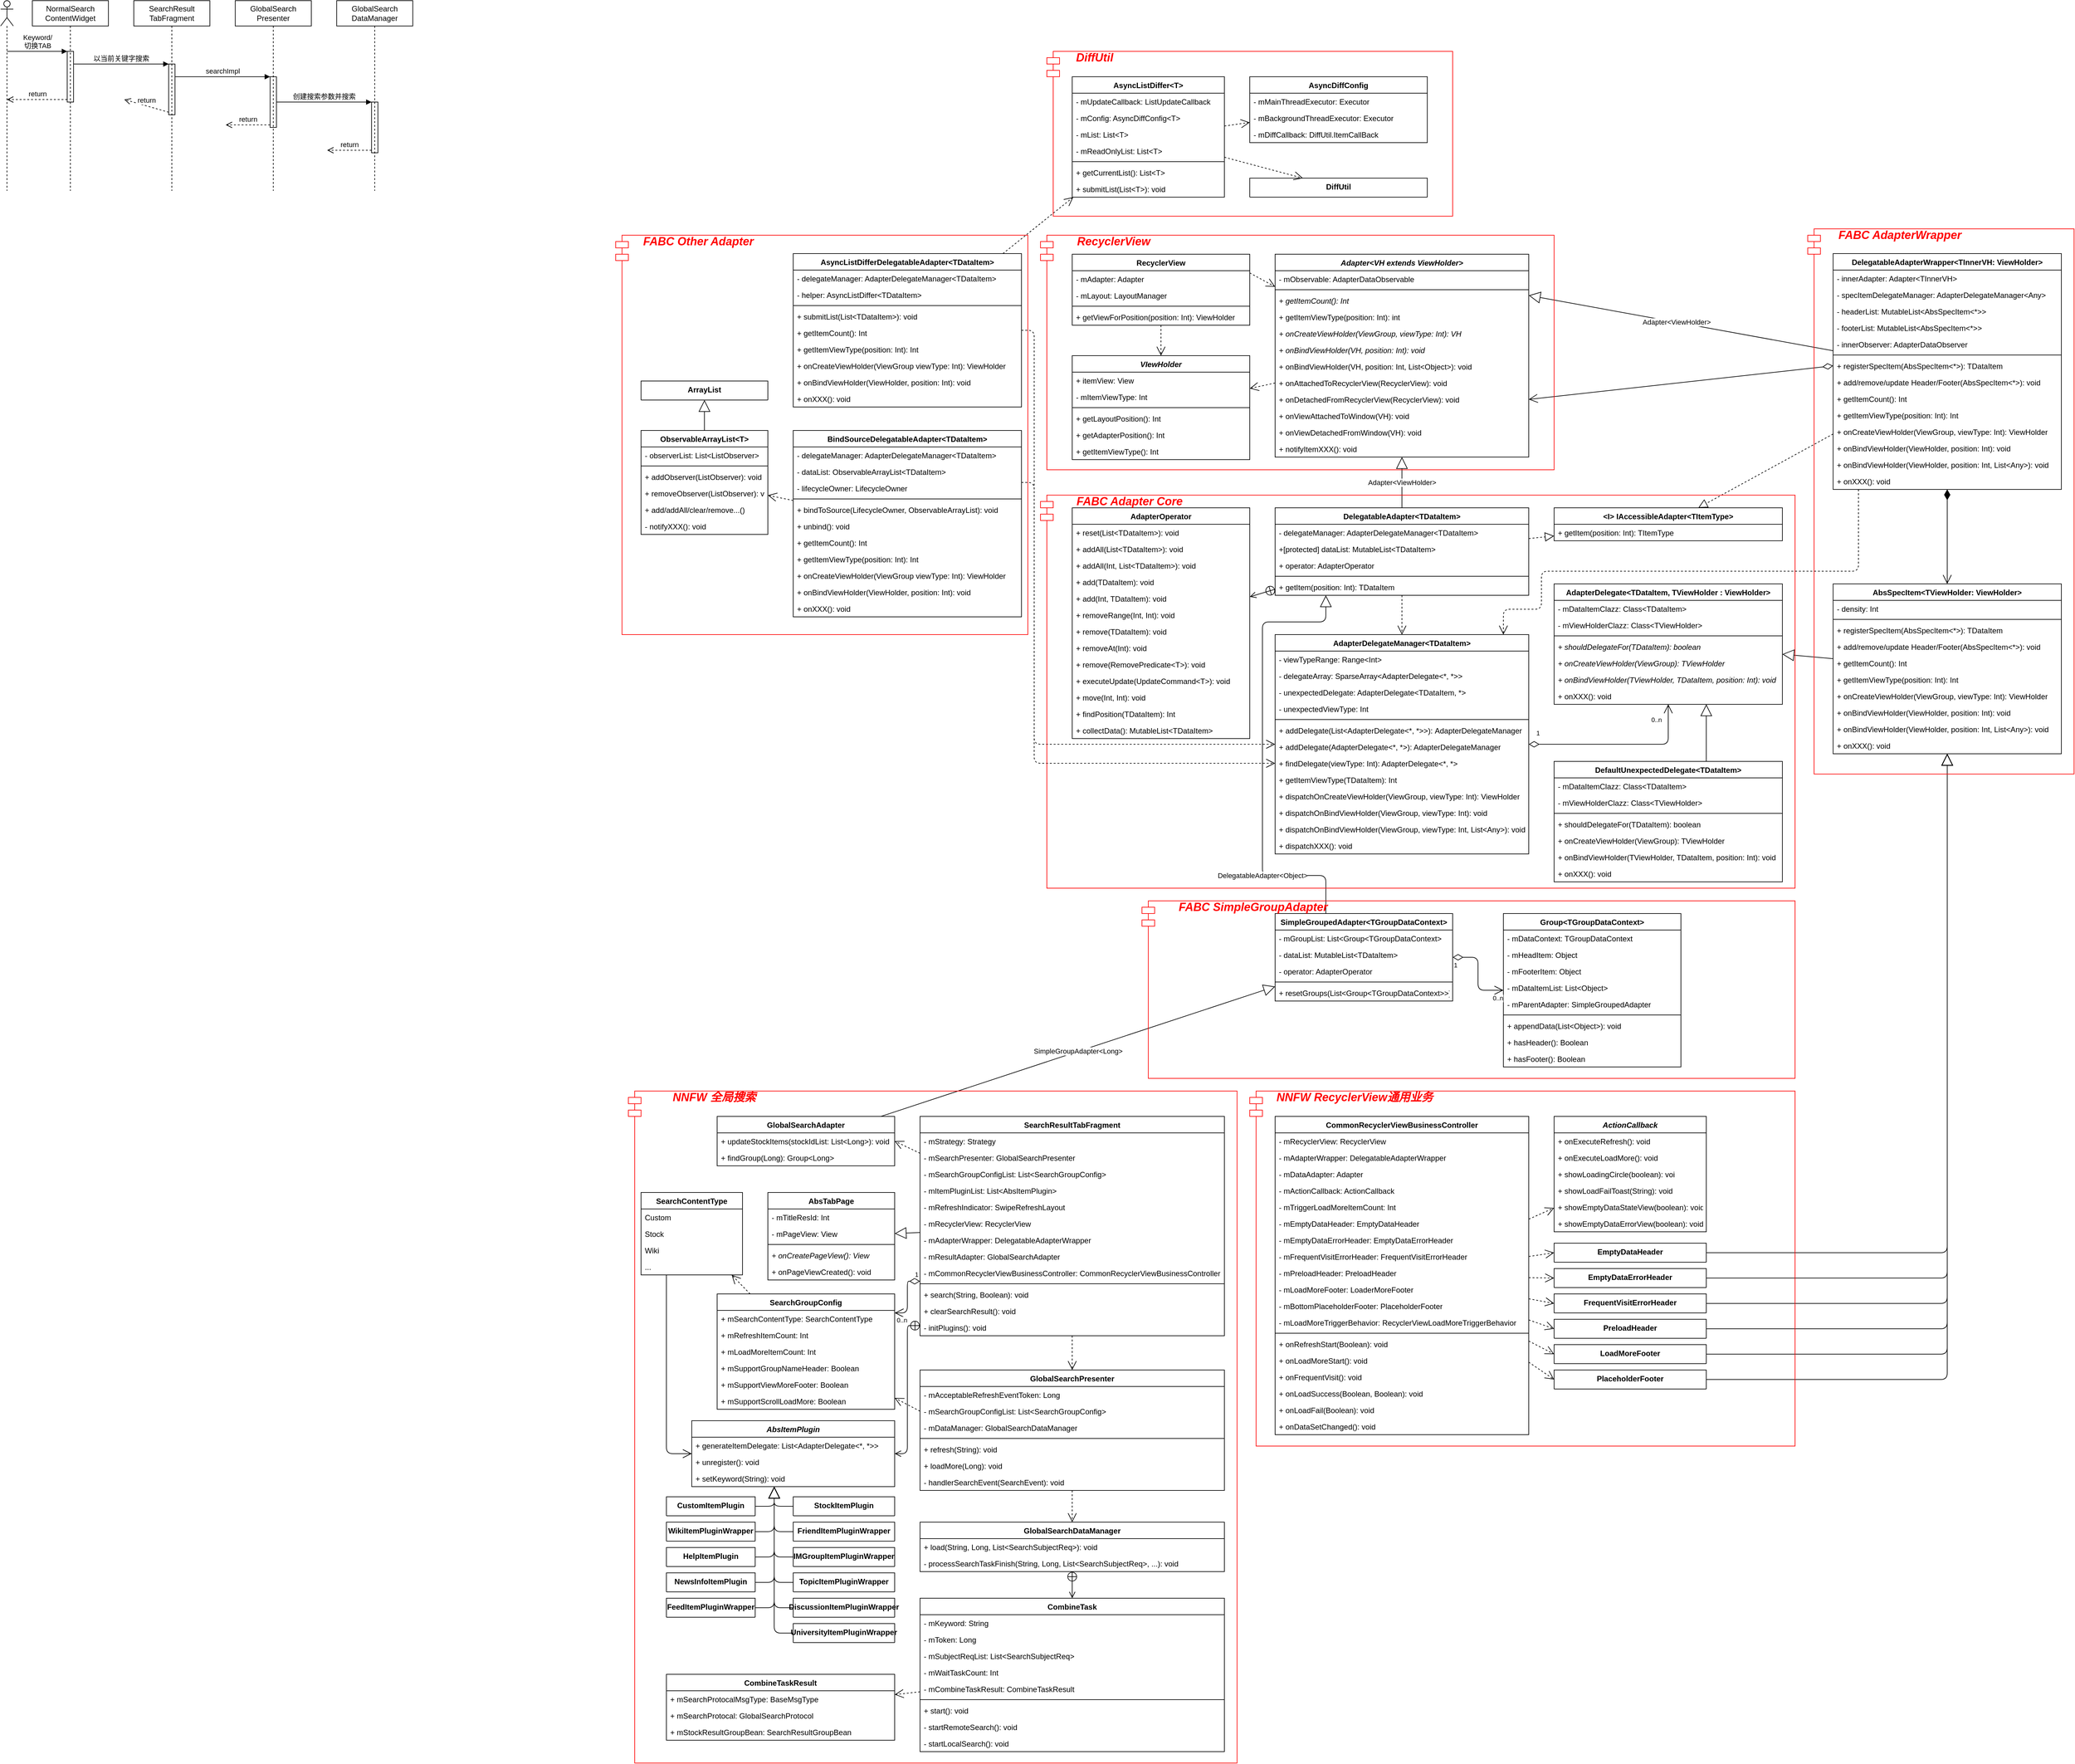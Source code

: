 <mxfile version="12.8.2" type="github">
  <diagram id="JTqwrWSDwIALJZj6xEJG" name="Page-1">
    <mxGraphModel dx="3130" dy="363" grid="1" gridSize="10" guides="1" tooltips="1" connect="1" arrows="1" fold="1" page="1" pageScale="1" pageWidth="2339" pageHeight="3300" math="0" shadow="0">
      <root>
        <mxCell id="0" />
        <mxCell id="1" parent="0" />
        <mxCell id="r3C5jEzgol-kU-XbZV8c-15" value="Adapter&lt;VH extends ViewHolder&gt;" style="swimlane;fontStyle=3;align=center;verticalAlign=top;childLayout=stackLayout;horizontal=1;startSize=26;horizontalStack=0;resizeParent=1;resizeParentMax=0;resizeLast=0;collapsible=1;marginBottom=0;" vertex="1" parent="1">
          <mxGeometry x="1040" y="680" width="400" height="320" as="geometry" />
        </mxCell>
        <mxCell id="r3C5jEzgol-kU-XbZV8c-32" value="- mObservable: AdapterDataObservable" style="text;strokeColor=none;fillColor=none;align=left;verticalAlign=top;spacingLeft=4;spacingRight=4;overflow=hidden;rotatable=0;points=[[0,0.5],[1,0.5]];portConstraint=eastwest;" vertex="1" parent="r3C5jEzgol-kU-XbZV8c-15">
          <mxGeometry y="26" width="400" height="26" as="geometry" />
        </mxCell>
        <mxCell id="r3C5jEzgol-kU-XbZV8c-31" value="" style="line;strokeWidth=1;fillColor=none;align=left;verticalAlign=middle;spacingTop=-1;spacingLeft=3;spacingRight=3;rotatable=0;labelPosition=right;points=[];portConstraint=eastwest;" vertex="1" parent="r3C5jEzgol-kU-XbZV8c-15">
          <mxGeometry y="52" width="400" height="8" as="geometry" />
        </mxCell>
        <mxCell id="r3C5jEzgol-kU-XbZV8c-23" value="+ getItemCount(): Int" style="text;strokeColor=none;fillColor=none;align=left;verticalAlign=top;spacingLeft=4;spacingRight=4;overflow=hidden;rotatable=0;points=[[0,0.5],[1,0.5]];portConstraint=eastwest;fontStyle=2" vertex="1" parent="r3C5jEzgol-kU-XbZV8c-15">
          <mxGeometry y="60" width="400" height="26" as="geometry" />
        </mxCell>
        <mxCell id="r3C5jEzgol-kU-XbZV8c-22" value="+ getItemViewType(position: Int): int" style="text;strokeColor=none;fillColor=none;align=left;verticalAlign=top;spacingLeft=4;spacingRight=4;overflow=hidden;rotatable=0;points=[[0,0.5],[1,0.5]];portConstraint=eastwest;" vertex="1" parent="r3C5jEzgol-kU-XbZV8c-15">
          <mxGeometry y="86" width="400" height="26" as="geometry" />
        </mxCell>
        <mxCell id="r3C5jEzgol-kU-XbZV8c-16" value="+ onCreateViewHolder(ViewGroup, viewType: Int): VH" style="text;strokeColor=none;fillColor=none;align=left;verticalAlign=top;spacingLeft=4;spacingRight=4;overflow=hidden;rotatable=0;points=[[0,0.5],[1,0.5]];portConstraint=eastwest;fontStyle=2" vertex="1" parent="r3C5jEzgol-kU-XbZV8c-15">
          <mxGeometry y="112" width="400" height="26" as="geometry" />
        </mxCell>
        <mxCell id="r3C5jEzgol-kU-XbZV8c-21" value="+ onBindViewHolder(VH, position: Int): void" style="text;strokeColor=none;fillColor=none;align=left;verticalAlign=top;spacingLeft=4;spacingRight=4;overflow=hidden;rotatable=0;points=[[0,0.5],[1,0.5]];portConstraint=eastwest;fontStyle=2" vertex="1" parent="r3C5jEzgol-kU-XbZV8c-15">
          <mxGeometry y="138" width="400" height="26" as="geometry" />
        </mxCell>
        <mxCell id="r3C5jEzgol-kU-XbZV8c-20" value="+ onBindViewHolder(VH, position: Int, List&lt;Object&gt;): void" style="text;strokeColor=none;fillColor=none;align=left;verticalAlign=top;spacingLeft=4;spacingRight=4;overflow=hidden;rotatable=0;points=[[0,0.5],[1,0.5]];portConstraint=eastwest;" vertex="1" parent="r3C5jEzgol-kU-XbZV8c-15">
          <mxGeometry y="164" width="400" height="26" as="geometry" />
        </mxCell>
        <mxCell id="r3C5jEzgol-kU-XbZV8c-34" value="+ onAttachedToRecyclerView(RecyclerView): void" style="text;strokeColor=none;fillColor=none;align=left;verticalAlign=top;spacingLeft=4;spacingRight=4;overflow=hidden;rotatable=0;points=[[0,0.5],[1,0.5]];portConstraint=eastwest;" vertex="1" parent="r3C5jEzgol-kU-XbZV8c-15">
          <mxGeometry y="190" width="400" height="26" as="geometry" />
        </mxCell>
        <mxCell id="r3C5jEzgol-kU-XbZV8c-35" value="+ onDetachedFromRecyclerView(RecyclerView): void" style="text;strokeColor=none;fillColor=none;align=left;verticalAlign=top;spacingLeft=4;spacingRight=4;overflow=hidden;rotatable=0;points=[[0,0.5],[1,0.5]];portConstraint=eastwest;" vertex="1" parent="r3C5jEzgol-kU-XbZV8c-15">
          <mxGeometry y="216" width="400" height="26" as="geometry" />
        </mxCell>
        <mxCell id="r3C5jEzgol-kU-XbZV8c-29" value="+ onViewAttachedToWindow(VH): void" style="text;strokeColor=none;fillColor=none;align=left;verticalAlign=top;spacingLeft=4;spacingRight=4;overflow=hidden;rotatable=0;points=[[0,0.5],[1,0.5]];portConstraint=eastwest;" vertex="1" parent="r3C5jEzgol-kU-XbZV8c-15">
          <mxGeometry y="242" width="400" height="26" as="geometry" />
        </mxCell>
        <mxCell id="r3C5jEzgol-kU-XbZV8c-30" value="+ onViewDetachedFromWindow(VH): void" style="text;strokeColor=none;fillColor=none;align=left;verticalAlign=top;spacingLeft=4;spacingRight=4;overflow=hidden;rotatable=0;points=[[0,0.5],[1,0.5]];portConstraint=eastwest;" vertex="1" parent="r3C5jEzgol-kU-XbZV8c-15">
          <mxGeometry y="268" width="400" height="26" as="geometry" />
        </mxCell>
        <mxCell id="r3C5jEzgol-kU-XbZV8c-36" value="+ notifyItemXXX(): void" style="text;strokeColor=none;fillColor=none;align=left;verticalAlign=top;spacingLeft=4;spacingRight=4;overflow=hidden;rotatable=0;points=[[0,0.5],[1,0.5]];portConstraint=eastwest;" vertex="1" parent="r3C5jEzgol-kU-XbZV8c-15">
          <mxGeometry y="294" width="400" height="26" as="geometry" />
        </mxCell>
        <mxCell id="r3C5jEzgol-kU-XbZV8c-17" value="" style="endArrow=open;endSize=12;dashed=1;html=1;" edge="1" parent="1" target="r3C5jEzgol-kU-XbZV8c-15">
          <mxGeometry width="160" relative="1" as="geometry">
            <mxPoint x="1000" y="709.538" as="sourcePoint" />
            <mxPoint x="1110" y="810" as="targetPoint" />
          </mxGeometry>
        </mxCell>
        <mxCell id="r3C5jEzgol-kU-XbZV8c-24" value="RecyclerView" style="swimlane;fontStyle=1;align=center;verticalAlign=top;childLayout=stackLayout;horizontal=1;startSize=26;horizontalStack=0;resizeParent=1;resizeParentMax=0;resizeLast=0;collapsible=1;marginBottom=0;" vertex="1" parent="1">
          <mxGeometry x="720" y="680" width="280" height="112" as="geometry" />
        </mxCell>
        <mxCell id="r3C5jEzgol-kU-XbZV8c-28" value="- mAdapter: Adapter" style="text;strokeColor=none;fillColor=none;align=left;verticalAlign=top;spacingLeft=4;spacingRight=4;overflow=hidden;rotatable=0;points=[[0,0.5],[1,0.5]];portConstraint=eastwest;" vertex="1" parent="r3C5jEzgol-kU-XbZV8c-24">
          <mxGeometry y="26" width="280" height="26" as="geometry" />
        </mxCell>
        <mxCell id="r3C5jEzgol-kU-XbZV8c-25" value="- mLayout: LayoutManager" style="text;strokeColor=none;fillColor=none;align=left;verticalAlign=top;spacingLeft=4;spacingRight=4;overflow=hidden;rotatable=0;points=[[0,0.5],[1,0.5]];portConstraint=eastwest;" vertex="1" parent="r3C5jEzgol-kU-XbZV8c-24">
          <mxGeometry y="52" width="280" height="26" as="geometry" />
        </mxCell>
        <mxCell id="r3C5jEzgol-kU-XbZV8c-26" value="" style="line;strokeWidth=1;fillColor=none;align=left;verticalAlign=middle;spacingTop=-1;spacingLeft=3;spacingRight=3;rotatable=0;labelPosition=right;points=[];portConstraint=eastwest;" vertex="1" parent="r3C5jEzgol-kU-XbZV8c-24">
          <mxGeometry y="78" width="280" height="8" as="geometry" />
        </mxCell>
        <mxCell id="r3C5jEzgol-kU-XbZV8c-27" value="+ getViewForPosition(position: Int): ViewHolder" style="text;strokeColor=none;fillColor=none;align=left;verticalAlign=top;spacingLeft=4;spacingRight=4;overflow=hidden;rotatable=0;points=[[0,0.5],[1,0.5]];portConstraint=eastwest;" vertex="1" parent="r3C5jEzgol-kU-XbZV8c-24">
          <mxGeometry y="86" width="280" height="26" as="geometry" />
        </mxCell>
        <mxCell id="r3C5jEzgol-kU-XbZV8c-38" value="VIewHolder" style="swimlane;fontStyle=3;align=center;verticalAlign=top;childLayout=stackLayout;horizontal=1;startSize=26;horizontalStack=0;resizeParent=1;resizeParentMax=0;resizeLast=0;collapsible=1;marginBottom=0;" vertex="1" parent="1">
          <mxGeometry x="720" y="840" width="280" height="164" as="geometry" />
        </mxCell>
        <mxCell id="r3C5jEzgol-kU-XbZV8c-39" value="+ itemView: View" style="text;strokeColor=none;fillColor=none;align=left;verticalAlign=top;spacingLeft=4;spacingRight=4;overflow=hidden;rotatable=0;points=[[0,0.5],[1,0.5]];portConstraint=eastwest;" vertex="1" parent="r3C5jEzgol-kU-XbZV8c-38">
          <mxGeometry y="26" width="280" height="26" as="geometry" />
        </mxCell>
        <mxCell id="r3C5jEzgol-kU-XbZV8c-54" value="- mItemViewType: Int" style="text;strokeColor=none;fillColor=none;align=left;verticalAlign=top;spacingLeft=4;spacingRight=4;overflow=hidden;rotatable=0;points=[[0,0.5],[1,0.5]];portConstraint=eastwest;" vertex="1" parent="r3C5jEzgol-kU-XbZV8c-38">
          <mxGeometry y="52" width="280" height="26" as="geometry" />
        </mxCell>
        <mxCell id="r3C5jEzgol-kU-XbZV8c-41" value="" style="line;strokeWidth=1;fillColor=none;align=left;verticalAlign=middle;spacingTop=-1;spacingLeft=3;spacingRight=3;rotatable=0;labelPosition=right;points=[];portConstraint=eastwest;" vertex="1" parent="r3C5jEzgol-kU-XbZV8c-38">
          <mxGeometry y="78" width="280" height="8" as="geometry" />
        </mxCell>
        <mxCell id="r3C5jEzgol-kU-XbZV8c-42" value="+ getLayoutPosition(): Int" style="text;strokeColor=none;fillColor=none;align=left;verticalAlign=top;spacingLeft=4;spacingRight=4;overflow=hidden;rotatable=0;points=[[0,0.5],[1,0.5]];portConstraint=eastwest;fontStyle=0" vertex="1" parent="r3C5jEzgol-kU-XbZV8c-38">
          <mxGeometry y="86" width="280" height="26" as="geometry" />
        </mxCell>
        <mxCell id="r3C5jEzgol-kU-XbZV8c-43" value="+ getAdapterPosition(): Int" style="text;strokeColor=none;fillColor=none;align=left;verticalAlign=top;spacingLeft=4;spacingRight=4;overflow=hidden;rotatable=0;points=[[0,0.5],[1,0.5]];portConstraint=eastwest;" vertex="1" parent="r3C5jEzgol-kU-XbZV8c-38">
          <mxGeometry y="112" width="280" height="26" as="geometry" />
        </mxCell>
        <mxCell id="r3C5jEzgol-kU-XbZV8c-44" value="+ getItemViewType(): Int" style="text;strokeColor=none;fillColor=none;align=left;verticalAlign=top;spacingLeft=4;spacingRight=4;overflow=hidden;rotatable=0;points=[[0,0.5],[1,0.5]];portConstraint=eastwest;fontStyle=0" vertex="1" parent="r3C5jEzgol-kU-XbZV8c-38">
          <mxGeometry y="138" width="280" height="26" as="geometry" />
        </mxCell>
        <mxCell id="r3C5jEzgol-kU-XbZV8c-52" value="" style="endArrow=open;endSize=12;dashed=1;html=1;" edge="1" parent="1" source="r3C5jEzgol-kU-XbZV8c-24" target="r3C5jEzgol-kU-XbZV8c-38">
          <mxGeometry width="160" relative="1" as="geometry">
            <mxPoint x="1000" y="709.538" as="sourcePoint" />
            <mxPoint x="1110" y="810" as="targetPoint" />
          </mxGeometry>
        </mxCell>
        <mxCell id="r3C5jEzgol-kU-XbZV8c-53" value="" style="endArrow=open;endSize=12;dashed=1;html=1;" edge="1" parent="1" source="r3C5jEzgol-kU-XbZV8c-15" target="r3C5jEzgol-kU-XbZV8c-38">
          <mxGeometry width="160" relative="1" as="geometry">
            <mxPoint x="1000" y="709.538" as="sourcePoint" />
            <mxPoint x="1110" y="810" as="targetPoint" />
          </mxGeometry>
        </mxCell>
        <mxCell id="r3C5jEzgol-kU-XbZV8c-55" value="DelegatableAdapter&lt;TDataItem&gt;" style="swimlane;fontStyle=1;align=center;verticalAlign=top;childLayout=stackLayout;horizontal=1;startSize=26;horizontalStack=0;resizeParent=1;resizeParentMax=0;resizeLast=0;collapsible=1;marginBottom=0;" vertex="1" parent="1">
          <mxGeometry x="1040" y="1080" width="400" height="138" as="geometry" />
        </mxCell>
        <mxCell id="r3C5jEzgol-kU-XbZV8c-56" value="- delegateManager: AdapterDelegateManager&lt;TDataItem&gt;" style="text;strokeColor=none;fillColor=none;align=left;verticalAlign=top;spacingLeft=4;spacingRight=4;overflow=hidden;rotatable=0;points=[[0,0.5],[1,0.5]];portConstraint=eastwest;" vertex="1" parent="r3C5jEzgol-kU-XbZV8c-55">
          <mxGeometry y="26" width="400" height="26" as="geometry" />
        </mxCell>
        <mxCell id="r3C5jEzgol-kU-XbZV8c-57" value="+[protected] dataList: MutableList&lt;TDataItem&gt;" style="text;strokeColor=none;fillColor=none;align=left;verticalAlign=top;spacingLeft=4;spacingRight=4;overflow=hidden;rotatable=0;points=[[0,0.5],[1,0.5]];portConstraint=eastwest;" vertex="1" parent="r3C5jEzgol-kU-XbZV8c-55">
          <mxGeometry y="52" width="400" height="26" as="geometry" />
        </mxCell>
        <mxCell id="r3C5jEzgol-kU-XbZV8c-70" value="+ operator: AdapterOperator" style="text;strokeColor=none;fillColor=none;align=left;verticalAlign=top;spacingLeft=4;spacingRight=4;overflow=hidden;rotatable=0;points=[[0,0.5],[1,0.5]];portConstraint=eastwest;" vertex="1" parent="r3C5jEzgol-kU-XbZV8c-55">
          <mxGeometry y="78" width="400" height="26" as="geometry" />
        </mxCell>
        <mxCell id="r3C5jEzgol-kU-XbZV8c-58" value="" style="line;strokeWidth=1;fillColor=none;align=left;verticalAlign=middle;spacingTop=-1;spacingLeft=3;spacingRight=3;rotatable=0;labelPosition=right;points=[];portConstraint=eastwest;" vertex="1" parent="r3C5jEzgol-kU-XbZV8c-55">
          <mxGeometry y="104" width="400" height="8" as="geometry" />
        </mxCell>
        <mxCell id="r3C5jEzgol-kU-XbZV8c-68" value="+ getItem(position: Int): TDataItem" style="text;strokeColor=none;fillColor=none;align=left;verticalAlign=top;spacingLeft=4;spacingRight=4;overflow=hidden;rotatable=0;points=[[0,0.5],[1,0.5]];portConstraint=eastwest;" vertex="1" parent="r3C5jEzgol-kU-XbZV8c-55">
          <mxGeometry y="112" width="400" height="26" as="geometry" />
        </mxCell>
        <mxCell id="r3C5jEzgol-kU-XbZV8c-69" value="&lt;span style=&quot;font-size: 11px&quot;&gt;Adapter&amp;lt;ViewHolder&amp;gt;&lt;/span&gt;" style="endArrow=block;endSize=16;endFill=0;html=1;" edge="1" parent="1" source="r3C5jEzgol-kU-XbZV8c-55" target="r3C5jEzgol-kU-XbZV8c-15">
          <mxGeometry width="160" relative="1" as="geometry">
            <mxPoint x="870" y="970" as="sourcePoint" />
            <mxPoint x="1030" y="970" as="targetPoint" />
          </mxGeometry>
        </mxCell>
        <mxCell id="r3C5jEzgol-kU-XbZV8c-71" value="AdapterOperator" style="swimlane;fontStyle=1;align=center;verticalAlign=top;childLayout=stackLayout;horizontal=1;startSize=26;horizontalStack=0;resizeParent=1;resizeParentMax=0;resizeLast=0;collapsible=1;marginBottom=0;" vertex="1" parent="1">
          <mxGeometry x="720" y="1080" width="280" height="364" as="geometry" />
        </mxCell>
        <mxCell id="r3C5jEzgol-kU-XbZV8c-76" value="+ reset(List&lt;TDataItem&gt;): void" style="text;strokeColor=none;fillColor=none;align=left;verticalAlign=top;spacingLeft=4;spacingRight=4;overflow=hidden;rotatable=0;points=[[0,0.5],[1,0.5]];portConstraint=eastwest;fontStyle=0" vertex="1" parent="r3C5jEzgol-kU-XbZV8c-71">
          <mxGeometry y="26" width="280" height="26" as="geometry" />
        </mxCell>
        <mxCell id="r3C5jEzgol-kU-XbZV8c-88" value="+ addAll(List&lt;TDataItem&gt;): void" style="text;strokeColor=none;fillColor=none;align=left;verticalAlign=top;spacingLeft=4;spacingRight=4;overflow=hidden;rotatable=0;points=[[0,0.5],[1,0.5]];portConstraint=eastwest;fontStyle=0" vertex="1" parent="r3C5jEzgol-kU-XbZV8c-71">
          <mxGeometry y="52" width="280" height="26" as="geometry" />
        </mxCell>
        <mxCell id="r3C5jEzgol-kU-XbZV8c-78" value="+ addAll(Int, List&lt;TDataItem&gt;): void" style="text;strokeColor=none;fillColor=none;align=left;verticalAlign=top;spacingLeft=4;spacingRight=4;overflow=hidden;rotatable=0;points=[[0,0.5],[1,0.5]];portConstraint=eastwest;fontStyle=0" vertex="1" parent="r3C5jEzgol-kU-XbZV8c-71">
          <mxGeometry y="78" width="280" height="26" as="geometry" />
        </mxCell>
        <mxCell id="r3C5jEzgol-kU-XbZV8c-87" value="+ add(TDataItem): void" style="text;strokeColor=none;fillColor=none;align=left;verticalAlign=top;spacingLeft=4;spacingRight=4;overflow=hidden;rotatable=0;points=[[0,0.5],[1,0.5]];portConstraint=eastwest;fontStyle=0" vertex="1" parent="r3C5jEzgol-kU-XbZV8c-71">
          <mxGeometry y="104" width="280" height="26" as="geometry" />
        </mxCell>
        <mxCell id="r3C5jEzgol-kU-XbZV8c-79" value="+ add(Int, TDataItem): void" style="text;strokeColor=none;fillColor=none;align=left;verticalAlign=top;spacingLeft=4;spacingRight=4;overflow=hidden;rotatable=0;points=[[0,0.5],[1,0.5]];portConstraint=eastwest;fontStyle=0" vertex="1" parent="r3C5jEzgol-kU-XbZV8c-71">
          <mxGeometry y="130" width="280" height="26" as="geometry" />
        </mxCell>
        <mxCell id="r3C5jEzgol-kU-XbZV8c-80" value="+ removeRange(Int, Int): void" style="text;strokeColor=none;fillColor=none;align=left;verticalAlign=top;spacingLeft=4;spacingRight=4;overflow=hidden;rotatable=0;points=[[0,0.5],[1,0.5]];portConstraint=eastwest;" vertex="1" parent="r3C5jEzgol-kU-XbZV8c-71">
          <mxGeometry y="156" width="280" height="26" as="geometry" />
        </mxCell>
        <mxCell id="r3C5jEzgol-kU-XbZV8c-89" value="+ remove(TDataItem): void" style="text;strokeColor=none;fillColor=none;align=left;verticalAlign=top;spacingLeft=4;spacingRight=4;overflow=hidden;rotatable=0;points=[[0,0.5],[1,0.5]];portConstraint=eastwest;" vertex="1" parent="r3C5jEzgol-kU-XbZV8c-71">
          <mxGeometry y="182" width="280" height="26" as="geometry" />
        </mxCell>
        <mxCell id="r3C5jEzgol-kU-XbZV8c-90" value="+ removeAt(Int): void" style="text;strokeColor=none;fillColor=none;align=left;verticalAlign=top;spacingLeft=4;spacingRight=4;overflow=hidden;rotatable=0;points=[[0,0.5],[1,0.5]];portConstraint=eastwest;" vertex="1" parent="r3C5jEzgol-kU-XbZV8c-71">
          <mxGeometry y="208" width="280" height="26" as="geometry" />
        </mxCell>
        <mxCell id="r3C5jEzgol-kU-XbZV8c-81" value="+ remove(RemovePredicate&lt;T&gt;): void" style="text;strokeColor=none;fillColor=none;align=left;verticalAlign=top;spacingLeft=4;spacingRight=4;overflow=hidden;rotatable=0;points=[[0,0.5],[1,0.5]];portConstraint=eastwest;" vertex="1" parent="r3C5jEzgol-kU-XbZV8c-71">
          <mxGeometry y="234" width="280" height="26" as="geometry" />
        </mxCell>
        <mxCell id="r3C5jEzgol-kU-XbZV8c-83" value="+ executeUpdate(UpdateCommand&lt;T&gt;): void" style="text;strokeColor=none;fillColor=none;align=left;verticalAlign=top;spacingLeft=4;spacingRight=4;overflow=hidden;rotatable=0;points=[[0,0.5],[1,0.5]];portConstraint=eastwest;" vertex="1" parent="r3C5jEzgol-kU-XbZV8c-71">
          <mxGeometry y="260" width="280" height="26" as="geometry" />
        </mxCell>
        <mxCell id="r3C5jEzgol-kU-XbZV8c-84" value="+ move(Int, Int): void" style="text;strokeColor=none;fillColor=none;align=left;verticalAlign=top;spacingLeft=4;spacingRight=4;overflow=hidden;rotatable=0;points=[[0,0.5],[1,0.5]];portConstraint=eastwest;" vertex="1" parent="r3C5jEzgol-kU-XbZV8c-71">
          <mxGeometry y="286" width="280" height="26" as="geometry" />
        </mxCell>
        <mxCell id="r3C5jEzgol-kU-XbZV8c-85" value="+ findPosition(TDataItem): Int" style="text;strokeColor=none;fillColor=none;align=left;verticalAlign=top;spacingLeft=4;spacingRight=4;overflow=hidden;rotatable=0;points=[[0,0.5],[1,0.5]];portConstraint=eastwest;" vertex="1" parent="r3C5jEzgol-kU-XbZV8c-71">
          <mxGeometry y="312" width="280" height="26" as="geometry" />
        </mxCell>
        <mxCell id="r3C5jEzgol-kU-XbZV8c-91" value="+ collectData(): MutableList&lt;TDataItem&gt;" style="text;strokeColor=none;fillColor=none;align=left;verticalAlign=top;spacingLeft=4;spacingRight=4;overflow=hidden;rotatable=0;points=[[0,0.5],[1,0.5]];portConstraint=eastwest;" vertex="1" parent="r3C5jEzgol-kU-XbZV8c-71">
          <mxGeometry y="338" width="280" height="26" as="geometry" />
        </mxCell>
        <mxCell id="r3C5jEzgol-kU-XbZV8c-86" value="" style="endArrow=open;startArrow=circlePlus;endFill=0;startFill=0;endSize=8;html=1;" edge="1" parent="1" source="r3C5jEzgol-kU-XbZV8c-55" target="r3C5jEzgol-kU-XbZV8c-71">
          <mxGeometry width="160" relative="1" as="geometry">
            <mxPoint x="820" y="980" as="sourcePoint" />
            <mxPoint x="980" y="980" as="targetPoint" />
          </mxGeometry>
        </mxCell>
        <mxCell id="r3C5jEzgol-kU-XbZV8c-102" value="AdapterDelegateManager&lt;TDataItem&gt;" style="swimlane;fontStyle=1;align=center;verticalAlign=top;childLayout=stackLayout;horizontal=1;startSize=26;horizontalStack=0;resizeParent=1;resizeParentMax=0;resizeLast=0;collapsible=1;marginBottom=0;" vertex="1" parent="1">
          <mxGeometry x="1040" y="1280" width="400" height="346" as="geometry" />
        </mxCell>
        <mxCell id="r3C5jEzgol-kU-XbZV8c-103" value="- viewTypeRange: Range&lt;Int&gt;" style="text;strokeColor=none;fillColor=none;align=left;verticalAlign=top;spacingLeft=4;spacingRight=4;overflow=hidden;rotatable=0;points=[[0,0.5],[1,0.5]];portConstraint=eastwest;" vertex="1" parent="r3C5jEzgol-kU-XbZV8c-102">
          <mxGeometry y="26" width="400" height="26" as="geometry" />
        </mxCell>
        <mxCell id="r3C5jEzgol-kU-XbZV8c-105" value="- delegateArray: SparseArray&lt;AdapterDelegate&lt;*, *&gt;&gt;" style="text;strokeColor=none;fillColor=none;align=left;verticalAlign=top;spacingLeft=4;spacingRight=4;overflow=hidden;rotatable=0;points=[[0,0.5],[1,0.5]];portConstraint=eastwest;" vertex="1" parent="r3C5jEzgol-kU-XbZV8c-102">
          <mxGeometry y="52" width="400" height="26" as="geometry" />
        </mxCell>
        <mxCell id="r3C5jEzgol-kU-XbZV8c-104" value="- unexpectedDelegate: AdapterDelegate&lt;TDataItem, *&gt;" style="text;strokeColor=none;fillColor=none;align=left;verticalAlign=top;spacingLeft=4;spacingRight=4;overflow=hidden;rotatable=0;points=[[0,0.5],[1,0.5]];portConstraint=eastwest;" vertex="1" parent="r3C5jEzgol-kU-XbZV8c-102">
          <mxGeometry y="78" width="400" height="26" as="geometry" />
        </mxCell>
        <mxCell id="r3C5jEzgol-kU-XbZV8c-119" value="- unexpectedViewType: Int" style="text;strokeColor=none;fillColor=none;align=left;verticalAlign=top;spacingLeft=4;spacingRight=4;overflow=hidden;rotatable=0;points=[[0,0.5],[1,0.5]];portConstraint=eastwest;" vertex="1" parent="r3C5jEzgol-kU-XbZV8c-102">
          <mxGeometry y="104" width="400" height="26" as="geometry" />
        </mxCell>
        <mxCell id="r3C5jEzgol-kU-XbZV8c-106" value="" style="line;strokeWidth=1;fillColor=none;align=left;verticalAlign=middle;spacingTop=-1;spacingLeft=3;spacingRight=3;rotatable=0;labelPosition=right;points=[];portConstraint=eastwest;" vertex="1" parent="r3C5jEzgol-kU-XbZV8c-102">
          <mxGeometry y="130" width="400" height="8" as="geometry" />
        </mxCell>
        <mxCell id="r3C5jEzgol-kU-XbZV8c-118" value="+ addDelegate(List&lt;AdapterDelegate&lt;*, *&gt;&gt;): AdapterDelegateManager" style="text;strokeColor=none;fillColor=none;align=left;verticalAlign=top;spacingLeft=4;spacingRight=4;overflow=hidden;rotatable=0;points=[[0,0.5],[1,0.5]];portConstraint=eastwest;" vertex="1" parent="r3C5jEzgol-kU-XbZV8c-102">
          <mxGeometry y="138" width="400" height="26" as="geometry" />
        </mxCell>
        <mxCell id="r3C5jEzgol-kU-XbZV8c-120" value="+ addDelegate(AdapterDelegate&lt;*, *&gt;): AdapterDelegateManager" style="text;strokeColor=none;fillColor=none;align=left;verticalAlign=top;spacingLeft=4;spacingRight=4;overflow=hidden;rotatable=0;points=[[0,0.5],[1,0.5]];portConstraint=eastwest;" vertex="1" parent="r3C5jEzgol-kU-XbZV8c-102">
          <mxGeometry y="164" width="400" height="26" as="geometry" />
        </mxCell>
        <mxCell id="r3C5jEzgol-kU-XbZV8c-140" value="+ findDelegate(viewType: Int): AdapterDelegate&lt;*, *&gt;" style="text;strokeColor=none;fillColor=none;align=left;verticalAlign=top;spacingLeft=4;spacingRight=4;overflow=hidden;rotatable=0;points=[[0,0.5],[1,0.5]];portConstraint=eastwest;" vertex="1" parent="r3C5jEzgol-kU-XbZV8c-102">
          <mxGeometry y="190" width="400" height="26" as="geometry" />
        </mxCell>
        <mxCell id="r3C5jEzgol-kU-XbZV8c-111" value="+ getItemViewType(TDataItem): Int" style="text;strokeColor=none;fillColor=none;align=left;verticalAlign=top;spacingLeft=4;spacingRight=4;overflow=hidden;rotatable=0;points=[[0,0.5],[1,0.5]];portConstraint=eastwest;" vertex="1" parent="r3C5jEzgol-kU-XbZV8c-102">
          <mxGeometry y="216" width="400" height="26" as="geometry" />
        </mxCell>
        <mxCell id="r3C5jEzgol-kU-XbZV8c-138" value="+ dispatchOnCreateViewHolder(ViewGroup, viewType: Int): ViewHolder" style="text;strokeColor=none;fillColor=none;align=left;verticalAlign=top;spacingLeft=4;spacingRight=4;overflow=hidden;rotatable=0;points=[[0,0.5],[1,0.5]];portConstraint=eastwest;" vertex="1" parent="r3C5jEzgol-kU-XbZV8c-102">
          <mxGeometry y="242" width="400" height="26" as="geometry" />
        </mxCell>
        <mxCell id="r3C5jEzgol-kU-XbZV8c-141" value="+ dispatchOnBindViewHolder(ViewGroup, viewType: Int): void" style="text;strokeColor=none;fillColor=none;align=left;verticalAlign=top;spacingLeft=4;spacingRight=4;overflow=hidden;rotatable=0;points=[[0,0.5],[1,0.5]];portConstraint=eastwest;" vertex="1" parent="r3C5jEzgol-kU-XbZV8c-102">
          <mxGeometry y="268" width="400" height="26" as="geometry" />
        </mxCell>
        <mxCell id="r3C5jEzgol-kU-XbZV8c-142" value="+ dispatchOnBindViewHolder(ViewGroup, viewType: Int, List&lt;Any&gt;): void" style="text;strokeColor=none;fillColor=none;align=left;verticalAlign=top;spacingLeft=4;spacingRight=4;overflow=hidden;rotatable=0;points=[[0,0.5],[1,0.5]];portConstraint=eastwest;" vertex="1" parent="r3C5jEzgol-kU-XbZV8c-102">
          <mxGeometry y="294" width="400" height="26" as="geometry" />
        </mxCell>
        <mxCell id="r3C5jEzgol-kU-XbZV8c-143" value="+ dispatchXXX(): void" style="text;strokeColor=none;fillColor=none;align=left;verticalAlign=top;spacingLeft=4;spacingRight=4;overflow=hidden;rotatable=0;points=[[0,0.5],[1,0.5]];portConstraint=eastwest;" vertex="1" parent="r3C5jEzgol-kU-XbZV8c-102">
          <mxGeometry y="320" width="400" height="26" as="geometry" />
        </mxCell>
        <mxCell id="r3C5jEzgol-kU-XbZV8c-117" value="" style="endArrow=open;endSize=12;dashed=1;html=1;" edge="1" parent="1" source="r3C5jEzgol-kU-XbZV8c-55" target="r3C5jEzgol-kU-XbZV8c-102">
          <mxGeometry width="160" relative="1" as="geometry">
            <mxPoint x="1000" y="709.538" as="sourcePoint" />
            <mxPoint x="1110" y="810" as="targetPoint" />
          </mxGeometry>
        </mxCell>
        <mxCell id="r3C5jEzgol-kU-XbZV8c-121" value="AdapterDelegate&lt;TDataItem, TViewHolder : ViewHolder&gt;" style="swimlane;fontStyle=1;align=center;verticalAlign=top;childLayout=stackLayout;horizontal=1;startSize=26;horizontalStack=0;resizeParent=1;resizeParentMax=0;resizeLast=0;collapsible=1;marginBottom=0;" vertex="1" parent="1">
          <mxGeometry x="1480" y="1200" width="360" height="190" as="geometry" />
        </mxCell>
        <mxCell id="r3C5jEzgol-kU-XbZV8c-122" value="- mDataItemClazz: Class&lt;TDataItem&gt;" style="text;strokeColor=none;fillColor=none;align=left;verticalAlign=top;spacingLeft=4;spacingRight=4;overflow=hidden;rotatable=0;points=[[0,0.5],[1,0.5]];portConstraint=eastwest;" vertex="1" parent="r3C5jEzgol-kU-XbZV8c-121">
          <mxGeometry y="26" width="360" height="26" as="geometry" />
        </mxCell>
        <mxCell id="r3C5jEzgol-kU-XbZV8c-137" value="- mViewHolderClazz: Class&lt;TViewHolder&gt;" style="text;strokeColor=none;fillColor=none;align=left;verticalAlign=top;spacingLeft=4;spacingRight=4;overflow=hidden;rotatable=0;points=[[0,0.5],[1,0.5]];portConstraint=eastwest;" vertex="1" parent="r3C5jEzgol-kU-XbZV8c-121">
          <mxGeometry y="52" width="360" height="26" as="geometry" />
        </mxCell>
        <mxCell id="r3C5jEzgol-kU-XbZV8c-126" value="" style="line;strokeWidth=1;fillColor=none;align=left;verticalAlign=middle;spacingTop=-1;spacingLeft=3;spacingRight=3;rotatable=0;labelPosition=right;points=[];portConstraint=eastwest;" vertex="1" parent="r3C5jEzgol-kU-XbZV8c-121">
          <mxGeometry y="78" width="360" height="8" as="geometry" />
        </mxCell>
        <mxCell id="r3C5jEzgol-kU-XbZV8c-127" value="+ shouldDelegateFor(TDataItem): boolean" style="text;strokeColor=none;fillColor=none;align=left;verticalAlign=top;spacingLeft=4;spacingRight=4;overflow=hidden;rotatable=0;points=[[0,0.5],[1,0.5]];portConstraint=eastwest;fontStyle=2" vertex="1" parent="r3C5jEzgol-kU-XbZV8c-121">
          <mxGeometry y="86" width="360" height="26" as="geometry" />
        </mxCell>
        <mxCell id="r3C5jEzgol-kU-XbZV8c-139" value="+ onCreateViewHolder(ViewGroup): TViewHolder" style="text;strokeColor=none;fillColor=none;align=left;verticalAlign=top;spacingLeft=4;spacingRight=4;overflow=hidden;rotatable=0;points=[[0,0.5],[1,0.5]];portConstraint=eastwest;fontStyle=2" vertex="1" parent="r3C5jEzgol-kU-XbZV8c-121">
          <mxGeometry y="112" width="360" height="26" as="geometry" />
        </mxCell>
        <mxCell id="r3C5jEzgol-kU-XbZV8c-198" value="+ onBindViewHolder(TViewHolder, TDataItem, position: Int): void" style="text;strokeColor=none;fillColor=none;align=left;verticalAlign=top;spacingLeft=4;spacingRight=4;overflow=hidden;rotatable=0;points=[[0,0.5],[1,0.5]];portConstraint=eastwest;fontStyle=2" vertex="1" parent="r3C5jEzgol-kU-XbZV8c-121">
          <mxGeometry y="138" width="360" height="26" as="geometry" />
        </mxCell>
        <mxCell id="r3C5jEzgol-kU-XbZV8c-199" value="+ onXXX(): void" style="text;strokeColor=none;fillColor=none;align=left;verticalAlign=top;spacingLeft=4;spacingRight=4;overflow=hidden;rotatable=0;points=[[0,0.5],[1,0.5]];portConstraint=eastwest;fontStyle=0" vertex="1" parent="r3C5jEzgol-kU-XbZV8c-121">
          <mxGeometry y="164" width="360" height="26" as="geometry" />
        </mxCell>
        <mxCell id="r3C5jEzgol-kU-XbZV8c-133" value="" style="endArrow=open;html=1;endSize=12;startArrow=diamondThin;startSize=14;startFill=0;edgeStyle=orthogonalEdgeStyle;" edge="1" parent="1" source="r3C5jEzgol-kU-XbZV8c-102" target="r3C5jEzgol-kU-XbZV8c-121">
          <mxGeometry relative="1" as="geometry">
            <mxPoint x="1490" y="1410" as="sourcePoint" />
            <mxPoint x="1650" y="1410" as="targetPoint" />
            <Array as="points">
              <mxPoint x="1660" y="1453" />
            </Array>
          </mxGeometry>
        </mxCell>
        <mxCell id="r3C5jEzgol-kU-XbZV8c-134" value="1" style="resizable=0;html=1;align=left;verticalAlign=top;labelBackgroundColor=#ffffff;fontSize=10;" connectable="0" vertex="1" parent="r3C5jEzgol-kU-XbZV8c-133">
          <mxGeometry x="-1" relative="1" as="geometry">
            <mxPoint x="10" y="-30" as="offset" />
          </mxGeometry>
        </mxCell>
        <mxCell id="r3C5jEzgol-kU-XbZV8c-135" value="0..n" style="resizable=0;html=1;align=right;verticalAlign=top;labelBackgroundColor=#ffffff;fontSize=10;" connectable="0" vertex="1" parent="r3C5jEzgol-kU-XbZV8c-133">
          <mxGeometry x="1" relative="1" as="geometry">
            <mxPoint x="-10.0" y="12" as="offset" />
          </mxGeometry>
        </mxCell>
        <mxCell id="r3C5jEzgol-kU-XbZV8c-144" value="&lt;I&gt; IAccessibleAdapter&lt;TItemType&gt;" style="swimlane;fontStyle=1;align=center;verticalAlign=top;childLayout=stackLayout;horizontal=1;startSize=26;horizontalStack=0;resizeParent=1;resizeParentMax=0;resizeLast=0;collapsible=1;marginBottom=0;" vertex="1" parent="1">
          <mxGeometry x="1480" y="1080" width="360" height="52" as="geometry" />
        </mxCell>
        <mxCell id="r3C5jEzgol-kU-XbZV8c-148" value="+ getItem(position: Int): TItemType" style="text;strokeColor=none;fillColor=none;align=left;verticalAlign=top;spacingLeft=4;spacingRight=4;overflow=hidden;rotatable=0;points=[[0,0.5],[1,0.5]];portConstraint=eastwest;" vertex="1" parent="r3C5jEzgol-kU-XbZV8c-144">
          <mxGeometry y="26" width="360" height="26" as="geometry" />
        </mxCell>
        <mxCell id="r3C5jEzgol-kU-XbZV8c-156" value="DelegatableAdapterWrapper&lt;TInnerVH: ViewHolder&gt;" style="swimlane;fontStyle=1;align=center;verticalAlign=top;childLayout=stackLayout;horizontal=1;startSize=26;horizontalStack=0;resizeParent=1;resizeParentMax=0;resizeLast=0;collapsible=1;marginBottom=0;" vertex="1" parent="1">
          <mxGeometry x="1920" y="679" width="360" height="372" as="geometry" />
        </mxCell>
        <mxCell id="r3C5jEzgol-kU-XbZV8c-157" value="- innerAdapter: Adapter&lt;TInnerVH&gt;" style="text;strokeColor=none;fillColor=none;align=left;verticalAlign=top;spacingLeft=4;spacingRight=4;overflow=hidden;rotatable=0;points=[[0,0.5],[1,0.5]];portConstraint=eastwest;" vertex="1" parent="r3C5jEzgol-kU-XbZV8c-156">
          <mxGeometry y="26" width="360" height="26" as="geometry" />
        </mxCell>
        <mxCell id="r3C5jEzgol-kU-XbZV8c-158" value="- specItemDelegateManager: AdapterDelegateManager&lt;Any&gt;" style="text;strokeColor=none;fillColor=none;align=left;verticalAlign=top;spacingLeft=4;spacingRight=4;overflow=hidden;rotatable=0;points=[[0,0.5],[1,0.5]];portConstraint=eastwest;" vertex="1" parent="r3C5jEzgol-kU-XbZV8c-156">
          <mxGeometry y="52" width="360" height="26" as="geometry" />
        </mxCell>
        <mxCell id="r3C5jEzgol-kU-XbZV8c-159" value="- headerList: MutableList&lt;AbsSpecItem&lt;*&gt;&gt;" style="text;strokeColor=none;fillColor=none;align=left;verticalAlign=top;spacingLeft=4;spacingRight=4;overflow=hidden;rotatable=0;points=[[0,0.5],[1,0.5]];portConstraint=eastwest;" vertex="1" parent="r3C5jEzgol-kU-XbZV8c-156">
          <mxGeometry y="78" width="360" height="26" as="geometry" />
        </mxCell>
        <mxCell id="r3C5jEzgol-kU-XbZV8c-166" value="- footerList: MutableList&lt;AbsSpecItem&lt;*&gt;&gt;" style="text;strokeColor=none;fillColor=none;align=left;verticalAlign=top;spacingLeft=4;spacingRight=4;overflow=hidden;rotatable=0;points=[[0,0.5],[1,0.5]];portConstraint=eastwest;" vertex="1" parent="r3C5jEzgol-kU-XbZV8c-156">
          <mxGeometry y="104" width="360" height="26" as="geometry" />
        </mxCell>
        <mxCell id="r3C5jEzgol-kU-XbZV8c-167" value="- innerObserver: AdapterDataObserver" style="text;strokeColor=none;fillColor=none;align=left;verticalAlign=top;spacingLeft=4;spacingRight=4;overflow=hidden;rotatable=0;points=[[0,0.5],[1,0.5]];portConstraint=eastwest;" vertex="1" parent="r3C5jEzgol-kU-XbZV8c-156">
          <mxGeometry y="130" width="360" height="26" as="geometry" />
        </mxCell>
        <mxCell id="r3C5jEzgol-kU-XbZV8c-160" value="" style="line;strokeWidth=1;fillColor=none;align=left;verticalAlign=middle;spacingTop=-1;spacingLeft=3;spacingRight=3;rotatable=0;labelPosition=right;points=[];portConstraint=eastwest;" vertex="1" parent="r3C5jEzgol-kU-XbZV8c-156">
          <mxGeometry y="156" width="360" height="8" as="geometry" />
        </mxCell>
        <mxCell id="r3C5jEzgol-kU-XbZV8c-161" value="+ registerSpecItem(AbsSpecItem&lt;*&gt;): TDataItem" style="text;strokeColor=none;fillColor=none;align=left;verticalAlign=top;spacingLeft=4;spacingRight=4;overflow=hidden;rotatable=0;points=[[0,0.5],[1,0.5]];portConstraint=eastwest;" vertex="1" parent="r3C5jEzgol-kU-XbZV8c-156">
          <mxGeometry y="164" width="360" height="26" as="geometry" />
        </mxCell>
        <mxCell id="r3C5jEzgol-kU-XbZV8c-168" value="+ add/remove/update Header/Footer(AbsSpecItem&lt;*&gt;): void" style="text;strokeColor=none;fillColor=none;align=left;verticalAlign=top;spacingLeft=4;spacingRight=4;overflow=hidden;rotatable=0;points=[[0,0.5],[1,0.5]];portConstraint=eastwest;" vertex="1" parent="r3C5jEzgol-kU-XbZV8c-156">
          <mxGeometry y="190" width="360" height="26" as="geometry" />
        </mxCell>
        <mxCell id="r3C5jEzgol-kU-XbZV8c-177" value="+ getItemCount(): Int" style="text;strokeColor=none;fillColor=none;align=left;verticalAlign=top;spacingLeft=4;spacingRight=4;overflow=hidden;rotatable=0;points=[[0,0.5],[1,0.5]];portConstraint=eastwest;" vertex="1" parent="r3C5jEzgol-kU-XbZV8c-156">
          <mxGeometry y="216" width="360" height="26" as="geometry" />
        </mxCell>
        <mxCell id="r3C5jEzgol-kU-XbZV8c-178" value="+ getItemViewType(position: Int): Int" style="text;strokeColor=none;fillColor=none;align=left;verticalAlign=top;spacingLeft=4;spacingRight=4;overflow=hidden;rotatable=0;points=[[0,0.5],[1,0.5]];portConstraint=eastwest;" vertex="1" parent="r3C5jEzgol-kU-XbZV8c-156">
          <mxGeometry y="242" width="360" height="26" as="geometry" />
        </mxCell>
        <mxCell id="r3C5jEzgol-kU-XbZV8c-173" value="+ onCreateViewHolder(ViewGroup, viewType: Int): ViewHolder" style="text;strokeColor=none;fillColor=none;align=left;verticalAlign=top;spacingLeft=4;spacingRight=4;overflow=hidden;rotatable=0;points=[[0,0.5],[1,0.5]];portConstraint=eastwest;" vertex="1" parent="r3C5jEzgol-kU-XbZV8c-156">
          <mxGeometry y="268" width="360" height="26" as="geometry" />
        </mxCell>
        <mxCell id="r3C5jEzgol-kU-XbZV8c-174" value="+ onBindViewHolder(ViewHolder, position: Int): void" style="text;strokeColor=none;fillColor=none;align=left;verticalAlign=top;spacingLeft=4;spacingRight=4;overflow=hidden;rotatable=0;points=[[0,0.5],[1,0.5]];portConstraint=eastwest;" vertex="1" parent="r3C5jEzgol-kU-XbZV8c-156">
          <mxGeometry y="294" width="360" height="26" as="geometry" />
        </mxCell>
        <mxCell id="r3C5jEzgol-kU-XbZV8c-175" value="+ onBindViewHolder(ViewHolder, position: Int, List&lt;Any&gt;): void" style="text;strokeColor=none;fillColor=none;align=left;verticalAlign=top;spacingLeft=4;spacingRight=4;overflow=hidden;rotatable=0;points=[[0,0.5],[1,0.5]];portConstraint=eastwest;" vertex="1" parent="r3C5jEzgol-kU-XbZV8c-156">
          <mxGeometry y="320" width="360" height="26" as="geometry" />
        </mxCell>
        <mxCell id="r3C5jEzgol-kU-XbZV8c-179" value="+ onXXX(): void" style="text;strokeColor=none;fillColor=none;align=left;verticalAlign=top;spacingLeft=4;spacingRight=4;overflow=hidden;rotatable=0;points=[[0,0.5],[1,0.5]];portConstraint=eastwest;" vertex="1" parent="r3C5jEzgol-kU-XbZV8c-156">
          <mxGeometry y="346" width="360" height="26" as="geometry" />
        </mxCell>
        <mxCell id="r3C5jEzgol-kU-XbZV8c-162" value="&lt;span style=&quot;font-size: 11px&quot;&gt;Adapter&amp;lt;ViewHolder&amp;gt;&lt;/span&gt;" style="endArrow=block;endSize=16;endFill=0;html=1;entryX=1;entryY=0.5;entryDx=0;entryDy=0;" edge="1" parent="1" source="r3C5jEzgol-kU-XbZV8c-156">
          <mxGeometry x="0.029" width="160" relative="1" as="geometry">
            <mxPoint x="870" y="970" as="sourcePoint" />
            <mxPoint x="1440" y="745" as="targetPoint" />
            <mxPoint as="offset" />
          </mxGeometry>
        </mxCell>
        <mxCell id="r3C5jEzgol-kU-XbZV8c-163" value="" style="endArrow=open;html=1;endSize=12;startArrow=diamondThin;startSize=14;startFill=0;entryX=1;entryY=0.5;entryDx=0;entryDy=0;exitX=0;exitY=0.5;exitDx=0;exitDy=0;" edge="1" parent="1" source="r3C5jEzgol-kU-XbZV8c-161" target="r3C5jEzgol-kU-XbZV8c-35">
          <mxGeometry relative="1" as="geometry">
            <mxPoint x="1630" y="960" as="sourcePoint" />
            <mxPoint x="1790" y="960" as="targetPoint" />
          </mxGeometry>
        </mxCell>
        <mxCell id="r3C5jEzgol-kU-XbZV8c-164" value="" style="resizable=0;html=1;align=left;verticalAlign=top;labelBackgroundColor=#ffffff;fontSize=10;" connectable="0" vertex="1" parent="r3C5jEzgol-kU-XbZV8c-163">
          <mxGeometry x="-1" relative="1" as="geometry" />
        </mxCell>
        <mxCell id="r3C5jEzgol-kU-XbZV8c-165" value="" style="resizable=0;html=1;align=right;verticalAlign=top;labelBackgroundColor=#ffffff;fontSize=10;" connectable="0" vertex="1" parent="r3C5jEzgol-kU-XbZV8c-163">
          <mxGeometry x="1" relative="1" as="geometry" />
        </mxCell>
        <mxCell id="r3C5jEzgol-kU-XbZV8c-176" value="" style="endArrow=open;endSize=12;dashed=1;html=1;edgeStyle=orthogonalEdgeStyle;" edge="1" parent="1" source="r3C5jEzgol-kU-XbZV8c-156" target="r3C5jEzgol-kU-XbZV8c-102">
          <mxGeometry width="160" relative="1" as="geometry">
            <mxPoint x="1840" y="828" as="sourcePoint" />
            <mxPoint x="1440" y="1561" as="targetPoint" />
            <Array as="points">
              <mxPoint x="1960" y="1180" />
              <mxPoint x="1460" y="1180" />
              <mxPoint x="1460" y="1240" />
              <mxPoint x="1400" y="1240" />
            </Array>
          </mxGeometry>
        </mxCell>
        <mxCell id="r3C5jEzgol-kU-XbZV8c-181" value="AbsSpecItem&lt;TViewHolder: ViewHolder&gt;" style="swimlane;fontStyle=1;align=center;verticalAlign=top;childLayout=stackLayout;horizontal=1;startSize=26;horizontalStack=0;resizeParent=1;resizeParentMax=0;resizeLast=0;collapsible=1;marginBottom=0;" vertex="1" parent="1">
          <mxGeometry x="1920" y="1200" width="360" height="268" as="geometry" />
        </mxCell>
        <mxCell id="r3C5jEzgol-kU-XbZV8c-182" value="- density: Int" style="text;strokeColor=none;fillColor=none;align=left;verticalAlign=top;spacingLeft=4;spacingRight=4;overflow=hidden;rotatable=0;points=[[0,0.5],[1,0.5]];portConstraint=eastwest;" vertex="1" parent="r3C5jEzgol-kU-XbZV8c-181">
          <mxGeometry y="26" width="360" height="26" as="geometry" />
        </mxCell>
        <mxCell id="r3C5jEzgol-kU-XbZV8c-187" value="" style="line;strokeWidth=1;fillColor=none;align=left;verticalAlign=middle;spacingTop=-1;spacingLeft=3;spacingRight=3;rotatable=0;labelPosition=right;points=[];portConstraint=eastwest;" vertex="1" parent="r3C5jEzgol-kU-XbZV8c-181">
          <mxGeometry y="52" width="360" height="8" as="geometry" />
        </mxCell>
        <mxCell id="r3C5jEzgol-kU-XbZV8c-188" value="+ registerSpecItem(AbsSpecItem&lt;*&gt;): TDataItem" style="text;strokeColor=none;fillColor=none;align=left;verticalAlign=top;spacingLeft=4;spacingRight=4;overflow=hidden;rotatable=0;points=[[0,0.5],[1,0.5]];portConstraint=eastwest;" vertex="1" parent="r3C5jEzgol-kU-XbZV8c-181">
          <mxGeometry y="60" width="360" height="26" as="geometry" />
        </mxCell>
        <mxCell id="r3C5jEzgol-kU-XbZV8c-189" value="+ add/remove/update Header/Footer(AbsSpecItem&lt;*&gt;): void" style="text;strokeColor=none;fillColor=none;align=left;verticalAlign=top;spacingLeft=4;spacingRight=4;overflow=hidden;rotatable=0;points=[[0,0.5],[1,0.5]];portConstraint=eastwest;" vertex="1" parent="r3C5jEzgol-kU-XbZV8c-181">
          <mxGeometry y="86" width="360" height="26" as="geometry" />
        </mxCell>
        <mxCell id="r3C5jEzgol-kU-XbZV8c-190" value="+ getItemCount(): Int" style="text;strokeColor=none;fillColor=none;align=left;verticalAlign=top;spacingLeft=4;spacingRight=4;overflow=hidden;rotatable=0;points=[[0,0.5],[1,0.5]];portConstraint=eastwest;" vertex="1" parent="r3C5jEzgol-kU-XbZV8c-181">
          <mxGeometry y="112" width="360" height="26" as="geometry" />
        </mxCell>
        <mxCell id="r3C5jEzgol-kU-XbZV8c-191" value="+ getItemViewType(position: Int): Int" style="text;strokeColor=none;fillColor=none;align=left;verticalAlign=top;spacingLeft=4;spacingRight=4;overflow=hidden;rotatable=0;points=[[0,0.5],[1,0.5]];portConstraint=eastwest;" vertex="1" parent="r3C5jEzgol-kU-XbZV8c-181">
          <mxGeometry y="138" width="360" height="26" as="geometry" />
        </mxCell>
        <mxCell id="r3C5jEzgol-kU-XbZV8c-192" value="+ onCreateViewHolder(ViewGroup, viewType: Int): ViewHolder" style="text;strokeColor=none;fillColor=none;align=left;verticalAlign=top;spacingLeft=4;spacingRight=4;overflow=hidden;rotatable=0;points=[[0,0.5],[1,0.5]];portConstraint=eastwest;" vertex="1" parent="r3C5jEzgol-kU-XbZV8c-181">
          <mxGeometry y="164" width="360" height="26" as="geometry" />
        </mxCell>
        <mxCell id="r3C5jEzgol-kU-XbZV8c-193" value="+ onBindViewHolder(ViewHolder, position: Int): void" style="text;strokeColor=none;fillColor=none;align=left;verticalAlign=top;spacingLeft=4;spacingRight=4;overflow=hidden;rotatable=0;points=[[0,0.5],[1,0.5]];portConstraint=eastwest;" vertex="1" parent="r3C5jEzgol-kU-XbZV8c-181">
          <mxGeometry y="190" width="360" height="26" as="geometry" />
        </mxCell>
        <mxCell id="r3C5jEzgol-kU-XbZV8c-194" value="+ onBindViewHolder(ViewHolder, position: Int, List&lt;Any&gt;): void" style="text;strokeColor=none;fillColor=none;align=left;verticalAlign=top;spacingLeft=4;spacingRight=4;overflow=hidden;rotatable=0;points=[[0,0.5],[1,0.5]];portConstraint=eastwest;" vertex="1" parent="r3C5jEzgol-kU-XbZV8c-181">
          <mxGeometry y="216" width="360" height="26" as="geometry" />
        </mxCell>
        <mxCell id="r3C5jEzgol-kU-XbZV8c-195" value="+ onXXX(): void" style="text;strokeColor=none;fillColor=none;align=left;verticalAlign=top;spacingLeft=4;spacingRight=4;overflow=hidden;rotatable=0;points=[[0,0.5],[1,0.5]];portConstraint=eastwest;" vertex="1" parent="r3C5jEzgol-kU-XbZV8c-181">
          <mxGeometry y="242" width="360" height="26" as="geometry" />
        </mxCell>
        <mxCell id="r3C5jEzgol-kU-XbZV8c-197" value="" style="endArrow=block;endSize=16;endFill=0;html=1;" edge="1" parent="1" source="r3C5jEzgol-kU-XbZV8c-181" target="r3C5jEzgol-kU-XbZV8c-121">
          <mxGeometry x="-0.104" width="160" relative="1" as="geometry">
            <mxPoint x="1500" y="1052" as="sourcePoint" />
            <mxPoint x="1070" y="970" as="targetPoint" />
            <mxPoint as="offset" />
          </mxGeometry>
        </mxCell>
        <mxCell id="r3C5jEzgol-kU-XbZV8c-200" value="" style="endArrow=open;html=1;endSize=12;startArrow=diamondThin;startSize=14;startFill=1;edgeStyle=orthogonalEdgeStyle;align=left;verticalAlign=bottom;" edge="1" parent="1" source="r3C5jEzgol-kU-XbZV8c-156" target="r3C5jEzgol-kU-XbZV8c-181">
          <mxGeometry x="-0.675" y="-4" relative="1" as="geometry">
            <mxPoint x="2250" y="940" as="sourcePoint" />
            <mxPoint x="2410" y="940" as="targetPoint" />
            <mxPoint as="offset" />
          </mxGeometry>
        </mxCell>
        <mxCell id="r3C5jEzgol-kU-XbZV8c-216" value="AsyncListDifferDelegatableAdapter&lt;TDataItem&gt;" style="swimlane;fontStyle=1;align=center;verticalAlign=top;childLayout=stackLayout;horizontal=1;startSize=26;horizontalStack=0;resizeParent=1;resizeParentMax=0;resizeLast=0;collapsible=1;marginBottom=0;" vertex="1" parent="1">
          <mxGeometry x="280" y="679" width="360" height="242" as="geometry" />
        </mxCell>
        <mxCell id="r3C5jEzgol-kU-XbZV8c-217" value="- delegateManager: AdapterDelegateManager&lt;TDataItem&gt;" style="text;strokeColor=none;fillColor=none;align=left;verticalAlign=top;spacingLeft=4;spacingRight=4;overflow=hidden;rotatable=0;points=[[0,0.5],[1,0.5]];portConstraint=eastwest;" vertex="1" parent="r3C5jEzgol-kU-XbZV8c-216">
          <mxGeometry y="26" width="360" height="26" as="geometry" />
        </mxCell>
        <mxCell id="r3C5jEzgol-kU-XbZV8c-218" value="- helper: AsyncListDiffer&lt;TDataItem&gt;" style="text;strokeColor=none;fillColor=none;align=left;verticalAlign=top;spacingLeft=4;spacingRight=4;overflow=hidden;rotatable=0;points=[[0,0.5],[1,0.5]];portConstraint=eastwest;" vertex="1" parent="r3C5jEzgol-kU-XbZV8c-216">
          <mxGeometry y="52" width="360" height="26" as="geometry" />
        </mxCell>
        <mxCell id="r3C5jEzgol-kU-XbZV8c-222" value="" style="line;strokeWidth=1;fillColor=none;align=left;verticalAlign=middle;spacingTop=-1;spacingLeft=3;spacingRight=3;rotatable=0;labelPosition=right;points=[];portConstraint=eastwest;" vertex="1" parent="r3C5jEzgol-kU-XbZV8c-216">
          <mxGeometry y="78" width="360" height="8" as="geometry" />
        </mxCell>
        <mxCell id="r3C5jEzgol-kU-XbZV8c-276" value="+ submitList(List&lt;TDataItem&gt;): void" style="text;strokeColor=none;fillColor=none;align=left;verticalAlign=top;spacingLeft=4;spacingRight=4;overflow=hidden;rotatable=0;points=[[0,0.5],[1,0.5]];portConstraint=eastwest;" vertex="1" parent="r3C5jEzgol-kU-XbZV8c-216">
          <mxGeometry y="86" width="360" height="26" as="geometry" />
        </mxCell>
        <mxCell id="r3C5jEzgol-kU-XbZV8c-225" value="+ getItemCount(): Int" style="text;strokeColor=none;fillColor=none;align=left;verticalAlign=top;spacingLeft=4;spacingRight=4;overflow=hidden;rotatable=0;points=[[0,0.5],[1,0.5]];portConstraint=eastwest;" vertex="1" parent="r3C5jEzgol-kU-XbZV8c-216">
          <mxGeometry y="112" width="360" height="26" as="geometry" />
        </mxCell>
        <mxCell id="r3C5jEzgol-kU-XbZV8c-243" value="+ getItemViewType(position: Int): Int" style="text;strokeColor=none;fillColor=none;align=left;verticalAlign=top;spacingLeft=4;spacingRight=4;overflow=hidden;rotatable=0;points=[[0,0.5],[1,0.5]];portConstraint=eastwest;" vertex="1" parent="r3C5jEzgol-kU-XbZV8c-216">
          <mxGeometry y="138" width="360" height="26" as="geometry" />
        </mxCell>
        <mxCell id="r3C5jEzgol-kU-XbZV8c-223" value="+ onCreateViewHolder(ViewGroup viewType: Int): ViewHolder" style="text;strokeColor=none;fillColor=none;align=left;verticalAlign=top;spacingLeft=4;spacingRight=4;overflow=hidden;rotatable=0;points=[[0,0.5],[1,0.5]];portConstraint=eastwest;" vertex="1" parent="r3C5jEzgol-kU-XbZV8c-216">
          <mxGeometry y="164" width="360" height="26" as="geometry" />
        </mxCell>
        <mxCell id="r3C5jEzgol-kU-XbZV8c-224" value="+ onBindViewHolder(ViewHolder, position: Int): void" style="text;strokeColor=none;fillColor=none;align=left;verticalAlign=top;spacingLeft=4;spacingRight=4;overflow=hidden;rotatable=0;points=[[0,0.5],[1,0.5]];portConstraint=eastwest;" vertex="1" parent="r3C5jEzgol-kU-XbZV8c-216">
          <mxGeometry y="190" width="360" height="26" as="geometry" />
        </mxCell>
        <mxCell id="r3C5jEzgol-kU-XbZV8c-230" value="+ onXXX(): void" style="text;strokeColor=none;fillColor=none;align=left;verticalAlign=top;spacingLeft=4;spacingRight=4;overflow=hidden;rotatable=0;points=[[0,0.5],[1,0.5]];portConstraint=eastwest;" vertex="1" parent="r3C5jEzgol-kU-XbZV8c-216">
          <mxGeometry y="216" width="360" height="26" as="geometry" />
        </mxCell>
        <mxCell id="r3C5jEzgol-kU-XbZV8c-231" value="" style="endArrow=open;endSize=12;dashed=1;html=1;edgeStyle=orthogonalEdgeStyle;" edge="1" parent="1" source="r3C5jEzgol-kU-XbZV8c-216" target="r3C5jEzgol-kU-XbZV8c-102">
          <mxGeometry width="160" relative="1" as="geometry">
            <mxPoint x="1840" y="828" as="sourcePoint" />
            <mxPoint x="980" y="1520" as="targetPoint" />
            <Array as="points">
              <mxPoint x="660" y="800" />
              <mxPoint x="660" y="1483" />
            </Array>
          </mxGeometry>
        </mxCell>
        <mxCell id="r3C5jEzgol-kU-XbZV8c-232" value="DefaultUnexpectedDelegate&lt;TDataItem&gt;" style="swimlane;fontStyle=1;align=center;verticalAlign=top;childLayout=stackLayout;horizontal=1;startSize=26;horizontalStack=0;resizeParent=1;resizeParentMax=0;resizeLast=0;collapsible=1;marginBottom=0;" vertex="1" parent="1">
          <mxGeometry x="1480" y="1480" width="360" height="190" as="geometry" />
        </mxCell>
        <mxCell id="r3C5jEzgol-kU-XbZV8c-233" value="- mDataItemClazz: Class&lt;TDataItem&gt;" style="text;strokeColor=none;fillColor=none;align=left;verticalAlign=top;spacingLeft=4;spacingRight=4;overflow=hidden;rotatable=0;points=[[0,0.5],[1,0.5]];portConstraint=eastwest;" vertex="1" parent="r3C5jEzgol-kU-XbZV8c-232">
          <mxGeometry y="26" width="360" height="26" as="geometry" />
        </mxCell>
        <mxCell id="r3C5jEzgol-kU-XbZV8c-234" value="- mViewHolderClazz: Class&lt;TViewHolder&gt;" style="text;strokeColor=none;fillColor=none;align=left;verticalAlign=top;spacingLeft=4;spacingRight=4;overflow=hidden;rotatable=0;points=[[0,0.5],[1,0.5]];portConstraint=eastwest;" vertex="1" parent="r3C5jEzgol-kU-XbZV8c-232">
          <mxGeometry y="52" width="360" height="26" as="geometry" />
        </mxCell>
        <mxCell id="r3C5jEzgol-kU-XbZV8c-235" value="" style="line;strokeWidth=1;fillColor=none;align=left;verticalAlign=middle;spacingTop=-1;spacingLeft=3;spacingRight=3;rotatable=0;labelPosition=right;points=[];portConstraint=eastwest;" vertex="1" parent="r3C5jEzgol-kU-XbZV8c-232">
          <mxGeometry y="78" width="360" height="8" as="geometry" />
        </mxCell>
        <mxCell id="r3C5jEzgol-kU-XbZV8c-236" value="+ shouldDelegateFor(TDataItem): boolean" style="text;strokeColor=none;fillColor=none;align=left;verticalAlign=top;spacingLeft=4;spacingRight=4;overflow=hidden;rotatable=0;points=[[0,0.5],[1,0.5]];portConstraint=eastwest;fontStyle=0" vertex="1" parent="r3C5jEzgol-kU-XbZV8c-232">
          <mxGeometry y="86" width="360" height="26" as="geometry" />
        </mxCell>
        <mxCell id="r3C5jEzgol-kU-XbZV8c-237" value="+ onCreateViewHolder(ViewGroup): TViewHolder" style="text;strokeColor=none;fillColor=none;align=left;verticalAlign=top;spacingLeft=4;spacingRight=4;overflow=hidden;rotatable=0;points=[[0,0.5],[1,0.5]];portConstraint=eastwest;fontStyle=0" vertex="1" parent="r3C5jEzgol-kU-XbZV8c-232">
          <mxGeometry y="112" width="360" height="26" as="geometry" />
        </mxCell>
        <mxCell id="r3C5jEzgol-kU-XbZV8c-238" value="+ onBindViewHolder(TViewHolder, TDataItem, position: Int): void" style="text;strokeColor=none;fillColor=none;align=left;verticalAlign=top;spacingLeft=4;spacingRight=4;overflow=hidden;rotatable=0;points=[[0,0.5],[1,0.5]];portConstraint=eastwest;fontStyle=0" vertex="1" parent="r3C5jEzgol-kU-XbZV8c-232">
          <mxGeometry y="138" width="360" height="26" as="geometry" />
        </mxCell>
        <mxCell id="r3C5jEzgol-kU-XbZV8c-239" value="+ onXXX(): void" style="text;strokeColor=none;fillColor=none;align=left;verticalAlign=top;spacingLeft=4;spacingRight=4;overflow=hidden;rotatable=0;points=[[0,0.5],[1,0.5]];portConstraint=eastwest;fontStyle=0" vertex="1" parent="r3C5jEzgol-kU-XbZV8c-232">
          <mxGeometry y="164" width="360" height="26" as="geometry" />
        </mxCell>
        <mxCell id="r3C5jEzgol-kU-XbZV8c-240" value="" style="endArrow=block;endSize=16;endFill=0;html=1;edgeStyle=orthogonalEdgeStyle;" edge="1" parent="1" source="r3C5jEzgol-kU-XbZV8c-232" target="r3C5jEzgol-kU-XbZV8c-121">
          <mxGeometry x="-0.104" width="160" relative="1" as="geometry">
            <mxPoint x="1500" y="1052" as="sourcePoint" />
            <mxPoint x="1070" y="970" as="targetPoint" />
            <Array as="points">
              <mxPoint x="1720" y="1440" />
              <mxPoint x="1720" y="1440" />
            </Array>
            <mxPoint as="offset" />
          </mxGeometry>
        </mxCell>
        <mxCell id="r3C5jEzgol-kU-XbZV8c-244" value="AsyncListDiffer&lt;T&gt;" style="swimlane;fontStyle=1;align=center;verticalAlign=top;childLayout=stackLayout;horizontal=1;startSize=26;horizontalStack=0;resizeParent=1;resizeParentMax=0;resizeLast=0;collapsible=1;marginBottom=0;" vertex="1" parent="1">
          <mxGeometry x="720" y="400" width="240" height="190" as="geometry" />
        </mxCell>
        <mxCell id="r3C5jEzgol-kU-XbZV8c-245" value="- mUpdateCallback: ListUpdateCallback" style="text;strokeColor=none;fillColor=none;align=left;verticalAlign=top;spacingLeft=4;spacingRight=4;overflow=hidden;rotatable=0;points=[[0,0.5],[1,0.5]];portConstraint=eastwest;" vertex="1" parent="r3C5jEzgol-kU-XbZV8c-244">
          <mxGeometry y="26" width="240" height="26" as="geometry" />
        </mxCell>
        <mxCell id="r3C5jEzgol-kU-XbZV8c-246" value="- mConfig: AsyncDiffConfig&lt;T&gt;" style="text;strokeColor=none;fillColor=none;align=left;verticalAlign=top;spacingLeft=4;spacingRight=4;overflow=hidden;rotatable=0;points=[[0,0.5],[1,0.5]];portConstraint=eastwest;" vertex="1" parent="r3C5jEzgol-kU-XbZV8c-244">
          <mxGeometry y="52" width="240" height="26" as="geometry" />
        </mxCell>
        <mxCell id="r3C5jEzgol-kU-XbZV8c-249" value="- mList: List&lt;T&gt;" style="text;strokeColor=none;fillColor=none;align=left;verticalAlign=top;spacingLeft=4;spacingRight=4;overflow=hidden;rotatable=0;points=[[0,0.5],[1,0.5]];portConstraint=eastwest;" vertex="1" parent="r3C5jEzgol-kU-XbZV8c-244">
          <mxGeometry y="78" width="240" height="26" as="geometry" />
        </mxCell>
        <mxCell id="r3C5jEzgol-kU-XbZV8c-256" value="- mReadOnlyList: List&lt;T&gt;" style="text;strokeColor=none;fillColor=none;align=left;verticalAlign=top;spacingLeft=4;spacingRight=4;overflow=hidden;rotatable=0;points=[[0,0.5],[1,0.5]];portConstraint=eastwest;" vertex="1" parent="r3C5jEzgol-kU-XbZV8c-244">
          <mxGeometry y="104" width="240" height="26" as="geometry" />
        </mxCell>
        <mxCell id="r3C5jEzgol-kU-XbZV8c-247" value="" style="line;strokeWidth=1;fillColor=none;align=left;verticalAlign=middle;spacingTop=-1;spacingLeft=3;spacingRight=3;rotatable=0;labelPosition=right;points=[];portConstraint=eastwest;" vertex="1" parent="r3C5jEzgol-kU-XbZV8c-244">
          <mxGeometry y="130" width="240" height="8" as="geometry" />
        </mxCell>
        <mxCell id="r3C5jEzgol-kU-XbZV8c-248" value="+ getCurrentList(): List&lt;T&gt;" style="text;strokeColor=none;fillColor=none;align=left;verticalAlign=top;spacingLeft=4;spacingRight=4;overflow=hidden;rotatable=0;points=[[0,0.5],[1,0.5]];portConstraint=eastwest;" vertex="1" parent="r3C5jEzgol-kU-XbZV8c-244">
          <mxGeometry y="138" width="240" height="26" as="geometry" />
        </mxCell>
        <mxCell id="r3C5jEzgol-kU-XbZV8c-257" value="+ submitList(List&lt;T&gt;): void" style="text;strokeColor=none;fillColor=none;align=left;verticalAlign=top;spacingLeft=4;spacingRight=4;overflow=hidden;rotatable=0;points=[[0,0.5],[1,0.5]];portConstraint=eastwest;" vertex="1" parent="r3C5jEzgol-kU-XbZV8c-244">
          <mxGeometry y="164" width="240" height="26" as="geometry" />
        </mxCell>
        <mxCell id="r3C5jEzgol-kU-XbZV8c-250" value="AsyncDiffConfig" style="swimlane;fontStyle=1;align=center;verticalAlign=top;childLayout=stackLayout;horizontal=1;startSize=26;horizontalStack=0;resizeParent=1;resizeParentMax=0;resizeLast=0;collapsible=1;marginBottom=0;" vertex="1" parent="1">
          <mxGeometry x="1000" y="400" width="280" height="104" as="geometry" />
        </mxCell>
        <mxCell id="r3C5jEzgol-kU-XbZV8c-251" value="- mMainThreadExecutor: Executor" style="text;strokeColor=none;fillColor=none;align=left;verticalAlign=top;spacingLeft=4;spacingRight=4;overflow=hidden;rotatable=0;points=[[0,0.5],[1,0.5]];portConstraint=eastwest;" vertex="1" parent="r3C5jEzgol-kU-XbZV8c-250">
          <mxGeometry y="26" width="280" height="26" as="geometry" />
        </mxCell>
        <mxCell id="r3C5jEzgol-kU-XbZV8c-252" value="- mBackgroundThreadExecutor: Executor" style="text;strokeColor=none;fillColor=none;align=left;verticalAlign=top;spacingLeft=4;spacingRight=4;overflow=hidden;rotatable=0;points=[[0,0.5],[1,0.5]];portConstraint=eastwest;" vertex="1" parent="r3C5jEzgol-kU-XbZV8c-250">
          <mxGeometry y="52" width="280" height="26" as="geometry" />
        </mxCell>
        <mxCell id="r3C5jEzgol-kU-XbZV8c-253" value="- mDiffCallback: DiffUtil.ItemCallBack" style="text;strokeColor=none;fillColor=none;align=left;verticalAlign=top;spacingLeft=4;spacingRight=4;overflow=hidden;rotatable=0;points=[[0,0.5],[1,0.5]];portConstraint=eastwest;" vertex="1" parent="r3C5jEzgol-kU-XbZV8c-250">
          <mxGeometry y="78" width="280" height="26" as="geometry" />
        </mxCell>
        <mxCell id="r3C5jEzgol-kU-XbZV8c-258" value="" style="endArrow=open;endSize=12;dashed=1;html=1;" edge="1" parent="1" source="r3C5jEzgol-kU-XbZV8c-244" target="r3C5jEzgol-kU-XbZV8c-250">
          <mxGeometry width="160" relative="1" as="geometry">
            <mxPoint x="510" y="500" as="sourcePoint" />
            <mxPoint x="670" y="500" as="targetPoint" />
          </mxGeometry>
        </mxCell>
        <mxCell id="r3C5jEzgol-kU-XbZV8c-259" value="" style="endArrow=open;endSize=12;dashed=1;html=1;" edge="1" parent="1" source="r3C5jEzgol-kU-XbZV8c-216" target="r3C5jEzgol-kU-XbZV8c-244">
          <mxGeometry width="160" relative="1" as="geometry">
            <mxPoint x="230" y="500" as="sourcePoint" />
            <mxPoint x="390" y="500" as="targetPoint" />
          </mxGeometry>
        </mxCell>
        <mxCell id="r3C5jEzgol-kU-XbZV8c-260" value="DiffUtil" style="swimlane;fontStyle=1;align=center;verticalAlign=top;childLayout=stackLayout;horizontal=1;startSize=30;horizontalStack=0;resizeParent=1;resizeParentMax=0;resizeLast=0;collapsible=1;marginBottom=0;" vertex="1" parent="1">
          <mxGeometry x="1000" y="560" width="280" height="30" as="geometry" />
        </mxCell>
        <mxCell id="r3C5jEzgol-kU-XbZV8c-264" value="" style="endArrow=open;endSize=12;dashed=1;html=1;" edge="1" parent="1" source="r3C5jEzgol-kU-XbZV8c-244" target="r3C5jEzgol-kU-XbZV8c-260">
          <mxGeometry width="160" relative="1" as="geometry">
            <mxPoint x="510" y="500" as="sourcePoint" />
            <mxPoint x="670" y="500" as="targetPoint" />
          </mxGeometry>
        </mxCell>
        <mxCell id="r3C5jEzgol-kU-XbZV8c-265" value="BindSourceDelegatableAdapter&lt;TDataItem&gt;" style="swimlane;fontStyle=1;align=center;verticalAlign=top;childLayout=stackLayout;horizontal=1;startSize=26;horizontalStack=0;resizeParent=1;resizeParentMax=0;resizeLast=0;collapsible=1;marginBottom=0;" vertex="1" parent="1">
          <mxGeometry x="280" y="958" width="360" height="294" as="geometry" />
        </mxCell>
        <mxCell id="r3C5jEzgol-kU-XbZV8c-266" value="- delegateManager: AdapterDelegateManager&lt;TDataItem&gt;" style="text;strokeColor=none;fillColor=none;align=left;verticalAlign=top;spacingLeft=4;spacingRight=4;overflow=hidden;rotatable=0;points=[[0,0.5],[1,0.5]];portConstraint=eastwest;" vertex="1" parent="r3C5jEzgol-kU-XbZV8c-265">
          <mxGeometry y="26" width="360" height="26" as="geometry" />
        </mxCell>
        <mxCell id="r3C5jEzgol-kU-XbZV8c-267" value="- dataList: ObservableArrayList&lt;TDataItem&gt;" style="text;strokeColor=none;fillColor=none;align=left;verticalAlign=top;spacingLeft=4;spacingRight=4;overflow=hidden;rotatable=0;points=[[0,0.5],[1,0.5]];portConstraint=eastwest;" vertex="1" parent="r3C5jEzgol-kU-XbZV8c-265">
          <mxGeometry y="52" width="360" height="26" as="geometry" />
        </mxCell>
        <mxCell id="r3C5jEzgol-kU-XbZV8c-275" value="- lifecycleOwner: LifecycleOwner" style="text;strokeColor=none;fillColor=none;align=left;verticalAlign=top;spacingLeft=4;spacingRight=4;overflow=hidden;rotatable=0;points=[[0,0.5],[1,0.5]];portConstraint=eastwest;" vertex="1" parent="r3C5jEzgol-kU-XbZV8c-265">
          <mxGeometry y="78" width="360" height="26" as="geometry" />
        </mxCell>
        <mxCell id="r3C5jEzgol-kU-XbZV8c-268" value="" style="line;strokeWidth=1;fillColor=none;align=left;verticalAlign=middle;spacingTop=-1;spacingLeft=3;spacingRight=3;rotatable=0;labelPosition=right;points=[];portConstraint=eastwest;" vertex="1" parent="r3C5jEzgol-kU-XbZV8c-265">
          <mxGeometry y="104" width="360" height="8" as="geometry" />
        </mxCell>
        <mxCell id="r3C5jEzgol-kU-XbZV8c-277" value="+ bindToSource(LifecycleOwner, ObservableArrayList): void" style="text;strokeColor=none;fillColor=none;align=left;verticalAlign=top;spacingLeft=4;spacingRight=4;overflow=hidden;rotatable=0;points=[[0,0.5],[1,0.5]];portConstraint=eastwest;" vertex="1" parent="r3C5jEzgol-kU-XbZV8c-265">
          <mxGeometry y="112" width="360" height="26" as="geometry" />
        </mxCell>
        <mxCell id="r3C5jEzgol-kU-XbZV8c-278" value="+ unbind(): void" style="text;strokeColor=none;fillColor=none;align=left;verticalAlign=top;spacingLeft=4;spacingRight=4;overflow=hidden;rotatable=0;points=[[0,0.5],[1,0.5]];portConstraint=eastwest;" vertex="1" parent="r3C5jEzgol-kU-XbZV8c-265">
          <mxGeometry y="138" width="360" height="26" as="geometry" />
        </mxCell>
        <mxCell id="r3C5jEzgol-kU-XbZV8c-269" value="+ getItemCount(): Int" style="text;strokeColor=none;fillColor=none;align=left;verticalAlign=top;spacingLeft=4;spacingRight=4;overflow=hidden;rotatable=0;points=[[0,0.5],[1,0.5]];portConstraint=eastwest;" vertex="1" parent="r3C5jEzgol-kU-XbZV8c-265">
          <mxGeometry y="164" width="360" height="26" as="geometry" />
        </mxCell>
        <mxCell id="r3C5jEzgol-kU-XbZV8c-270" value="+ getItemViewType(position: Int): Int" style="text;strokeColor=none;fillColor=none;align=left;verticalAlign=top;spacingLeft=4;spacingRight=4;overflow=hidden;rotatable=0;points=[[0,0.5],[1,0.5]];portConstraint=eastwest;" vertex="1" parent="r3C5jEzgol-kU-XbZV8c-265">
          <mxGeometry y="190" width="360" height="26" as="geometry" />
        </mxCell>
        <mxCell id="r3C5jEzgol-kU-XbZV8c-271" value="+ onCreateViewHolder(ViewGroup viewType: Int): ViewHolder" style="text;strokeColor=none;fillColor=none;align=left;verticalAlign=top;spacingLeft=4;spacingRight=4;overflow=hidden;rotatable=0;points=[[0,0.5],[1,0.5]];portConstraint=eastwest;" vertex="1" parent="r3C5jEzgol-kU-XbZV8c-265">
          <mxGeometry y="216" width="360" height="26" as="geometry" />
        </mxCell>
        <mxCell id="r3C5jEzgol-kU-XbZV8c-272" value="+ onBindViewHolder(ViewHolder, position: Int): void" style="text;strokeColor=none;fillColor=none;align=left;verticalAlign=top;spacingLeft=4;spacingRight=4;overflow=hidden;rotatable=0;points=[[0,0.5],[1,0.5]];portConstraint=eastwest;" vertex="1" parent="r3C5jEzgol-kU-XbZV8c-265">
          <mxGeometry y="242" width="360" height="26" as="geometry" />
        </mxCell>
        <mxCell id="r3C5jEzgol-kU-XbZV8c-273" value="+ onXXX(): void" style="text;strokeColor=none;fillColor=none;align=left;verticalAlign=top;spacingLeft=4;spacingRight=4;overflow=hidden;rotatable=0;points=[[0,0.5],[1,0.5]];portConstraint=eastwest;" vertex="1" parent="r3C5jEzgol-kU-XbZV8c-265">
          <mxGeometry y="268" width="360" height="26" as="geometry" />
        </mxCell>
        <mxCell id="r3C5jEzgol-kU-XbZV8c-274" value="" style="endArrow=open;endSize=12;dashed=1;html=1;edgeStyle=orthogonalEdgeStyle;" edge="1" parent="1" source="r3C5jEzgol-kU-XbZV8c-265" target="r3C5jEzgol-kU-XbZV8c-102">
          <mxGeometry width="160" relative="1" as="geometry">
            <mxPoint x="1840" y="828" as="sourcePoint" />
            <mxPoint x="980" y="1520" as="targetPoint" />
            <Array as="points">
              <mxPoint x="660" y="1040" />
              <mxPoint x="660" y="1453" />
            </Array>
          </mxGeometry>
        </mxCell>
        <mxCell id="r3C5jEzgol-kU-XbZV8c-279" value="ObservableArrayList&lt;T&gt;" style="swimlane;fontStyle=1;align=center;verticalAlign=top;childLayout=stackLayout;horizontal=1;startSize=26;horizontalStack=0;resizeParent=1;resizeParentMax=0;resizeLast=0;collapsible=1;marginBottom=0;" vertex="1" parent="1">
          <mxGeometry x="40" y="958" width="200" height="164" as="geometry" />
        </mxCell>
        <mxCell id="r3C5jEzgol-kU-XbZV8c-280" value="- observerList: List&lt;ListObserver&gt;" style="text;strokeColor=none;fillColor=none;align=left;verticalAlign=top;spacingLeft=4;spacingRight=4;overflow=hidden;rotatable=0;points=[[0,0.5],[1,0.5]];portConstraint=eastwest;" vertex="1" parent="r3C5jEzgol-kU-XbZV8c-279">
          <mxGeometry y="26" width="200" height="26" as="geometry" />
        </mxCell>
        <mxCell id="r3C5jEzgol-kU-XbZV8c-283" value="" style="line;strokeWidth=1;fillColor=none;align=left;verticalAlign=middle;spacingTop=-1;spacingLeft=3;spacingRight=3;rotatable=0;labelPosition=right;points=[];portConstraint=eastwest;" vertex="1" parent="r3C5jEzgol-kU-XbZV8c-279">
          <mxGeometry y="52" width="200" height="8" as="geometry" />
        </mxCell>
        <mxCell id="r3C5jEzgol-kU-XbZV8c-284" value="+ addObserver(ListObserver): void" style="text;strokeColor=none;fillColor=none;align=left;verticalAlign=top;spacingLeft=4;spacingRight=4;overflow=hidden;rotatable=0;points=[[0,0.5],[1,0.5]];portConstraint=eastwest;" vertex="1" parent="r3C5jEzgol-kU-XbZV8c-279">
          <mxGeometry y="60" width="200" height="26" as="geometry" />
        </mxCell>
        <mxCell id="r3C5jEzgol-kU-XbZV8c-285" value="+ removeObserver(ListObserver): void" style="text;strokeColor=none;fillColor=none;align=left;verticalAlign=top;spacingLeft=4;spacingRight=4;overflow=hidden;rotatable=0;points=[[0,0.5],[1,0.5]];portConstraint=eastwest;" vertex="1" parent="r3C5jEzgol-kU-XbZV8c-279">
          <mxGeometry y="86" width="200" height="26" as="geometry" />
        </mxCell>
        <mxCell id="r3C5jEzgol-kU-XbZV8c-286" value="+ add/addAll/clear/remove...()" style="text;strokeColor=none;fillColor=none;align=left;verticalAlign=top;spacingLeft=4;spacingRight=4;overflow=hidden;rotatable=0;points=[[0,0.5],[1,0.5]];portConstraint=eastwest;" vertex="1" parent="r3C5jEzgol-kU-XbZV8c-279">
          <mxGeometry y="112" width="200" height="26" as="geometry" />
        </mxCell>
        <mxCell id="r3C5jEzgol-kU-XbZV8c-296" value="- notifyXXX(): void" style="text;strokeColor=none;fillColor=none;align=left;verticalAlign=top;spacingLeft=4;spacingRight=4;overflow=hidden;rotatable=0;points=[[0,0.5],[1,0.5]];portConstraint=eastwest;" vertex="1" parent="r3C5jEzgol-kU-XbZV8c-279">
          <mxGeometry y="138" width="200" height="26" as="geometry" />
        </mxCell>
        <mxCell id="r3C5jEzgol-kU-XbZV8c-291" value="ArrayList" style="swimlane;fontStyle=1;align=center;verticalAlign=top;childLayout=stackLayout;horizontal=1;startSize=30;horizontalStack=0;resizeParent=1;resizeParentMax=0;resizeLast=0;collapsible=1;marginBottom=0;" vertex="1" parent="1">
          <mxGeometry x="40" y="880" width="200" height="30" as="geometry" />
        </mxCell>
        <mxCell id="r3C5jEzgol-kU-XbZV8c-292" value="" style="endArrow=block;endSize=16;endFill=0;html=1;" edge="1" parent="1" source="r3C5jEzgol-kU-XbZV8c-279" target="r3C5jEzgol-kU-XbZV8c-291">
          <mxGeometry width="160" relative="1" as="geometry">
            <mxPoint x="-190" y="1000" as="sourcePoint" />
            <mxPoint x="-30" y="1000" as="targetPoint" />
          </mxGeometry>
        </mxCell>
        <mxCell id="r3C5jEzgol-kU-XbZV8c-293" value="" style="endArrow=block;dashed=1;endFill=0;endSize=12;html=1;" edge="1" parent="1" source="r3C5jEzgol-kU-XbZV8c-156" target="r3C5jEzgol-kU-XbZV8c-144">
          <mxGeometry width="160" relative="1" as="geometry">
            <mxPoint x="1570" y="960" as="sourcePoint" />
            <mxPoint x="1730" y="960" as="targetPoint" />
          </mxGeometry>
        </mxCell>
        <mxCell id="r3C5jEzgol-kU-XbZV8c-294" value="" style="endArrow=block;dashed=1;endFill=0;endSize=12;html=1;" edge="1" parent="1" source="r3C5jEzgol-kU-XbZV8c-55" target="r3C5jEzgol-kU-XbZV8c-144">
          <mxGeometry width="160" relative="1" as="geometry">
            <mxPoint x="1570" y="960" as="sourcePoint" />
            <mxPoint x="1730" y="960" as="targetPoint" />
          </mxGeometry>
        </mxCell>
        <mxCell id="r3C5jEzgol-kU-XbZV8c-295" value="" style="endArrow=open;endSize=12;dashed=1;html=1;" edge="1" parent="1" source="r3C5jEzgol-kU-XbZV8c-265" target="r3C5jEzgol-kU-XbZV8c-279">
          <mxGeometry width="160" relative="1" as="geometry">
            <mxPoint x="210" y="1280" as="sourcePoint" />
            <mxPoint x="370" y="1280" as="targetPoint" />
          </mxGeometry>
        </mxCell>
        <mxCell id="r3C5jEzgol-kU-XbZV8c-297" value="SimpleGroupedAdapter&lt;TGroupDataContext&gt;" style="swimlane;fontStyle=1;align=center;verticalAlign=top;childLayout=stackLayout;horizontal=1;startSize=26;horizontalStack=0;resizeParent=1;resizeParentMax=0;resizeLast=0;collapsible=1;marginBottom=0;" vertex="1" parent="1">
          <mxGeometry x="1040" y="1720" width="280" height="138" as="geometry" />
        </mxCell>
        <mxCell id="r3C5jEzgol-kU-XbZV8c-298" value="- mGroupList: List&lt;Group&lt;TGroupDataContext&gt;" style="text;strokeColor=none;fillColor=none;align=left;verticalAlign=top;spacingLeft=4;spacingRight=4;overflow=hidden;rotatable=0;points=[[0,0.5],[1,0.5]];portConstraint=eastwest;" vertex="1" parent="r3C5jEzgol-kU-XbZV8c-297">
          <mxGeometry y="26" width="280" height="26" as="geometry" />
        </mxCell>
        <mxCell id="r3C5jEzgol-kU-XbZV8c-299" value="- dataList: MutableList&lt;TDataItem&gt;" style="text;strokeColor=none;fillColor=none;align=left;verticalAlign=top;spacingLeft=4;spacingRight=4;overflow=hidden;rotatable=0;points=[[0,0.5],[1,0.5]];portConstraint=eastwest;" vertex="1" parent="r3C5jEzgol-kU-XbZV8c-297">
          <mxGeometry y="52" width="280" height="26" as="geometry" />
        </mxCell>
        <mxCell id="r3C5jEzgol-kU-XbZV8c-300" value="- operator: AdapterOperator" style="text;strokeColor=none;fillColor=none;align=left;verticalAlign=top;spacingLeft=4;spacingRight=4;overflow=hidden;rotatable=0;points=[[0,0.5],[1,0.5]];portConstraint=eastwest;" vertex="1" parent="r3C5jEzgol-kU-XbZV8c-297">
          <mxGeometry y="78" width="280" height="26" as="geometry" />
        </mxCell>
        <mxCell id="r3C5jEzgol-kU-XbZV8c-301" value="" style="line;strokeWidth=1;fillColor=none;align=left;verticalAlign=middle;spacingTop=-1;spacingLeft=3;spacingRight=3;rotatable=0;labelPosition=right;points=[];portConstraint=eastwest;" vertex="1" parent="r3C5jEzgol-kU-XbZV8c-297">
          <mxGeometry y="104" width="280" height="8" as="geometry" />
        </mxCell>
        <mxCell id="r3C5jEzgol-kU-XbZV8c-302" value="+ resetGroups(List&lt;Group&lt;TGroupDataContext&gt;&gt;): void" style="text;strokeColor=none;fillColor=none;align=left;verticalAlign=top;spacingLeft=4;spacingRight=4;overflow=hidden;rotatable=0;points=[[0,0.5],[1,0.5]];portConstraint=eastwest;" vertex="1" parent="r3C5jEzgol-kU-XbZV8c-297">
          <mxGeometry y="112" width="280" height="26" as="geometry" />
        </mxCell>
        <mxCell id="r3C5jEzgol-kU-XbZV8c-303" value="DelegatableAdapter&amp;lt;Object&amp;gt;" style="endArrow=block;endSize=16;endFill=0;html=1;edgeStyle=orthogonalEdgeStyle;" edge="1" parent="1" source="r3C5jEzgol-kU-XbZV8c-297" target="r3C5jEzgol-kU-XbZV8c-55">
          <mxGeometry x="-0.544" width="160" relative="1" as="geometry">
            <mxPoint x="790" y="1550" as="sourcePoint" />
            <mxPoint x="950" y="1550" as="targetPoint" />
            <Array as="points">
              <mxPoint x="1120" y="1660" />
              <mxPoint x="1020" y="1660" />
              <mxPoint x="1020" y="1260" />
              <mxPoint x="1120" y="1260" />
            </Array>
            <mxPoint as="offset" />
          </mxGeometry>
        </mxCell>
        <mxCell id="r3C5jEzgol-kU-XbZV8c-304" value="Group&lt;TGroupDataContext&gt;" style="swimlane;fontStyle=1;align=center;verticalAlign=top;childLayout=stackLayout;horizontal=1;startSize=26;horizontalStack=0;resizeParent=1;resizeParentMax=0;resizeLast=0;collapsible=1;marginBottom=0;" vertex="1" parent="1">
          <mxGeometry x="1400" y="1720" width="280" height="242" as="geometry" />
        </mxCell>
        <mxCell id="r3C5jEzgol-kU-XbZV8c-305" value="- mDataContext: TGroupDataContext" style="text;strokeColor=none;fillColor=none;align=left;verticalAlign=top;spacingLeft=4;spacingRight=4;overflow=hidden;rotatable=0;points=[[0,0.5],[1,0.5]];portConstraint=eastwest;" vertex="1" parent="r3C5jEzgol-kU-XbZV8c-304">
          <mxGeometry y="26" width="280" height="26" as="geometry" />
        </mxCell>
        <mxCell id="r3C5jEzgol-kU-XbZV8c-306" value="- mHeadItem: Object" style="text;strokeColor=none;fillColor=none;align=left;verticalAlign=top;spacingLeft=4;spacingRight=4;overflow=hidden;rotatable=0;points=[[0,0.5],[1,0.5]];portConstraint=eastwest;" vertex="1" parent="r3C5jEzgol-kU-XbZV8c-304">
          <mxGeometry y="52" width="280" height="26" as="geometry" />
        </mxCell>
        <mxCell id="r3C5jEzgol-kU-XbZV8c-307" value="- mFooterItem: Object" style="text;strokeColor=none;fillColor=none;align=left;verticalAlign=top;spacingLeft=4;spacingRight=4;overflow=hidden;rotatable=0;points=[[0,0.5],[1,0.5]];portConstraint=eastwest;" vertex="1" parent="r3C5jEzgol-kU-XbZV8c-304">
          <mxGeometry y="78" width="280" height="26" as="geometry" />
        </mxCell>
        <mxCell id="r3C5jEzgol-kU-XbZV8c-310" value="- mDataItemList: List&lt;Object&gt;" style="text;strokeColor=none;fillColor=none;align=left;verticalAlign=top;spacingLeft=4;spacingRight=4;overflow=hidden;rotatable=0;points=[[0,0.5],[1,0.5]];portConstraint=eastwest;" vertex="1" parent="r3C5jEzgol-kU-XbZV8c-304">
          <mxGeometry y="104" width="280" height="26" as="geometry" />
        </mxCell>
        <mxCell id="r3C5jEzgol-kU-XbZV8c-311" value="- mParentAdapter: SimpleGroupedAdapter" style="text;strokeColor=none;fillColor=none;align=left;verticalAlign=top;spacingLeft=4;spacingRight=4;overflow=hidden;rotatable=0;points=[[0,0.5],[1,0.5]];portConstraint=eastwest;" vertex="1" parent="r3C5jEzgol-kU-XbZV8c-304">
          <mxGeometry y="130" width="280" height="26" as="geometry" />
        </mxCell>
        <mxCell id="r3C5jEzgol-kU-XbZV8c-308" value="" style="line;strokeWidth=1;fillColor=none;align=left;verticalAlign=middle;spacingTop=-1;spacingLeft=3;spacingRight=3;rotatable=0;labelPosition=right;points=[];portConstraint=eastwest;" vertex="1" parent="r3C5jEzgol-kU-XbZV8c-304">
          <mxGeometry y="156" width="280" height="8" as="geometry" />
        </mxCell>
        <mxCell id="r3C5jEzgol-kU-XbZV8c-309" value="+ appendData(List&lt;Object&gt;): void" style="text;strokeColor=none;fillColor=none;align=left;verticalAlign=top;spacingLeft=4;spacingRight=4;overflow=hidden;rotatable=0;points=[[0,0.5],[1,0.5]];portConstraint=eastwest;" vertex="1" parent="r3C5jEzgol-kU-XbZV8c-304">
          <mxGeometry y="164" width="280" height="26" as="geometry" />
        </mxCell>
        <mxCell id="r3C5jEzgol-kU-XbZV8c-316" value="+ hasHeader(): Boolean" style="text;strokeColor=none;fillColor=none;align=left;verticalAlign=top;spacingLeft=4;spacingRight=4;overflow=hidden;rotatable=0;points=[[0,0.5],[1,0.5]];portConstraint=eastwest;" vertex="1" parent="r3C5jEzgol-kU-XbZV8c-304">
          <mxGeometry y="190" width="280" height="26" as="geometry" />
        </mxCell>
        <mxCell id="r3C5jEzgol-kU-XbZV8c-317" value="+ hasFooter(): Boolean" style="text;strokeColor=none;fillColor=none;align=left;verticalAlign=top;spacingLeft=4;spacingRight=4;overflow=hidden;rotatable=0;points=[[0,0.5],[1,0.5]];portConstraint=eastwest;" vertex="1" parent="r3C5jEzgol-kU-XbZV8c-304">
          <mxGeometry y="216" width="280" height="26" as="geometry" />
        </mxCell>
        <mxCell id="r3C5jEzgol-kU-XbZV8c-313" value="" style="endArrow=open;html=1;endSize=12;startArrow=diamondThin;startSize=14;startFill=0;edgeStyle=orthogonalEdgeStyle;" edge="1" parent="1" source="r3C5jEzgol-kU-XbZV8c-297" target="r3C5jEzgol-kU-XbZV8c-304">
          <mxGeometry relative="1" as="geometry">
            <mxPoint x="1170" y="1920" as="sourcePoint" />
            <mxPoint x="1330" y="1920" as="targetPoint" />
          </mxGeometry>
        </mxCell>
        <mxCell id="r3C5jEzgol-kU-XbZV8c-314" value="1" style="resizable=0;html=1;align=left;verticalAlign=top;labelBackgroundColor=#ffffff;fontSize=10;" connectable="0" vertex="1" parent="r3C5jEzgol-kU-XbZV8c-313">
          <mxGeometry x="-1" relative="1" as="geometry" />
        </mxCell>
        <mxCell id="r3C5jEzgol-kU-XbZV8c-315" value="0..n" style="resizable=0;html=1;align=right;verticalAlign=top;labelBackgroundColor=#ffffff;fontSize=10;" connectable="0" vertex="1" parent="r3C5jEzgol-kU-XbZV8c-313">
          <mxGeometry x="1" relative="1" as="geometry" />
        </mxCell>
        <mxCell id="r3C5jEzgol-kU-XbZV8c-318" value="CommonRecyclerViewBusinessController" style="swimlane;fontStyle=1;align=center;verticalAlign=top;childLayout=stackLayout;horizontal=1;startSize=26;horizontalStack=0;resizeParent=1;resizeParentMax=0;resizeLast=0;collapsible=1;marginBottom=0;" vertex="1" parent="1">
          <mxGeometry x="1040" y="2040" width="400" height="502" as="geometry" />
        </mxCell>
        <mxCell id="r3C5jEzgol-kU-XbZV8c-319" value="- mRecyclerView: RecyclerView" style="text;strokeColor=none;fillColor=none;align=left;verticalAlign=top;spacingLeft=4;spacingRight=4;overflow=hidden;rotatable=0;points=[[0,0.5],[1,0.5]];portConstraint=eastwest;" vertex="1" parent="r3C5jEzgol-kU-XbZV8c-318">
          <mxGeometry y="26" width="400" height="26" as="geometry" />
        </mxCell>
        <mxCell id="r3C5jEzgol-kU-XbZV8c-320" value="- mAdapterWrapper: DelegatableAdapterWrapper" style="text;strokeColor=none;fillColor=none;align=left;verticalAlign=top;spacingLeft=4;spacingRight=4;overflow=hidden;rotatable=0;points=[[0,0.5],[1,0.5]];portConstraint=eastwest;" vertex="1" parent="r3C5jEzgol-kU-XbZV8c-318">
          <mxGeometry y="52" width="400" height="26" as="geometry" />
        </mxCell>
        <mxCell id="r3C5jEzgol-kU-XbZV8c-321" value="- mDataAdapter: Adapter" style="text;strokeColor=none;fillColor=none;align=left;verticalAlign=top;spacingLeft=4;spacingRight=4;overflow=hidden;rotatable=0;points=[[0,0.5],[1,0.5]];portConstraint=eastwest;" vertex="1" parent="r3C5jEzgol-kU-XbZV8c-318">
          <mxGeometry y="78" width="400" height="26" as="geometry" />
        </mxCell>
        <mxCell id="r3C5jEzgol-kU-XbZV8c-334" value="- mActionCallback: ActionCallback" style="text;strokeColor=none;fillColor=none;align=left;verticalAlign=top;spacingLeft=4;spacingRight=4;overflow=hidden;rotatable=0;points=[[0,0.5],[1,0.5]];portConstraint=eastwest;" vertex="1" parent="r3C5jEzgol-kU-XbZV8c-318">
          <mxGeometry y="104" width="400" height="26" as="geometry" />
        </mxCell>
        <mxCell id="r3C5jEzgol-kU-XbZV8c-335" value="- mTriggerLoadMoreItemCount: Int" style="text;strokeColor=none;fillColor=none;align=left;verticalAlign=top;spacingLeft=4;spacingRight=4;overflow=hidden;rotatable=0;points=[[0,0.5],[1,0.5]];portConstraint=eastwest;" vertex="1" parent="r3C5jEzgol-kU-XbZV8c-318">
          <mxGeometry y="130" width="400" height="26" as="geometry" />
        </mxCell>
        <mxCell id="r3C5jEzgol-kU-XbZV8c-336" value="- mEmptyDataHeader: EmptyDataHeader" style="text;strokeColor=none;fillColor=none;align=left;verticalAlign=top;spacingLeft=4;spacingRight=4;overflow=hidden;rotatable=0;points=[[0,0.5],[1,0.5]];portConstraint=eastwest;" vertex="1" parent="r3C5jEzgol-kU-XbZV8c-318">
          <mxGeometry y="156" width="400" height="26" as="geometry" />
        </mxCell>
        <mxCell id="r3C5jEzgol-kU-XbZV8c-337" value="- mEmptyDataErrorHeader: EmptyDataErrorHeader" style="text;strokeColor=none;fillColor=none;align=left;verticalAlign=top;spacingLeft=4;spacingRight=4;overflow=hidden;rotatable=0;points=[[0,0.5],[1,0.5]];portConstraint=eastwest;" vertex="1" parent="r3C5jEzgol-kU-XbZV8c-318">
          <mxGeometry y="182" width="400" height="26" as="geometry" />
        </mxCell>
        <mxCell id="r3C5jEzgol-kU-XbZV8c-338" value="- mFrequentVisitErrorHeader: FrequentVisitErrorHeader" style="text;strokeColor=none;fillColor=none;align=left;verticalAlign=top;spacingLeft=4;spacingRight=4;overflow=hidden;rotatable=0;points=[[0,0.5],[1,0.5]];portConstraint=eastwest;" vertex="1" parent="r3C5jEzgol-kU-XbZV8c-318">
          <mxGeometry y="208" width="400" height="26" as="geometry" />
        </mxCell>
        <mxCell id="r3C5jEzgol-kU-XbZV8c-339" value="- mPreloadHeader: PreloadHeader" style="text;strokeColor=none;fillColor=none;align=left;verticalAlign=top;spacingLeft=4;spacingRight=4;overflow=hidden;rotatable=0;points=[[0,0.5],[1,0.5]];portConstraint=eastwest;" vertex="1" parent="r3C5jEzgol-kU-XbZV8c-318">
          <mxGeometry y="234" width="400" height="26" as="geometry" />
        </mxCell>
        <mxCell id="r3C5jEzgol-kU-XbZV8c-340" value="- mLoadMoreFooter: LoaderMoreFooter" style="text;strokeColor=none;fillColor=none;align=left;verticalAlign=top;spacingLeft=4;spacingRight=4;overflow=hidden;rotatable=0;points=[[0,0.5],[1,0.5]];portConstraint=eastwest;" vertex="1" parent="r3C5jEzgol-kU-XbZV8c-318">
          <mxGeometry y="260" width="400" height="26" as="geometry" />
        </mxCell>
        <mxCell id="r3C5jEzgol-kU-XbZV8c-341" value="- mBottomPlaceholderFooter: PlaceholderFooter" style="text;strokeColor=none;fillColor=none;align=left;verticalAlign=top;spacingLeft=4;spacingRight=4;overflow=hidden;rotatable=0;points=[[0,0.5],[1,0.5]];portConstraint=eastwest;" vertex="1" parent="r3C5jEzgol-kU-XbZV8c-318">
          <mxGeometry y="286" width="400" height="26" as="geometry" />
        </mxCell>
        <mxCell id="r3C5jEzgol-kU-XbZV8c-342" value="- mLoadMoreTriggerBehavior: RecyclerViewLoadMoreTriggerBehavior" style="text;strokeColor=none;fillColor=none;align=left;verticalAlign=top;spacingLeft=4;spacingRight=4;overflow=hidden;rotatable=0;points=[[0,0.5],[1,0.5]];portConstraint=eastwest;" vertex="1" parent="r3C5jEzgol-kU-XbZV8c-318">
          <mxGeometry y="312" width="400" height="26" as="geometry" />
        </mxCell>
        <mxCell id="r3C5jEzgol-kU-XbZV8c-322" value="" style="line;strokeWidth=1;fillColor=none;align=left;verticalAlign=middle;spacingTop=-1;spacingLeft=3;spacingRight=3;rotatable=0;labelPosition=right;points=[];portConstraint=eastwest;" vertex="1" parent="r3C5jEzgol-kU-XbZV8c-318">
          <mxGeometry y="338" width="400" height="8" as="geometry" />
        </mxCell>
        <mxCell id="r3C5jEzgol-kU-XbZV8c-323" value="+ onRefreshStart(Boolean): void" style="text;strokeColor=none;fillColor=none;align=left;verticalAlign=top;spacingLeft=4;spacingRight=4;overflow=hidden;rotatable=0;points=[[0,0.5],[1,0.5]];portConstraint=eastwest;" vertex="1" parent="r3C5jEzgol-kU-XbZV8c-318">
          <mxGeometry y="346" width="400" height="26" as="geometry" />
        </mxCell>
        <mxCell id="r3C5jEzgol-kU-XbZV8c-362" value="+ onLoadMoreStart(): void" style="text;strokeColor=none;fillColor=none;align=left;verticalAlign=top;spacingLeft=4;spacingRight=4;overflow=hidden;rotatable=0;points=[[0,0.5],[1,0.5]];portConstraint=eastwest;" vertex="1" parent="r3C5jEzgol-kU-XbZV8c-318">
          <mxGeometry y="372" width="400" height="26" as="geometry" />
        </mxCell>
        <mxCell id="r3C5jEzgol-kU-XbZV8c-364" value="+ onFrequentVisit(): void" style="text;strokeColor=none;fillColor=none;align=left;verticalAlign=top;spacingLeft=4;spacingRight=4;overflow=hidden;rotatable=0;points=[[0,0.5],[1,0.5]];portConstraint=eastwest;" vertex="1" parent="r3C5jEzgol-kU-XbZV8c-318">
          <mxGeometry y="398" width="400" height="26" as="geometry" />
        </mxCell>
        <mxCell id="r3C5jEzgol-kU-XbZV8c-363" value="+ onLoadSuccess(Boolean, Boolean): void" style="text;strokeColor=none;fillColor=none;align=left;verticalAlign=top;spacingLeft=4;spacingRight=4;overflow=hidden;rotatable=0;points=[[0,0.5],[1,0.5]];portConstraint=eastwest;" vertex="1" parent="r3C5jEzgol-kU-XbZV8c-318">
          <mxGeometry y="424" width="400" height="26" as="geometry" />
        </mxCell>
        <mxCell id="r3C5jEzgol-kU-XbZV8c-365" value="+ onLoadFail(Boolean): void" style="text;strokeColor=none;fillColor=none;align=left;verticalAlign=top;spacingLeft=4;spacingRight=4;overflow=hidden;rotatable=0;points=[[0,0.5],[1,0.5]];portConstraint=eastwest;" vertex="1" parent="r3C5jEzgol-kU-XbZV8c-318">
          <mxGeometry y="450" width="400" height="26" as="geometry" />
        </mxCell>
        <mxCell id="r3C5jEzgol-kU-XbZV8c-366" value="+ onDataSetChanged(): void" style="text;strokeColor=none;fillColor=none;align=left;verticalAlign=top;spacingLeft=4;spacingRight=4;overflow=hidden;rotatable=0;points=[[0,0.5],[1,0.5]];portConstraint=eastwest;" vertex="1" parent="r3C5jEzgol-kU-XbZV8c-318">
          <mxGeometry y="476" width="400" height="26" as="geometry" />
        </mxCell>
        <mxCell id="r3C5jEzgol-kU-XbZV8c-324" value="ActionCallback" style="swimlane;fontStyle=3;align=center;verticalAlign=top;childLayout=stackLayout;horizontal=1;startSize=26;horizontalStack=0;resizeParent=1;resizeParentMax=0;resizeLast=0;collapsible=1;marginBottom=0;" vertex="1" parent="1">
          <mxGeometry x="1480" y="2040" width="240" height="182" as="geometry" />
        </mxCell>
        <mxCell id="r3C5jEzgol-kU-XbZV8c-325" value="+ onExecuteRefresh(): void" style="text;strokeColor=none;fillColor=none;align=left;verticalAlign=top;spacingLeft=4;spacingRight=4;overflow=hidden;rotatable=0;points=[[0,0.5],[1,0.5]];portConstraint=eastwest;" vertex="1" parent="r3C5jEzgol-kU-XbZV8c-324">
          <mxGeometry y="26" width="240" height="26" as="geometry" />
        </mxCell>
        <mxCell id="r3C5jEzgol-kU-XbZV8c-326" value="+ onExecuteLoadMore(): void" style="text;strokeColor=none;fillColor=none;align=left;verticalAlign=top;spacingLeft=4;spacingRight=4;overflow=hidden;rotatable=0;points=[[0,0.5],[1,0.5]];portConstraint=eastwest;" vertex="1" parent="r3C5jEzgol-kU-XbZV8c-324">
          <mxGeometry y="52" width="240" height="26" as="geometry" />
        </mxCell>
        <mxCell id="r3C5jEzgol-kU-XbZV8c-327" value="+ showLoadingCircle(boolean): voi" style="text;strokeColor=none;fillColor=none;align=left;verticalAlign=top;spacingLeft=4;spacingRight=4;overflow=hidden;rotatable=0;points=[[0,0.5],[1,0.5]];portConstraint=eastwest;" vertex="1" parent="r3C5jEzgol-kU-XbZV8c-324">
          <mxGeometry y="78" width="240" height="26" as="geometry" />
        </mxCell>
        <mxCell id="r3C5jEzgol-kU-XbZV8c-330" value="+ showLoadFailToast(String): void" style="text;strokeColor=none;fillColor=none;align=left;verticalAlign=top;spacingLeft=4;spacingRight=4;overflow=hidden;rotatable=0;points=[[0,0.5],[1,0.5]];portConstraint=eastwest;" vertex="1" parent="r3C5jEzgol-kU-XbZV8c-324">
          <mxGeometry y="104" width="240" height="26" as="geometry" />
        </mxCell>
        <mxCell id="r3C5jEzgol-kU-XbZV8c-331" value="+ showEmptyDataStateView(boolean): void" style="text;strokeColor=none;fillColor=none;align=left;verticalAlign=top;spacingLeft=4;spacingRight=4;overflow=hidden;rotatable=0;points=[[0,0.5],[1,0.5]];portConstraint=eastwest;" vertex="1" parent="r3C5jEzgol-kU-XbZV8c-324">
          <mxGeometry y="130" width="240" height="26" as="geometry" />
        </mxCell>
        <mxCell id="r3C5jEzgol-kU-XbZV8c-332" value="+ showEmptyDataErrorView(boolean): void" style="text;strokeColor=none;fillColor=none;align=left;verticalAlign=top;spacingLeft=4;spacingRight=4;overflow=hidden;rotatable=0;points=[[0,0.5],[1,0.5]];portConstraint=eastwest;" vertex="1" parent="r3C5jEzgol-kU-XbZV8c-324">
          <mxGeometry y="156" width="240" height="26" as="geometry" />
        </mxCell>
        <mxCell id="r3C5jEzgol-kU-XbZV8c-333" value="" style="endArrow=open;endSize=12;dashed=1;html=1;" edge="1" parent="1" source="r3C5jEzgol-kU-XbZV8c-318" target="r3C5jEzgol-kU-XbZV8c-324">
          <mxGeometry width="160" relative="1" as="geometry">
            <mxPoint x="870" y="2180" as="sourcePoint" />
            <mxPoint x="1030" y="2180" as="targetPoint" />
          </mxGeometry>
        </mxCell>
        <mxCell id="r3C5jEzgol-kU-XbZV8c-343" value="EmptyDataHeader" style="swimlane;fontStyle=1;align=center;verticalAlign=top;childLayout=stackLayout;horizontal=1;startSize=30;horizontalStack=0;resizeParent=1;resizeParentMax=0;resizeLast=0;collapsible=1;marginBottom=0;" vertex="1" parent="1">
          <mxGeometry x="1480" y="2240" width="240" height="30" as="geometry" />
        </mxCell>
        <mxCell id="r3C5jEzgol-kU-XbZV8c-344" value="EmptyDataErrorHeader" style="swimlane;fontStyle=1;align=center;verticalAlign=top;childLayout=stackLayout;horizontal=1;startSize=30;horizontalStack=0;resizeParent=1;resizeParentMax=0;resizeLast=0;collapsible=1;marginBottom=0;" vertex="1" parent="1">
          <mxGeometry x="1480" y="2280" width="240" height="30" as="geometry" />
        </mxCell>
        <mxCell id="r3C5jEzgol-kU-XbZV8c-345" value="FrequentVisitErrorHeader" style="swimlane;fontStyle=1;align=center;verticalAlign=top;childLayout=stackLayout;horizontal=1;startSize=30;horizontalStack=0;resizeParent=1;resizeParentMax=0;resizeLast=0;collapsible=1;marginBottom=0;" vertex="1" parent="1">
          <mxGeometry x="1480" y="2320" width="240" height="30" as="geometry" />
        </mxCell>
        <mxCell id="r3C5jEzgol-kU-XbZV8c-346" value="PreloadHeader" style="swimlane;fontStyle=1;align=center;verticalAlign=top;childLayout=stackLayout;horizontal=1;startSize=30;horizontalStack=0;resizeParent=1;resizeParentMax=0;resizeLast=0;collapsible=1;marginBottom=0;" vertex="1" parent="1">
          <mxGeometry x="1480" y="2360" width="240" height="30" as="geometry" />
        </mxCell>
        <mxCell id="r3C5jEzgol-kU-XbZV8c-347" value="LoadMoreFooter" style="swimlane;fontStyle=1;align=center;verticalAlign=top;childLayout=stackLayout;horizontal=1;startSize=30;horizontalStack=0;resizeParent=1;resizeParentMax=0;resizeLast=0;collapsible=1;marginBottom=0;" vertex="1" parent="1">
          <mxGeometry x="1480" y="2400" width="240" height="30" as="geometry" />
        </mxCell>
        <mxCell id="r3C5jEzgol-kU-XbZV8c-348" value="PlaceholderFooter" style="swimlane;fontStyle=1;align=center;verticalAlign=top;childLayout=stackLayout;horizontal=1;startSize=30;horizontalStack=0;resizeParent=1;resizeParentMax=0;resizeLast=0;collapsible=1;marginBottom=0;" vertex="1" parent="1">
          <mxGeometry x="1480" y="2440" width="240" height="30" as="geometry" />
        </mxCell>
        <mxCell id="r3C5jEzgol-kU-XbZV8c-349" value="" style="endArrow=block;endSize=16;endFill=0;html=1;edgeStyle=orthogonalEdgeStyle;" edge="1" parent="1" source="r3C5jEzgol-kU-XbZV8c-343" target="r3C5jEzgol-kU-XbZV8c-181">
          <mxGeometry x="-0.104" width="160" relative="1" as="geometry">
            <mxPoint x="1500" y="1052" as="sourcePoint" />
            <mxPoint x="1070" y="970" as="targetPoint" />
            <Array as="points">
              <mxPoint x="2100" y="2255" />
            </Array>
            <mxPoint as="offset" />
          </mxGeometry>
        </mxCell>
        <mxCell id="r3C5jEzgol-kU-XbZV8c-350" value="" style="endArrow=block;endSize=16;endFill=0;html=1;edgeStyle=orthogonalEdgeStyle;exitX=1;exitY=0.5;exitDx=0;exitDy=0;" edge="1" parent="1" source="r3C5jEzgol-kU-XbZV8c-344" target="r3C5jEzgol-kU-XbZV8c-181">
          <mxGeometry x="-0.104" width="160" relative="1" as="geometry">
            <mxPoint x="1500" y="1052" as="sourcePoint" />
            <mxPoint x="1070" y="970" as="targetPoint" />
            <Array as="points">
              <mxPoint x="2100" y="2295" />
            </Array>
            <mxPoint as="offset" />
          </mxGeometry>
        </mxCell>
        <mxCell id="r3C5jEzgol-kU-XbZV8c-351" value="" style="endArrow=block;endSize=16;endFill=0;html=1;edgeStyle=orthogonalEdgeStyle;exitX=1;exitY=0.5;exitDx=0;exitDy=0;" edge="1" parent="1" source="r3C5jEzgol-kU-XbZV8c-345" target="r3C5jEzgol-kU-XbZV8c-181">
          <mxGeometry x="-0.104" width="160" relative="1" as="geometry">
            <mxPoint x="1500" y="1052" as="sourcePoint" />
            <mxPoint x="1070" y="970" as="targetPoint" />
            <Array as="points">
              <mxPoint x="2100" y="2335" />
            </Array>
            <mxPoint as="offset" />
          </mxGeometry>
        </mxCell>
        <mxCell id="r3C5jEzgol-kU-XbZV8c-352" value="" style="endArrow=block;endSize=16;endFill=0;html=1;edgeStyle=orthogonalEdgeStyle;exitX=1;exitY=0.5;exitDx=0;exitDy=0;" edge="1" parent="1" source="r3C5jEzgol-kU-XbZV8c-346" target="r3C5jEzgol-kU-XbZV8c-181">
          <mxGeometry x="-0.104" width="160" relative="1" as="geometry">
            <mxPoint x="1500" y="1052" as="sourcePoint" />
            <mxPoint x="1070" y="970" as="targetPoint" />
            <Array as="points">
              <mxPoint x="2100" y="2375" />
            </Array>
            <mxPoint as="offset" />
          </mxGeometry>
        </mxCell>
        <mxCell id="r3C5jEzgol-kU-XbZV8c-353" value="" style="endArrow=block;endSize=16;endFill=0;html=1;edgeStyle=orthogonalEdgeStyle;exitX=1;exitY=0.5;exitDx=0;exitDy=0;" edge="1" parent="1" source="r3C5jEzgol-kU-XbZV8c-347" target="r3C5jEzgol-kU-XbZV8c-181">
          <mxGeometry x="-0.104" width="160" relative="1" as="geometry">
            <mxPoint x="1500" y="1052" as="sourcePoint" />
            <mxPoint x="1070" y="970" as="targetPoint" />
            <Array as="points">
              <mxPoint x="2100" y="2415" />
            </Array>
            <mxPoint as="offset" />
          </mxGeometry>
        </mxCell>
        <mxCell id="r3C5jEzgol-kU-XbZV8c-354" value="" style="endArrow=block;endSize=16;endFill=0;html=1;edgeStyle=orthogonalEdgeStyle;exitX=1;exitY=0.5;exitDx=0;exitDy=0;" edge="1" parent="1" source="r3C5jEzgol-kU-XbZV8c-348" target="r3C5jEzgol-kU-XbZV8c-181">
          <mxGeometry x="-0.104" width="160" relative="1" as="geometry">
            <mxPoint x="1500" y="1052" as="sourcePoint" />
            <mxPoint x="1070" y="970" as="targetPoint" />
            <Array as="points">
              <mxPoint x="2100" y="2455" />
            </Array>
            <mxPoint as="offset" />
          </mxGeometry>
        </mxCell>
        <mxCell id="r3C5jEzgol-kU-XbZV8c-356" value="" style="endArrow=open;endSize=12;dashed=1;html=1;entryX=0;entryY=0.5;entryDx=0;entryDy=0;" edge="1" parent="1" source="r3C5jEzgol-kU-XbZV8c-318" target="r3C5jEzgol-kU-XbZV8c-343">
          <mxGeometry width="160" relative="1" as="geometry">
            <mxPoint x="870" y="2180" as="sourcePoint" />
            <mxPoint x="1030" y="2180" as="targetPoint" />
          </mxGeometry>
        </mxCell>
        <mxCell id="r3C5jEzgol-kU-XbZV8c-357" value="" style="endArrow=open;endSize=12;dashed=1;html=1;entryX=0;entryY=0.5;entryDx=0;entryDy=0;" edge="1" parent="1" source="r3C5jEzgol-kU-XbZV8c-318" target="r3C5jEzgol-kU-XbZV8c-344">
          <mxGeometry width="160" relative="1" as="geometry">
            <mxPoint x="870" y="2180" as="sourcePoint" />
            <mxPoint x="1030" y="2180" as="targetPoint" />
          </mxGeometry>
        </mxCell>
        <mxCell id="r3C5jEzgol-kU-XbZV8c-358" value="" style="endArrow=open;endSize=12;dashed=1;html=1;entryX=0;entryY=0.5;entryDx=0;entryDy=0;" edge="1" parent="1" source="r3C5jEzgol-kU-XbZV8c-318" target="r3C5jEzgol-kU-XbZV8c-345">
          <mxGeometry width="160" relative="1" as="geometry">
            <mxPoint x="870" y="2180" as="sourcePoint" />
            <mxPoint x="1030" y="2180" as="targetPoint" />
          </mxGeometry>
        </mxCell>
        <mxCell id="r3C5jEzgol-kU-XbZV8c-359" value="" style="endArrow=open;endSize=12;dashed=1;html=1;entryX=0;entryY=0.5;entryDx=0;entryDy=0;" edge="1" parent="1" source="r3C5jEzgol-kU-XbZV8c-318" target="r3C5jEzgol-kU-XbZV8c-346">
          <mxGeometry width="160" relative="1" as="geometry">
            <mxPoint x="870" y="2180" as="sourcePoint" />
            <mxPoint x="1030" y="2180" as="targetPoint" />
          </mxGeometry>
        </mxCell>
        <mxCell id="r3C5jEzgol-kU-XbZV8c-360" value="" style="endArrow=open;endSize=12;dashed=1;html=1;entryX=0;entryY=0.5;entryDx=0;entryDy=0;" edge="1" parent="1" source="r3C5jEzgol-kU-XbZV8c-318" target="r3C5jEzgol-kU-XbZV8c-347">
          <mxGeometry width="160" relative="1" as="geometry">
            <mxPoint x="870" y="2180" as="sourcePoint" />
            <mxPoint x="1030" y="2180" as="targetPoint" />
          </mxGeometry>
        </mxCell>
        <mxCell id="r3C5jEzgol-kU-XbZV8c-361" value="" style="endArrow=open;endSize=12;dashed=1;html=1;entryX=0;entryY=0.5;entryDx=0;entryDy=0;" edge="1" parent="1" source="r3C5jEzgol-kU-XbZV8c-318" target="r3C5jEzgol-kU-XbZV8c-348">
          <mxGeometry width="160" relative="1" as="geometry">
            <mxPoint x="870" y="2180" as="sourcePoint" />
            <mxPoint x="1030" y="2180" as="targetPoint" />
          </mxGeometry>
        </mxCell>
        <mxCell id="r3C5jEzgol-kU-XbZV8c-375" value="GlobalSearchAdapter" style="swimlane;fontStyle=1;align=center;verticalAlign=top;childLayout=stackLayout;horizontal=1;startSize=26;horizontalStack=0;resizeParent=1;resizeParentMax=0;resizeLast=0;collapsible=1;marginBottom=0;" vertex="1" parent="1">
          <mxGeometry x="160" y="2040" width="280" height="78" as="geometry" />
        </mxCell>
        <mxCell id="r3C5jEzgol-kU-XbZV8c-376" value="+ updateStockItems(stockIdList: List&lt;Long&gt;): void" style="text;strokeColor=none;fillColor=none;align=left;verticalAlign=top;spacingLeft=4;spacingRight=4;overflow=hidden;rotatable=0;points=[[0,0.5],[1,0.5]];portConstraint=eastwest;" vertex="1" parent="r3C5jEzgol-kU-XbZV8c-375">
          <mxGeometry y="26" width="280" height="26" as="geometry" />
        </mxCell>
        <mxCell id="r3C5jEzgol-kU-XbZV8c-377" value="+ findGroup(Long): Group&lt;Long&gt;" style="text;strokeColor=none;fillColor=none;align=left;verticalAlign=top;spacingLeft=4;spacingRight=4;overflow=hidden;rotatable=0;points=[[0,0.5],[1,0.5]];portConstraint=eastwest;" vertex="1" parent="r3C5jEzgol-kU-XbZV8c-375">
          <mxGeometry y="52" width="280" height="26" as="geometry" />
        </mxCell>
        <mxCell id="r3C5jEzgol-kU-XbZV8c-395" value="SimpleGroupAdapter&amp;lt;Long&amp;gt;" style="endArrow=block;endSize=16;endFill=0;html=1;" edge="1" parent="1" source="r3C5jEzgol-kU-XbZV8c-375" target="r3C5jEzgol-kU-XbZV8c-297">
          <mxGeometry width="160" relative="1" as="geometry">
            <mxPoint x="480" y="1870" as="sourcePoint" />
            <mxPoint x="640" y="1870" as="targetPoint" />
          </mxGeometry>
        </mxCell>
        <mxCell id="r3C5jEzgol-kU-XbZV8c-396" value="SearchResultTabFragment" style="swimlane;fontStyle=1;align=center;verticalAlign=top;childLayout=stackLayout;horizontal=1;startSize=26;horizontalStack=0;resizeParent=1;resizeParentMax=0;resizeLast=0;collapsible=1;marginBottom=0;" vertex="1" parent="1">
          <mxGeometry x="480" y="2040" width="480" height="346" as="geometry" />
        </mxCell>
        <mxCell id="r3C5jEzgol-kU-XbZV8c-397" value="- mStrategy: Strategy" style="text;strokeColor=none;fillColor=none;align=left;verticalAlign=top;spacingLeft=4;spacingRight=4;overflow=hidden;rotatable=0;points=[[0,0.5],[1,0.5]];portConstraint=eastwest;" vertex="1" parent="r3C5jEzgol-kU-XbZV8c-396">
          <mxGeometry y="26" width="480" height="26" as="geometry" />
        </mxCell>
        <mxCell id="r3C5jEzgol-kU-XbZV8c-398" value="- mSearchPresenter: GlobalSearchPresenter" style="text;strokeColor=none;fillColor=none;align=left;verticalAlign=top;spacingLeft=4;spacingRight=4;overflow=hidden;rotatable=0;points=[[0,0.5],[1,0.5]];portConstraint=eastwest;" vertex="1" parent="r3C5jEzgol-kU-XbZV8c-396">
          <mxGeometry y="52" width="480" height="26" as="geometry" />
        </mxCell>
        <mxCell id="r3C5jEzgol-kU-XbZV8c-412" value="- mSearchGroupConfigList: List&lt;SearchGroupConfig&gt;" style="text;strokeColor=none;fillColor=none;align=left;verticalAlign=top;spacingLeft=4;spacingRight=4;overflow=hidden;rotatable=0;points=[[0,0.5],[1,0.5]];portConstraint=eastwest;" vertex="1" parent="r3C5jEzgol-kU-XbZV8c-396">
          <mxGeometry y="78" width="480" height="26" as="geometry" />
        </mxCell>
        <mxCell id="r3C5jEzgol-kU-XbZV8c-414" value="- mItemPluginList: List&lt;AbsItemPlugin&gt;" style="text;strokeColor=none;fillColor=none;align=left;verticalAlign=top;spacingLeft=4;spacingRight=4;overflow=hidden;rotatable=0;points=[[0,0.5],[1,0.5]];portConstraint=eastwest;" vertex="1" parent="r3C5jEzgol-kU-XbZV8c-396">
          <mxGeometry y="104" width="480" height="26" as="geometry" />
        </mxCell>
        <mxCell id="r3C5jEzgol-kU-XbZV8c-415" value="- mRefreshIndicator: SwipeRefreshLayout" style="text;strokeColor=none;fillColor=none;align=left;verticalAlign=top;spacingLeft=4;spacingRight=4;overflow=hidden;rotatable=0;points=[[0,0.5],[1,0.5]];portConstraint=eastwest;" vertex="1" parent="r3C5jEzgol-kU-XbZV8c-396">
          <mxGeometry y="130" width="480" height="26" as="geometry" />
        </mxCell>
        <mxCell id="r3C5jEzgol-kU-XbZV8c-416" value="- mRecyclerView: RecyclerView" style="text;strokeColor=none;fillColor=none;align=left;verticalAlign=top;spacingLeft=4;spacingRight=4;overflow=hidden;rotatable=0;points=[[0,0.5],[1,0.5]];portConstraint=eastwest;" vertex="1" parent="r3C5jEzgol-kU-XbZV8c-396">
          <mxGeometry y="156" width="480" height="26" as="geometry" />
        </mxCell>
        <mxCell id="r3C5jEzgol-kU-XbZV8c-417" value="- mAdapterWrapper: DelegatableAdapterWrapper" style="text;strokeColor=none;fillColor=none;align=left;verticalAlign=top;spacingLeft=4;spacingRight=4;overflow=hidden;rotatable=0;points=[[0,0.5],[1,0.5]];portConstraint=eastwest;" vertex="1" parent="r3C5jEzgol-kU-XbZV8c-396">
          <mxGeometry y="182" width="480" height="26" as="geometry" />
        </mxCell>
        <mxCell id="r3C5jEzgol-kU-XbZV8c-418" value="- mResultAdapter: GlobalSearchAdapter" style="text;strokeColor=none;fillColor=none;align=left;verticalAlign=top;spacingLeft=4;spacingRight=4;overflow=hidden;rotatable=0;points=[[0,0.5],[1,0.5]];portConstraint=eastwest;" vertex="1" parent="r3C5jEzgol-kU-XbZV8c-396">
          <mxGeometry y="208" width="480" height="26" as="geometry" />
        </mxCell>
        <mxCell id="r3C5jEzgol-kU-XbZV8c-419" value="- mCommonRecyclerViewBusinessController: CommonRecyclerViewBusinessController" style="text;strokeColor=none;fillColor=none;align=left;verticalAlign=top;spacingLeft=4;spacingRight=4;overflow=hidden;rotatable=0;points=[[0,0.5],[1,0.5]];portConstraint=eastwest;" vertex="1" parent="r3C5jEzgol-kU-XbZV8c-396">
          <mxGeometry y="234" width="480" height="26" as="geometry" />
        </mxCell>
        <mxCell id="r3C5jEzgol-kU-XbZV8c-413" value="" style="line;strokeWidth=1;fillColor=none;align=left;verticalAlign=middle;spacingTop=-1;spacingLeft=3;spacingRight=3;rotatable=0;labelPosition=right;points=[];portConstraint=eastwest;" vertex="1" parent="r3C5jEzgol-kU-XbZV8c-396">
          <mxGeometry y="260" width="480" height="8" as="geometry" />
        </mxCell>
        <mxCell id="r3C5jEzgol-kU-XbZV8c-402" value="+ search(String, Boolean): void" style="text;strokeColor=none;fillColor=none;align=left;verticalAlign=top;spacingLeft=4;spacingRight=4;overflow=hidden;rotatable=0;points=[[0,0.5],[1,0.5]];portConstraint=eastwest;fontStyle=0" vertex="1" parent="r3C5jEzgol-kU-XbZV8c-396">
          <mxGeometry y="268" width="480" height="26" as="geometry" />
        </mxCell>
        <mxCell id="r3C5jEzgol-kU-XbZV8c-420" value="+ clearSearchResult(): void" style="text;strokeColor=none;fillColor=none;align=left;verticalAlign=top;spacingLeft=4;spacingRight=4;overflow=hidden;rotatable=0;points=[[0,0.5],[1,0.5]];portConstraint=eastwest;fontStyle=0" vertex="1" parent="r3C5jEzgol-kU-XbZV8c-396">
          <mxGeometry y="294" width="480" height="26" as="geometry" />
        </mxCell>
        <mxCell id="r3C5jEzgol-kU-XbZV8c-422" value="- initPlugins(): void" style="text;strokeColor=none;fillColor=none;align=left;verticalAlign=top;spacingLeft=4;spacingRight=4;overflow=hidden;rotatable=0;points=[[0,0.5],[1,0.5]];portConstraint=eastwest;fontStyle=0" vertex="1" parent="r3C5jEzgol-kU-XbZV8c-396">
          <mxGeometry y="320" width="480" height="26" as="geometry" />
        </mxCell>
        <mxCell id="r3C5jEzgol-kU-XbZV8c-399" value="AbsTabPage" style="swimlane;fontStyle=1;align=center;verticalAlign=top;childLayout=stackLayout;horizontal=1;startSize=26;horizontalStack=0;resizeParent=1;resizeParentMax=0;resizeLast=0;collapsible=1;marginBottom=0;" vertex="1" parent="1">
          <mxGeometry x="240" y="2160" width="200" height="138" as="geometry" />
        </mxCell>
        <mxCell id="r3C5jEzgol-kU-XbZV8c-400" value="- mTitleResId: Int" style="text;strokeColor=none;fillColor=none;align=left;verticalAlign=top;spacingLeft=4;spacingRight=4;overflow=hidden;rotatable=0;points=[[0,0.5],[1,0.5]];portConstraint=eastwest;" vertex="1" parent="r3C5jEzgol-kU-XbZV8c-399">
          <mxGeometry y="26" width="200" height="26" as="geometry" />
        </mxCell>
        <mxCell id="r3C5jEzgol-kU-XbZV8c-401" value="- mPageView: View" style="text;strokeColor=none;fillColor=none;align=left;verticalAlign=top;spacingLeft=4;spacingRight=4;overflow=hidden;rotatable=0;points=[[0,0.5],[1,0.5]];portConstraint=eastwest;" vertex="1" parent="r3C5jEzgol-kU-XbZV8c-399">
          <mxGeometry y="52" width="200" height="26" as="geometry" />
        </mxCell>
        <mxCell id="r3C5jEzgol-kU-XbZV8c-403" value="" style="line;strokeWidth=1;fillColor=none;align=left;verticalAlign=middle;spacingTop=-1;spacingLeft=3;spacingRight=3;rotatable=0;labelPosition=right;points=[];portConstraint=eastwest;" vertex="1" parent="r3C5jEzgol-kU-XbZV8c-399">
          <mxGeometry y="78" width="200" height="8" as="geometry" />
        </mxCell>
        <mxCell id="r3C5jEzgol-kU-XbZV8c-421" value="+ onCreatePageView(): View" style="text;strokeColor=none;fillColor=none;align=left;verticalAlign=top;spacingLeft=4;spacingRight=4;overflow=hidden;rotatable=0;points=[[0,0.5],[1,0.5]];portConstraint=eastwest;fontStyle=2" vertex="1" parent="r3C5jEzgol-kU-XbZV8c-399">
          <mxGeometry y="86" width="200" height="26" as="geometry" />
        </mxCell>
        <mxCell id="r3C5jEzgol-kU-XbZV8c-404" value="+ onPageViewCreated(): void" style="text;strokeColor=none;fillColor=none;align=left;verticalAlign=top;spacingLeft=4;spacingRight=4;overflow=hidden;rotatable=0;points=[[0,0.5],[1,0.5]];portConstraint=eastwest;fontStyle=0" vertex="1" parent="r3C5jEzgol-kU-XbZV8c-399">
          <mxGeometry y="112" width="200" height="26" as="geometry" />
        </mxCell>
        <mxCell id="r3C5jEzgol-kU-XbZV8c-406" value="" style="endArrow=block;endSize=16;endFill=0;html=1;" edge="1" parent="1" source="r3C5jEzgol-kU-XbZV8c-396" target="r3C5jEzgol-kU-XbZV8c-399">
          <mxGeometry width="160" relative="1" as="geometry">
            <mxPoint x="380" y="2310" as="sourcePoint" />
            <mxPoint x="540" y="2310" as="targetPoint" />
          </mxGeometry>
        </mxCell>
        <mxCell id="r3C5jEzgol-kU-XbZV8c-423" value="SearchGroupConfig" style="swimlane;fontStyle=1;align=center;verticalAlign=top;childLayout=stackLayout;horizontal=1;startSize=26;horizontalStack=0;resizeParent=1;resizeParentMax=0;resizeLast=0;collapsible=1;marginBottom=0;" vertex="1" parent="1">
          <mxGeometry x="160" y="2320" width="280" height="182" as="geometry" />
        </mxCell>
        <mxCell id="r3C5jEzgol-kU-XbZV8c-424" value="+ mSearchContentType: SearchContentType" style="text;strokeColor=none;fillColor=none;align=left;verticalAlign=top;spacingLeft=4;spacingRight=4;overflow=hidden;rotatable=0;points=[[0,0.5],[1,0.5]];portConstraint=eastwest;" vertex="1" parent="r3C5jEzgol-kU-XbZV8c-423">
          <mxGeometry y="26" width="280" height="26" as="geometry" />
        </mxCell>
        <mxCell id="r3C5jEzgol-kU-XbZV8c-425" value="+ mRefreshItemCount: Int" style="text;strokeColor=none;fillColor=none;align=left;verticalAlign=top;spacingLeft=4;spacingRight=4;overflow=hidden;rotatable=0;points=[[0,0.5],[1,0.5]];portConstraint=eastwest;" vertex="1" parent="r3C5jEzgol-kU-XbZV8c-423">
          <mxGeometry y="52" width="280" height="26" as="geometry" />
        </mxCell>
        <mxCell id="r3C5jEzgol-kU-XbZV8c-439" value="+ mLoadMoreItemCount: Int" style="text;strokeColor=none;fillColor=none;align=left;verticalAlign=top;spacingLeft=4;spacingRight=4;overflow=hidden;rotatable=0;points=[[0,0.5],[1,0.5]];portConstraint=eastwest;" vertex="1" parent="r3C5jEzgol-kU-XbZV8c-423">
          <mxGeometry y="78" width="280" height="26" as="geometry" />
        </mxCell>
        <mxCell id="r3C5jEzgol-kU-XbZV8c-440" value="+ mSupportGroupNameHeader: Boolean" style="text;strokeColor=none;fillColor=none;align=left;verticalAlign=top;spacingLeft=4;spacingRight=4;overflow=hidden;rotatable=0;points=[[0,0.5],[1,0.5]];portConstraint=eastwest;" vertex="1" parent="r3C5jEzgol-kU-XbZV8c-423">
          <mxGeometry y="104" width="280" height="26" as="geometry" />
        </mxCell>
        <mxCell id="r3C5jEzgol-kU-XbZV8c-441" value="+ mSupportViewMoreFooter: Boolean" style="text;strokeColor=none;fillColor=none;align=left;verticalAlign=top;spacingLeft=4;spacingRight=4;overflow=hidden;rotatable=0;points=[[0,0.5],[1,0.5]];portConstraint=eastwest;" vertex="1" parent="r3C5jEzgol-kU-XbZV8c-423">
          <mxGeometry y="130" width="280" height="26" as="geometry" />
        </mxCell>
        <mxCell id="r3C5jEzgol-kU-XbZV8c-442" value="+ mSupportScrollLoadMore: Boolean" style="text;strokeColor=none;fillColor=none;align=left;verticalAlign=top;spacingLeft=4;spacingRight=4;overflow=hidden;rotatable=0;points=[[0,0.5],[1,0.5]];portConstraint=eastwest;" vertex="1" parent="r3C5jEzgol-kU-XbZV8c-423">
          <mxGeometry y="156" width="280" height="26" as="geometry" />
        </mxCell>
        <mxCell id="r3C5jEzgol-kU-XbZV8c-433" value="SearchContentType" style="swimlane;fontStyle=1;align=center;verticalAlign=top;childLayout=stackLayout;horizontal=1;startSize=26;horizontalStack=0;resizeParent=1;resizeParentMax=0;resizeLast=0;collapsible=1;marginBottom=0;" vertex="1" parent="1">
          <mxGeometry x="40" y="2160" width="160" height="130" as="geometry" />
        </mxCell>
        <mxCell id="r3C5jEzgol-kU-XbZV8c-434" value="Custom" style="text;strokeColor=none;fillColor=none;align=left;verticalAlign=top;spacingLeft=4;spacingRight=4;overflow=hidden;rotatable=0;points=[[0,0.5],[1,0.5]];portConstraint=eastwest;" vertex="1" parent="r3C5jEzgol-kU-XbZV8c-433">
          <mxGeometry y="26" width="160" height="26" as="geometry" />
        </mxCell>
        <mxCell id="r3C5jEzgol-kU-XbZV8c-435" value="Stock" style="text;strokeColor=none;fillColor=none;align=left;verticalAlign=top;spacingLeft=4;spacingRight=4;overflow=hidden;rotatable=0;points=[[0,0.5],[1,0.5]];portConstraint=eastwest;" vertex="1" parent="r3C5jEzgol-kU-XbZV8c-433">
          <mxGeometry y="52" width="160" height="26" as="geometry" />
        </mxCell>
        <mxCell id="r3C5jEzgol-kU-XbZV8c-436" value="Wiki" style="text;strokeColor=none;fillColor=none;align=left;verticalAlign=top;spacingLeft=4;spacingRight=4;overflow=hidden;rotatable=0;points=[[0,0.5],[1,0.5]];portConstraint=eastwest;" vertex="1" parent="r3C5jEzgol-kU-XbZV8c-433">
          <mxGeometry y="78" width="160" height="26" as="geometry" />
        </mxCell>
        <mxCell id="r3C5jEzgol-kU-XbZV8c-437" value="..." style="text;strokeColor=none;fillColor=none;align=left;verticalAlign=top;spacingLeft=4;spacingRight=4;overflow=hidden;rotatable=0;points=[[0,0.5],[1,0.5]];portConstraint=eastwest;" vertex="1" parent="r3C5jEzgol-kU-XbZV8c-433">
          <mxGeometry y="104" width="160" height="26" as="geometry" />
        </mxCell>
        <mxCell id="r3C5jEzgol-kU-XbZV8c-438" value="" style="endArrow=open;endSize=12;dashed=1;html=1;" edge="1" parent="1" source="r3C5jEzgol-kU-XbZV8c-423" target="r3C5jEzgol-kU-XbZV8c-433">
          <mxGeometry width="160" relative="1" as="geometry">
            <mxPoint x="-20" y="2370" as="sourcePoint" />
            <mxPoint x="140" y="2370" as="targetPoint" />
          </mxGeometry>
        </mxCell>
        <mxCell id="r3C5jEzgol-kU-XbZV8c-444" value="AbsItemPlugin" style="swimlane;fontStyle=3;align=center;verticalAlign=top;childLayout=stackLayout;horizontal=1;startSize=26;horizontalStack=0;resizeParent=1;resizeParentMax=0;resizeLast=0;collapsible=1;marginBottom=0;" vertex="1" parent="1">
          <mxGeometry x="120" y="2520" width="320" height="104" as="geometry" />
        </mxCell>
        <mxCell id="r3C5jEzgol-kU-XbZV8c-445" value="+ generateItemDelegate: List&lt;AdapterDelegate&lt;*, *&gt;&gt;" style="text;strokeColor=none;fillColor=none;align=left;verticalAlign=top;spacingLeft=4;spacingRight=4;overflow=hidden;rotatable=0;points=[[0,0.5],[1,0.5]];portConstraint=eastwest;" vertex="1" parent="r3C5jEzgol-kU-XbZV8c-444">
          <mxGeometry y="26" width="320" height="26" as="geometry" />
        </mxCell>
        <mxCell id="r3C5jEzgol-kU-XbZV8c-446" value="+ unregister(): void" style="text;strokeColor=none;fillColor=none;align=left;verticalAlign=top;spacingLeft=4;spacingRight=4;overflow=hidden;rotatable=0;points=[[0,0.5],[1,0.5]];portConstraint=eastwest;" vertex="1" parent="r3C5jEzgol-kU-XbZV8c-444">
          <mxGeometry y="52" width="320" height="26" as="geometry" />
        </mxCell>
        <mxCell id="r3C5jEzgol-kU-XbZV8c-447" value="+ setKeyword(String): void" style="text;strokeColor=none;fillColor=none;align=left;verticalAlign=top;spacingLeft=4;spacingRight=4;overflow=hidden;rotatable=0;points=[[0,0.5],[1,0.5]];portConstraint=eastwest;" vertex="1" parent="r3C5jEzgol-kU-XbZV8c-444">
          <mxGeometry y="78" width="320" height="26" as="geometry" />
        </mxCell>
        <mxCell id="r3C5jEzgol-kU-XbZV8c-451" value="" style="endArrow=open;startArrow=circlePlus;endFill=0;startFill=0;endSize=8;html=1;edgeStyle=orthogonalEdgeStyle;" edge="1" parent="1" source="r3C5jEzgol-kU-XbZV8c-396" target="r3C5jEzgol-kU-XbZV8c-444">
          <mxGeometry width="160" relative="1" as="geometry">
            <mxPoint x="490" y="2520" as="sourcePoint" />
            <mxPoint x="650" y="2520" as="targetPoint" />
            <Array as="points">
              <mxPoint x="460" y="2370" />
              <mxPoint x="460" y="2572" />
            </Array>
          </mxGeometry>
        </mxCell>
        <mxCell id="r3C5jEzgol-kU-XbZV8c-452" value="" style="endArrow=open;endFill=1;endSize=12;html=1;edgeStyle=orthogonalEdgeStyle;" edge="1" parent="1" source="r3C5jEzgol-kU-XbZV8c-433" target="r3C5jEzgol-kU-XbZV8c-444">
          <mxGeometry width="160" relative="1" as="geometry">
            <mxPoint x="-10" y="2450" as="sourcePoint" />
            <mxPoint x="150" y="2450" as="targetPoint" />
            <Array as="points">
              <mxPoint x="80" y="2572" />
            </Array>
          </mxGeometry>
        </mxCell>
        <mxCell id="r3C5jEzgol-kU-XbZV8c-453" value="CustomItemPlugin" style="swimlane;fontStyle=1;align=center;verticalAlign=top;childLayout=stackLayout;horizontal=1;startSize=30;horizontalStack=0;resizeParent=1;resizeParentMax=0;resizeLast=0;collapsible=1;marginBottom=0;" vertex="1" parent="1">
          <mxGeometry x="80" y="2640" width="140" height="30" as="geometry" />
        </mxCell>
        <mxCell id="r3C5jEzgol-kU-XbZV8c-454" value="StockItemPlugin" style="swimlane;fontStyle=1;align=center;verticalAlign=top;childLayout=stackLayout;horizontal=1;startSize=30;horizontalStack=0;resizeParent=1;resizeParentMax=0;resizeLast=0;collapsible=1;marginBottom=0;" vertex="1" parent="1">
          <mxGeometry x="280" y="2640" width="160" height="30" as="geometry" />
        </mxCell>
        <mxCell id="r3C5jEzgol-kU-XbZV8c-455" value="FriendItemPluginWrapper" style="swimlane;fontStyle=1;align=center;verticalAlign=top;childLayout=stackLayout;horizontal=1;startSize=30;horizontalStack=0;resizeParent=1;resizeParentMax=0;resizeLast=0;collapsible=1;marginBottom=0;" vertex="1" parent="1">
          <mxGeometry x="280" y="2680" width="160" height="30" as="geometry" />
        </mxCell>
        <mxCell id="r3C5jEzgol-kU-XbZV8c-456" value="WikiItemPluginWrapper" style="swimlane;fontStyle=1;align=center;verticalAlign=top;childLayout=stackLayout;horizontal=1;startSize=30;horizontalStack=0;resizeParent=1;resizeParentMax=0;resizeLast=0;collapsible=1;marginBottom=0;" vertex="1" parent="1">
          <mxGeometry x="80" y="2680" width="140" height="30" as="geometry" />
        </mxCell>
        <mxCell id="r3C5jEzgol-kU-XbZV8c-457" value="IMGroupItemPluginWrapper" style="swimlane;fontStyle=1;align=center;verticalAlign=top;childLayout=stackLayout;horizontal=1;startSize=30;horizontalStack=0;resizeParent=1;resizeParentMax=0;resizeLast=0;collapsible=1;marginBottom=0;" vertex="1" parent="1">
          <mxGeometry x="280" y="2720" width="160" height="30" as="geometry" />
        </mxCell>
        <mxCell id="r3C5jEzgol-kU-XbZV8c-458" value="HelpItemPlugin" style="swimlane;fontStyle=1;align=center;verticalAlign=top;childLayout=stackLayout;horizontal=1;startSize=30;horizontalStack=0;resizeParent=1;resizeParentMax=0;resizeLast=0;collapsible=1;marginBottom=0;" vertex="1" parent="1">
          <mxGeometry x="80" y="2720" width="140" height="30" as="geometry" />
        </mxCell>
        <mxCell id="r3C5jEzgol-kU-XbZV8c-459" value="TopicItemPluginWrapper" style="swimlane;fontStyle=1;align=center;verticalAlign=top;childLayout=stackLayout;horizontal=1;startSize=30;horizontalStack=0;resizeParent=1;resizeParentMax=0;resizeLast=0;collapsible=1;marginBottom=0;" vertex="1" parent="1">
          <mxGeometry x="280" y="2760" width="160" height="30" as="geometry" />
        </mxCell>
        <mxCell id="r3C5jEzgol-kU-XbZV8c-460" value="NewsInfoItemPlugin" style="swimlane;fontStyle=1;align=center;verticalAlign=top;childLayout=stackLayout;horizontal=1;startSize=30;horizontalStack=0;resizeParent=1;resizeParentMax=0;resizeLast=0;collapsible=1;marginBottom=0;" vertex="1" parent="1">
          <mxGeometry x="80" y="2760" width="140" height="30" as="geometry" />
        </mxCell>
        <mxCell id="r3C5jEzgol-kU-XbZV8c-462" value="DiscussionItemPluginWrapper" style="swimlane;fontStyle=1;align=center;verticalAlign=top;childLayout=stackLayout;horizontal=1;startSize=30;horizontalStack=0;resizeParent=1;resizeParentMax=0;resizeLast=0;collapsible=1;marginBottom=0;" vertex="1" parent="1">
          <mxGeometry x="280" y="2800" width="160" height="30" as="geometry" />
        </mxCell>
        <mxCell id="r3C5jEzgol-kU-XbZV8c-463" value="FeedItemPluginWrapper" style="swimlane;fontStyle=1;align=center;verticalAlign=top;childLayout=stackLayout;horizontal=1;startSize=30;horizontalStack=0;resizeParent=1;resizeParentMax=0;resizeLast=0;collapsible=1;marginBottom=0;" vertex="1" parent="1">
          <mxGeometry x="80" y="2800" width="140" height="30" as="geometry" />
        </mxCell>
        <mxCell id="r3C5jEzgol-kU-XbZV8c-465" value="UniversityItemPluginWrapper" style="swimlane;fontStyle=1;align=center;verticalAlign=top;childLayout=stackLayout;horizontal=1;startSize=30;horizontalStack=0;resizeParent=1;resizeParentMax=0;resizeLast=0;collapsible=1;marginBottom=0;" vertex="1" parent="1">
          <mxGeometry x="280" y="2840" width="160" height="30" as="geometry" />
        </mxCell>
        <mxCell id="r3C5jEzgol-kU-XbZV8c-466" value="" style="endArrow=block;endSize=16;endFill=0;html=1;edgeStyle=orthogonalEdgeStyle;exitX=1;exitY=0.5;exitDx=0;exitDy=0;" edge="1" parent="1" source="r3C5jEzgol-kU-XbZV8c-453" target="r3C5jEzgol-kU-XbZV8c-444">
          <mxGeometry width="160" relative="1" as="geometry">
            <mxPoint x="50" y="2910" as="sourcePoint" />
            <mxPoint x="210" y="2910" as="targetPoint" />
            <Array as="points">
              <mxPoint x="250" y="2655" />
            </Array>
          </mxGeometry>
        </mxCell>
        <mxCell id="r3C5jEzgol-kU-XbZV8c-467" value="" style="endArrow=block;endSize=16;endFill=0;html=1;edgeStyle=orthogonalEdgeStyle;exitX=1;exitY=0.5;exitDx=0;exitDy=0;" edge="1" parent="1" source="r3C5jEzgol-kU-XbZV8c-456" target="r3C5jEzgol-kU-XbZV8c-444">
          <mxGeometry width="160" relative="1" as="geometry">
            <mxPoint x="50" y="2910" as="sourcePoint" />
            <mxPoint x="210" y="2910" as="targetPoint" />
            <Array as="points">
              <mxPoint x="250" y="2695" />
            </Array>
          </mxGeometry>
        </mxCell>
        <mxCell id="r3C5jEzgol-kU-XbZV8c-468" value="" style="endArrow=block;endSize=16;endFill=0;html=1;edgeStyle=orthogonalEdgeStyle;exitX=1;exitY=0.5;exitDx=0;exitDy=0;" edge="1" parent="1" source="r3C5jEzgol-kU-XbZV8c-458" target="r3C5jEzgol-kU-XbZV8c-444">
          <mxGeometry width="160" relative="1" as="geometry">
            <mxPoint x="50" y="2910" as="sourcePoint" />
            <mxPoint x="210" y="2910" as="targetPoint" />
            <Array as="points">
              <mxPoint x="250" y="2735" />
            </Array>
          </mxGeometry>
        </mxCell>
        <mxCell id="r3C5jEzgol-kU-XbZV8c-469" value="" style="endArrow=block;endSize=16;endFill=0;html=1;edgeStyle=orthogonalEdgeStyle;exitX=1;exitY=0.5;exitDx=0;exitDy=0;" edge="1" parent="1" source="r3C5jEzgol-kU-XbZV8c-460" target="r3C5jEzgol-kU-XbZV8c-444">
          <mxGeometry width="160" relative="1" as="geometry">
            <mxPoint x="50" y="2910" as="sourcePoint" />
            <mxPoint x="210" y="2910" as="targetPoint" />
            <Array as="points">
              <mxPoint x="250" y="2775" />
            </Array>
          </mxGeometry>
        </mxCell>
        <mxCell id="r3C5jEzgol-kU-XbZV8c-470" value="" style="endArrow=block;endSize=16;endFill=0;html=1;edgeStyle=orthogonalEdgeStyle;exitX=1;exitY=0.5;exitDx=0;exitDy=0;" edge="1" parent="1" source="r3C5jEzgol-kU-XbZV8c-463" target="r3C5jEzgol-kU-XbZV8c-444">
          <mxGeometry width="160" relative="1" as="geometry">
            <mxPoint x="50" y="2910" as="sourcePoint" />
            <mxPoint x="210" y="2910" as="targetPoint" />
            <Array as="points">
              <mxPoint x="250" y="2815" />
            </Array>
          </mxGeometry>
        </mxCell>
        <mxCell id="r3C5jEzgol-kU-XbZV8c-471" value="" style="endArrow=block;endSize=16;endFill=0;html=1;edgeStyle=orthogonalEdgeStyle;exitX=0;exitY=0.5;exitDx=0;exitDy=0;" edge="1" parent="1" source="r3C5jEzgol-kU-XbZV8c-462" target="r3C5jEzgol-kU-XbZV8c-444">
          <mxGeometry width="160" relative="1" as="geometry">
            <mxPoint x="50" y="2910" as="sourcePoint" />
            <mxPoint x="210" y="2910" as="targetPoint" />
            <Array as="points">
              <mxPoint x="250" y="2815" />
            </Array>
          </mxGeometry>
        </mxCell>
        <mxCell id="r3C5jEzgol-kU-XbZV8c-472" value="" style="endArrow=block;endSize=16;endFill=0;html=1;edgeStyle=orthogonalEdgeStyle;exitX=0;exitY=0.5;exitDx=0;exitDy=0;" edge="1" parent="1" source="r3C5jEzgol-kU-XbZV8c-459" target="r3C5jEzgol-kU-XbZV8c-444">
          <mxGeometry width="160" relative="1" as="geometry">
            <mxPoint x="50" y="2910" as="sourcePoint" />
            <mxPoint x="210" y="2910" as="targetPoint" />
            <Array as="points">
              <mxPoint x="250" y="2775" />
            </Array>
          </mxGeometry>
        </mxCell>
        <mxCell id="r3C5jEzgol-kU-XbZV8c-473" value="" style="endArrow=block;endSize=16;endFill=0;html=1;edgeStyle=orthogonalEdgeStyle;exitX=0;exitY=0.5;exitDx=0;exitDy=0;" edge="1" parent="1" source="r3C5jEzgol-kU-XbZV8c-457" target="r3C5jEzgol-kU-XbZV8c-444">
          <mxGeometry width="160" relative="1" as="geometry">
            <mxPoint x="50" y="2910" as="sourcePoint" />
            <mxPoint x="210" y="2910" as="targetPoint" />
            <Array as="points">
              <mxPoint x="250" y="2735" />
            </Array>
          </mxGeometry>
        </mxCell>
        <mxCell id="r3C5jEzgol-kU-XbZV8c-474" value="" style="endArrow=block;endSize=16;endFill=0;html=1;edgeStyle=orthogonalEdgeStyle;exitX=0;exitY=0.5;exitDx=0;exitDy=0;" edge="1" parent="1" source="r3C5jEzgol-kU-XbZV8c-455" target="r3C5jEzgol-kU-XbZV8c-444">
          <mxGeometry width="160" relative="1" as="geometry">
            <mxPoint x="50" y="2910" as="sourcePoint" />
            <mxPoint x="210" y="2910" as="targetPoint" />
            <Array as="points">
              <mxPoint x="250" y="2695" />
            </Array>
          </mxGeometry>
        </mxCell>
        <mxCell id="r3C5jEzgol-kU-XbZV8c-475" value="" style="endArrow=block;endSize=16;endFill=0;html=1;edgeStyle=orthogonalEdgeStyle;exitX=0;exitY=0.5;exitDx=0;exitDy=0;" edge="1" parent="1" source="r3C5jEzgol-kU-XbZV8c-454" target="r3C5jEzgol-kU-XbZV8c-444">
          <mxGeometry width="160" relative="1" as="geometry">
            <mxPoint x="50" y="2910" as="sourcePoint" />
            <mxPoint x="210" y="2910" as="targetPoint" />
            <Array as="points">
              <mxPoint x="250" y="2655" />
            </Array>
          </mxGeometry>
        </mxCell>
        <mxCell id="r3C5jEzgol-kU-XbZV8c-476" value="" style="endArrow=block;endSize=16;endFill=0;html=1;edgeStyle=orthogonalEdgeStyle;exitX=0;exitY=0.5;exitDx=0;exitDy=0;" edge="1" parent="1" source="r3C5jEzgol-kU-XbZV8c-465" target="r3C5jEzgol-kU-XbZV8c-444">
          <mxGeometry width="160" relative="1" as="geometry">
            <mxPoint x="50" y="2910" as="sourcePoint" />
            <mxPoint x="210" y="2910" as="targetPoint" />
            <Array as="points">
              <mxPoint x="250" y="2855" />
            </Array>
          </mxGeometry>
        </mxCell>
        <mxCell id="r3C5jEzgol-kU-XbZV8c-477" value="GlobalSearchPresenter" style="swimlane;fontStyle=1;align=center;verticalAlign=top;childLayout=stackLayout;horizontal=1;startSize=26;horizontalStack=0;resizeParent=1;resizeParentMax=0;resizeLast=0;collapsible=1;marginBottom=0;" vertex="1" parent="1">
          <mxGeometry x="480" y="2440" width="480" height="190" as="geometry" />
        </mxCell>
        <mxCell id="r3C5jEzgol-kU-XbZV8c-478" value="- mAcceptableRefreshEventToken: Long" style="text;strokeColor=none;fillColor=none;align=left;verticalAlign=top;spacingLeft=4;spacingRight=4;overflow=hidden;rotatable=0;points=[[0,0.5],[1,0.5]];portConstraint=eastwest;" vertex="1" parent="r3C5jEzgol-kU-XbZV8c-477">
          <mxGeometry y="26" width="480" height="26" as="geometry" />
        </mxCell>
        <mxCell id="r3C5jEzgol-kU-XbZV8c-480" value="- mSearchGroupConfigList: List&lt;SearchGroupConfig&gt;" style="text;strokeColor=none;fillColor=none;align=left;verticalAlign=top;spacingLeft=4;spacingRight=4;overflow=hidden;rotatable=0;points=[[0,0.5],[1,0.5]];portConstraint=eastwest;" vertex="1" parent="r3C5jEzgol-kU-XbZV8c-477">
          <mxGeometry y="52" width="480" height="26" as="geometry" />
        </mxCell>
        <mxCell id="r3C5jEzgol-kU-XbZV8c-481" value="- mDataManager: GlobalSearchDataManager" style="text;strokeColor=none;fillColor=none;align=left;verticalAlign=top;spacingLeft=4;spacingRight=4;overflow=hidden;rotatable=0;points=[[0,0.5],[1,0.5]];portConstraint=eastwest;" vertex="1" parent="r3C5jEzgol-kU-XbZV8c-477">
          <mxGeometry y="78" width="480" height="26" as="geometry" />
        </mxCell>
        <mxCell id="r3C5jEzgol-kU-XbZV8c-487" value="" style="line;strokeWidth=1;fillColor=none;align=left;verticalAlign=middle;spacingTop=-1;spacingLeft=3;spacingRight=3;rotatable=0;labelPosition=right;points=[];portConstraint=eastwest;" vertex="1" parent="r3C5jEzgol-kU-XbZV8c-477">
          <mxGeometry y="104" width="480" height="8" as="geometry" />
        </mxCell>
        <mxCell id="r3C5jEzgol-kU-XbZV8c-488" value="+ refresh(String): void" style="text;strokeColor=none;fillColor=none;align=left;verticalAlign=top;spacingLeft=4;spacingRight=4;overflow=hidden;rotatable=0;points=[[0,0.5],[1,0.5]];portConstraint=eastwest;fontStyle=0" vertex="1" parent="r3C5jEzgol-kU-XbZV8c-477">
          <mxGeometry y="112" width="480" height="26" as="geometry" />
        </mxCell>
        <mxCell id="r3C5jEzgol-kU-XbZV8c-489" value="+ loadMore(Long): void" style="text;strokeColor=none;fillColor=none;align=left;verticalAlign=top;spacingLeft=4;spacingRight=4;overflow=hidden;rotatable=0;points=[[0,0.5],[1,0.5]];portConstraint=eastwest;fontStyle=0" vertex="1" parent="r3C5jEzgol-kU-XbZV8c-477">
          <mxGeometry y="138" width="480" height="26" as="geometry" />
        </mxCell>
        <mxCell id="r3C5jEzgol-kU-XbZV8c-494" value="- handlerSearchEvent(SearchEvent): void" style="text;strokeColor=none;fillColor=none;align=left;verticalAlign=top;spacingLeft=4;spacingRight=4;overflow=hidden;rotatable=0;points=[[0,0.5],[1,0.5]];portConstraint=eastwest;fontStyle=0" vertex="1" parent="r3C5jEzgol-kU-XbZV8c-477">
          <mxGeometry y="164" width="480" height="26" as="geometry" />
        </mxCell>
        <mxCell id="r3C5jEzgol-kU-XbZV8c-491" value="" style="endArrow=open;endSize=12;dashed=1;html=1;" edge="1" parent="1" source="r3C5jEzgol-kU-XbZV8c-396" target="r3C5jEzgol-kU-XbZV8c-477">
          <mxGeometry width="160" relative="1" as="geometry">
            <mxPoint x="190" y="2460" as="sourcePoint" />
            <mxPoint x="350" y="2460" as="targetPoint" />
          </mxGeometry>
        </mxCell>
        <mxCell id="r3C5jEzgol-kU-XbZV8c-492" value="" style="endArrow=open;endSize=12;dashed=1;html=1;exitX=0;exitY=0.5;exitDx=0;exitDy=0;" edge="1" parent="1" source="r3C5jEzgol-kU-XbZV8c-480" target="r3C5jEzgol-kU-XbZV8c-423">
          <mxGeometry width="160" relative="1" as="geometry">
            <mxPoint x="190" y="2460" as="sourcePoint" />
            <mxPoint x="350" y="2460" as="targetPoint" />
          </mxGeometry>
        </mxCell>
        <mxCell id="r3C5jEzgol-kU-XbZV8c-495" value="GlobalSearchDataManager" style="swimlane;fontStyle=1;align=center;verticalAlign=top;childLayout=stackLayout;horizontal=1;startSize=26;horizontalStack=0;resizeParent=1;resizeParentMax=0;resizeLast=0;collapsible=1;marginBottom=0;" vertex="1" parent="1">
          <mxGeometry x="480" y="2680" width="480" height="78" as="geometry" />
        </mxCell>
        <mxCell id="r3C5jEzgol-kU-XbZV8c-496" value="+ load(String, Long, List&lt;SearchSubjectReq&gt;): void" style="text;strokeColor=none;fillColor=none;align=left;verticalAlign=top;spacingLeft=4;spacingRight=4;overflow=hidden;rotatable=0;points=[[0,0.5],[1,0.5]];portConstraint=eastwest;" vertex="1" parent="r3C5jEzgol-kU-XbZV8c-495">
          <mxGeometry y="26" width="480" height="26" as="geometry" />
        </mxCell>
        <mxCell id="r3C5jEzgol-kU-XbZV8c-497" value="- processSearchTaskFinish(String, Long, List&lt;SearchSubjectReq&gt;, ...): void" style="text;strokeColor=none;fillColor=none;align=left;verticalAlign=top;spacingLeft=4;spacingRight=4;overflow=hidden;rotatable=0;points=[[0,0.5],[1,0.5]];portConstraint=eastwest;" vertex="1" parent="r3C5jEzgol-kU-XbZV8c-495">
          <mxGeometry y="52" width="480" height="26" as="geometry" />
        </mxCell>
        <mxCell id="r3C5jEzgol-kU-XbZV8c-503" value="" style="endArrow=open;endSize=12;dashed=1;html=1;" edge="1" parent="1" source="r3C5jEzgol-kU-XbZV8c-477" target="r3C5jEzgol-kU-XbZV8c-495">
          <mxGeometry width="160" relative="1" as="geometry">
            <mxPoint x="190" y="2460" as="sourcePoint" />
            <mxPoint x="350" y="2460" as="targetPoint" />
          </mxGeometry>
        </mxCell>
        <mxCell id="r3C5jEzgol-kU-XbZV8c-504" value="CombineTask" style="swimlane;fontStyle=1;align=center;verticalAlign=top;childLayout=stackLayout;horizontal=1;startSize=26;horizontalStack=0;resizeParent=1;resizeParentMax=0;resizeLast=0;collapsible=1;marginBottom=0;" vertex="1" parent="1">
          <mxGeometry x="480" y="2800" width="480" height="242" as="geometry" />
        </mxCell>
        <mxCell id="r3C5jEzgol-kU-XbZV8c-509" value="- mKeyword: String" style="text;strokeColor=none;fillColor=none;align=left;verticalAlign=top;spacingLeft=4;spacingRight=4;overflow=hidden;rotatable=0;points=[[0,0.5],[1,0.5]];portConstraint=eastwest;" vertex="1" parent="r3C5jEzgol-kU-XbZV8c-504">
          <mxGeometry y="26" width="480" height="26" as="geometry" />
        </mxCell>
        <mxCell id="r3C5jEzgol-kU-XbZV8c-510" value="- mToken: Long" style="text;strokeColor=none;fillColor=none;align=left;verticalAlign=top;spacingLeft=4;spacingRight=4;overflow=hidden;rotatable=0;points=[[0,0.5],[1,0.5]];portConstraint=eastwest;" vertex="1" parent="r3C5jEzgol-kU-XbZV8c-504">
          <mxGeometry y="52" width="480" height="26" as="geometry" />
        </mxCell>
        <mxCell id="r3C5jEzgol-kU-XbZV8c-511" value="- mSubjectReqList: List&lt;SearchSubjectReq&gt;" style="text;strokeColor=none;fillColor=none;align=left;verticalAlign=top;spacingLeft=4;spacingRight=4;overflow=hidden;rotatable=0;points=[[0,0.5],[1,0.5]];portConstraint=eastwest;" vertex="1" parent="r3C5jEzgol-kU-XbZV8c-504">
          <mxGeometry y="78" width="480" height="26" as="geometry" />
        </mxCell>
        <mxCell id="r3C5jEzgol-kU-XbZV8c-512" value="- mWaitTaskCount: Int" style="text;strokeColor=none;fillColor=none;align=left;verticalAlign=top;spacingLeft=4;spacingRight=4;overflow=hidden;rotatable=0;points=[[0,0.5],[1,0.5]];portConstraint=eastwest;" vertex="1" parent="r3C5jEzgol-kU-XbZV8c-504">
          <mxGeometry y="104" width="480" height="26" as="geometry" />
        </mxCell>
        <mxCell id="r3C5jEzgol-kU-XbZV8c-514" value="- mCombineTaskResult: CombineTaskResult" style="text;strokeColor=none;fillColor=none;align=left;verticalAlign=top;spacingLeft=4;spacingRight=4;overflow=hidden;rotatable=0;points=[[0,0.5],[1,0.5]];portConstraint=eastwest;" vertex="1" parent="r3C5jEzgol-kU-XbZV8c-504">
          <mxGeometry y="130" width="480" height="26" as="geometry" />
        </mxCell>
        <mxCell id="r3C5jEzgol-kU-XbZV8c-508" value="" style="line;strokeWidth=1;fillColor=none;align=left;verticalAlign=middle;spacingTop=-1;spacingLeft=3;spacingRight=3;rotatable=0;labelPosition=right;points=[];portConstraint=eastwest;" vertex="1" parent="r3C5jEzgol-kU-XbZV8c-504">
          <mxGeometry y="156" width="480" height="8" as="geometry" />
        </mxCell>
        <mxCell id="r3C5jEzgol-kU-XbZV8c-505" value="+ start(): void" style="text;strokeColor=none;fillColor=none;align=left;verticalAlign=top;spacingLeft=4;spacingRight=4;overflow=hidden;rotatable=0;points=[[0,0.5],[1,0.5]];portConstraint=eastwest;" vertex="1" parent="r3C5jEzgol-kU-XbZV8c-504">
          <mxGeometry y="164" width="480" height="26" as="geometry" />
        </mxCell>
        <mxCell id="r3C5jEzgol-kU-XbZV8c-506" value="- startRemoteSearch(): void" style="text;strokeColor=none;fillColor=none;align=left;verticalAlign=top;spacingLeft=4;spacingRight=4;overflow=hidden;rotatable=0;points=[[0,0.5],[1,0.5]];portConstraint=eastwest;" vertex="1" parent="r3C5jEzgol-kU-XbZV8c-504">
          <mxGeometry y="190" width="480" height="26" as="geometry" />
        </mxCell>
        <mxCell id="r3C5jEzgol-kU-XbZV8c-515" value="- startLocalSearch(): void" style="text;strokeColor=none;fillColor=none;align=left;verticalAlign=top;spacingLeft=4;spacingRight=4;overflow=hidden;rotatable=0;points=[[0,0.5],[1,0.5]];portConstraint=eastwest;" vertex="1" parent="r3C5jEzgol-kU-XbZV8c-504">
          <mxGeometry y="216" width="480" height="26" as="geometry" />
        </mxCell>
        <mxCell id="r3C5jEzgol-kU-XbZV8c-507" value="" style="endArrow=open;startArrow=circlePlus;endFill=0;startFill=0;endSize=8;html=1;" edge="1" parent="1" source="r3C5jEzgol-kU-XbZV8c-495" target="r3C5jEzgol-kU-XbZV8c-504">
          <mxGeometry width="160" relative="1" as="geometry">
            <mxPoint x="190" y="2770" as="sourcePoint" />
            <mxPoint x="350" y="2770" as="targetPoint" />
          </mxGeometry>
        </mxCell>
        <mxCell id="r3C5jEzgol-kU-XbZV8c-516" value="CombineTaskResult" style="swimlane;fontStyle=1;align=center;verticalAlign=top;childLayout=stackLayout;horizontal=1;startSize=26;horizontalStack=0;resizeParent=1;resizeParentMax=0;resizeLast=0;collapsible=1;marginBottom=0;" vertex="1" parent="1">
          <mxGeometry x="80" y="2920" width="360" height="104" as="geometry" />
        </mxCell>
        <mxCell id="r3C5jEzgol-kU-XbZV8c-517" value="+ mSearchProtocalMsgType: BaseMsgType" style="text;strokeColor=none;fillColor=none;align=left;verticalAlign=top;spacingLeft=4;spacingRight=4;overflow=hidden;rotatable=0;points=[[0,0.5],[1,0.5]];portConstraint=eastwest;" vertex="1" parent="r3C5jEzgol-kU-XbZV8c-516">
          <mxGeometry y="26" width="360" height="26" as="geometry" />
        </mxCell>
        <mxCell id="r3C5jEzgol-kU-XbZV8c-526" value="+ mSearchProtocal: GlobalSearchProtocol" style="text;strokeColor=none;fillColor=none;align=left;verticalAlign=top;spacingLeft=4;spacingRight=4;overflow=hidden;rotatable=0;points=[[0,0.5],[1,0.5]];portConstraint=eastwest;" vertex="1" parent="r3C5jEzgol-kU-XbZV8c-516">
          <mxGeometry y="52" width="360" height="26" as="geometry" />
        </mxCell>
        <mxCell id="r3C5jEzgol-kU-XbZV8c-518" value="+ mStockResultGroupBean: SearchResultGroupBean" style="text;strokeColor=none;fillColor=none;align=left;verticalAlign=top;spacingLeft=4;spacingRight=4;overflow=hidden;rotatable=0;points=[[0,0.5],[1,0.5]];portConstraint=eastwest;" vertex="1" parent="r3C5jEzgol-kU-XbZV8c-516">
          <mxGeometry y="78" width="360" height="26" as="geometry" />
        </mxCell>
        <mxCell id="r3C5jEzgol-kU-XbZV8c-527" value="" style="endArrow=open;endSize=12;dashed=1;html=1;" edge="1" parent="1" source="r3C5jEzgol-kU-XbZV8c-504" target="r3C5jEzgol-kU-XbZV8c-516">
          <mxGeometry width="160" relative="1" as="geometry">
            <mxPoint x="160" y="2930" as="sourcePoint" />
            <mxPoint x="320" y="2930" as="targetPoint" />
          </mxGeometry>
        </mxCell>
        <mxCell id="r3C5jEzgol-kU-XbZV8c-528" value="" style="endArrow=open;endSize=12;dashed=1;html=1;entryX=1;entryY=0.5;entryDx=0;entryDy=0;" edge="1" parent="1" source="r3C5jEzgol-kU-XbZV8c-396" target="r3C5jEzgol-kU-XbZV8c-376">
          <mxGeometry width="160" relative="1" as="geometry">
            <mxPoint x="190" y="2460" as="sourcePoint" />
            <mxPoint x="350" y="2460" as="targetPoint" />
          </mxGeometry>
        </mxCell>
        <mxCell id="r3C5jEzgol-kU-XbZV8c-529" value="" style="endArrow=open;html=1;endSize=12;startArrow=diamondThin;startSize=14;startFill=0;edgeStyle=orthogonalEdgeStyle;" edge="1" parent="1" source="r3C5jEzgol-kU-XbZV8c-396" target="r3C5jEzgol-kU-XbZV8c-423">
          <mxGeometry relative="1" as="geometry">
            <mxPoint x="-130" y="2400" as="sourcePoint" />
            <mxPoint x="30" y="2400" as="targetPoint" />
            <Array as="points">
              <mxPoint x="460" y="2300" />
              <mxPoint x="460" y="2350" />
            </Array>
          </mxGeometry>
        </mxCell>
        <mxCell id="r3C5jEzgol-kU-XbZV8c-530" value="1" style="resizable=0;html=1;align=left;verticalAlign=top;labelBackgroundColor=#ffffff;fontSize=10;" connectable="0" vertex="1" parent="r3C5jEzgol-kU-XbZV8c-529">
          <mxGeometry x="-1" relative="1" as="geometry">
            <mxPoint x="-10" y="-23" as="offset" />
          </mxGeometry>
        </mxCell>
        <mxCell id="r3C5jEzgol-kU-XbZV8c-531" value="0..n" style="resizable=0;html=1;align=right;verticalAlign=top;labelBackgroundColor=#ffffff;fontSize=10;" connectable="0" vertex="1" parent="r3C5jEzgol-kU-XbZV8c-529">
          <mxGeometry x="1" relative="1" as="geometry">
            <mxPoint x="20" y="-1" as="offset" />
          </mxGeometry>
        </mxCell>
        <mxCell id="r3C5jEzgol-kU-XbZV8c-533" value="" style="shape=module;align=left;spacingLeft=20;align=center;verticalAlign=top;fillColor=none;strokeColor=#FF0000;shadow=0;fontStyle=3" vertex="1" parent="1">
          <mxGeometry x="680" y="360" width="640" height="260" as="geometry" />
        </mxCell>
        <mxCell id="r3C5jEzgol-kU-XbZV8c-536" value="" style="shape=module;align=left;spacingLeft=20;align=center;verticalAlign=top;fillColor=none;strokeColor=#FF0000;shadow=0;fontStyle=3" vertex="1" parent="1">
          <mxGeometry x="670" y="650" width="810" height="370" as="geometry" />
        </mxCell>
        <mxCell id="r3C5jEzgol-kU-XbZV8c-537" value="" style="shape=module;align=left;spacingLeft=20;align=center;verticalAlign=top;fillColor=none;strokeColor=#FF0000;shadow=0;fontStyle=3" vertex="1" parent="1">
          <mxGeometry x="670" y="1060" width="1190" height="620" as="geometry" />
        </mxCell>
        <mxCell id="r3C5jEzgol-kU-XbZV8c-538" value="&lt;i&gt;&lt;b&gt;&lt;font color=&quot;#ff0000&quot; style=&quot;font-size: 18px&quot;&gt;DiffUtil&lt;/font&gt;&lt;/b&gt;&lt;/i&gt;" style="text;html=1;align=center;verticalAlign=middle;resizable=0;points=[];autosize=1;" vertex="1" parent="1">
          <mxGeometry x="720" y="360" width="70" height="20" as="geometry" />
        </mxCell>
        <mxCell id="r3C5jEzgol-kU-XbZV8c-539" value="&lt;i&gt;&lt;b&gt;&lt;font color=&quot;#ff0000&quot; style=&quot;font-size: 18px&quot;&gt;RecyclerView&lt;/font&gt;&lt;/b&gt;&lt;/i&gt;" style="text;html=1;align=center;verticalAlign=middle;resizable=0;points=[];autosize=1;" vertex="1" parent="1">
          <mxGeometry x="720" y="650" width="130" height="20" as="geometry" />
        </mxCell>
        <mxCell id="r3C5jEzgol-kU-XbZV8c-540" value="&lt;i&gt;&lt;b&gt;&lt;font color=&quot;#ff0000&quot; style=&quot;font-size: 18px&quot;&gt;FABC Adapter Core&lt;/font&gt;&lt;/b&gt;&lt;/i&gt;" style="text;html=1;align=center;verticalAlign=middle;resizable=0;points=[];autosize=1;" vertex="1" parent="1">
          <mxGeometry x="720" y="1060" width="180" height="20" as="geometry" />
        </mxCell>
        <mxCell id="r3C5jEzgol-kU-XbZV8c-541" value="&lt;font color=&quot;#ff0000&quot;&gt;&lt;span style=&quot;font-size: 18px&quot;&gt;&lt;b&gt;&lt;i&gt;FABC Other Adapter&lt;/i&gt;&lt;/b&gt;&lt;/span&gt;&lt;/font&gt;" style="text;html=1;align=center;verticalAlign=middle;resizable=0;points=[];autosize=1;" vertex="1" parent="1">
          <mxGeometry x="35" y="650" width="190" height="20" as="geometry" />
        </mxCell>
        <mxCell id="r3C5jEzgol-kU-XbZV8c-542" value="" style="shape=module;align=left;spacingLeft=20;align=center;verticalAlign=top;fillColor=none;strokeColor=#FF0000;shadow=0;fontStyle=3" vertex="1" parent="1">
          <mxGeometry y="650" width="650" height="630" as="geometry" />
        </mxCell>
        <mxCell id="r3C5jEzgol-kU-XbZV8c-543" value="" style="shape=module;align=left;spacingLeft=20;align=center;verticalAlign=top;fillColor=none;strokeColor=#FF0000;shadow=0;fontStyle=3" vertex="1" parent="1">
          <mxGeometry x="1880" y="640" width="420" height="860" as="geometry" />
        </mxCell>
        <mxCell id="r3C5jEzgol-kU-XbZV8c-544" value="&lt;i&gt;&lt;b&gt;&lt;font color=&quot;#ff0000&quot; style=&quot;font-size: 18px&quot;&gt;FABC AdapterWrapper&lt;/font&gt;&lt;/b&gt;&lt;/i&gt;" style="text;html=1;align=center;verticalAlign=middle;resizable=0;points=[];autosize=1;" vertex="1" parent="1">
          <mxGeometry x="1920" y="640" width="210" height="20" as="geometry" />
        </mxCell>
        <mxCell id="r3C5jEzgol-kU-XbZV8c-546" value="" style="shape=module;align=left;spacingLeft=20;align=center;verticalAlign=top;fillColor=none;strokeColor=#FF0000;shadow=0;fontStyle=3" vertex="1" parent="1">
          <mxGeometry x="830" y="1700" width="1030" height="280" as="geometry" />
        </mxCell>
        <mxCell id="r3C5jEzgol-kU-XbZV8c-547" value="&lt;i&gt;&lt;b&gt;&lt;font color=&quot;#ff0000&quot; style=&quot;font-size: 18px&quot;&gt;FABC SimpleGroupAdapter&lt;/font&gt;&lt;/b&gt;&lt;/i&gt;" style="text;html=1;align=center;verticalAlign=middle;resizable=0;points=[];autosize=1;" vertex="1" parent="1">
          <mxGeometry x="880" y="1700" width="250" height="20" as="geometry" />
        </mxCell>
        <mxCell id="r3C5jEzgol-kU-XbZV8c-548" value="" style="shape=module;align=left;spacingLeft=20;align=center;verticalAlign=top;fillColor=none;strokeColor=#FF0000;shadow=0;fontStyle=3" vertex="1" parent="1">
          <mxGeometry x="1000" y="2000" width="860" height="560" as="geometry" />
        </mxCell>
        <mxCell id="r3C5jEzgol-kU-XbZV8c-549" value="&lt;i&gt;&lt;b&gt;&lt;font color=&quot;#ff0000&quot; style=&quot;font-size: 18px&quot;&gt;NNFW RecyclerView通用业务&lt;/font&gt;&lt;/b&gt;&lt;/i&gt;" style="text;html=1;align=center;verticalAlign=middle;resizable=0;points=[];autosize=1;" vertex="1" parent="1">
          <mxGeometry x="1035" y="2000" width="260" height="20" as="geometry" />
        </mxCell>
        <mxCell id="r3C5jEzgol-kU-XbZV8c-550" value="" style="shape=module;align=left;spacingLeft=20;align=center;verticalAlign=top;fillColor=none;strokeColor=#FF0000;shadow=0;fontStyle=3" vertex="1" parent="1">
          <mxGeometry x="20" y="2000" width="960" height="1060" as="geometry" />
        </mxCell>
        <mxCell id="r3C5jEzgol-kU-XbZV8c-551" value="&lt;font color=&quot;#ff0000&quot;&gt;&lt;span style=&quot;font-size: 18px&quot;&gt;&lt;b&gt;&lt;i&gt;NNFW&amp;nbsp;全局搜索&lt;/i&gt;&lt;/b&gt;&lt;/span&gt;&lt;/font&gt;" style="text;html=1;align=center;verticalAlign=middle;resizable=0;points=[];autosize=1;" vertex="1" parent="1">
          <mxGeometry x="80" y="2000" width="150" height="20" as="geometry" />
        </mxCell>
        <mxCell id="r3C5jEzgol-kU-XbZV8c-552" value="" style="shape=umlLifeline;participant=umlActor;perimeter=lifelinePerimeter;whiteSpace=wrap;html=1;container=1;collapsible=0;recursiveResize=0;verticalAlign=top;spacingTop=36;labelBackgroundColor=#ffffff;outlineConnect=0;shadow=0;strokeColor=#000000;fillColor=none;" vertex="1" parent="1">
          <mxGeometry x="-970" y="280" width="20" height="300" as="geometry" />
        </mxCell>
        <mxCell id="r3C5jEzgol-kU-XbZV8c-553" value="NormalSearch&lt;br&gt;ContentWidget" style="shape=umlLifeline;perimeter=lifelinePerimeter;whiteSpace=wrap;html=1;container=1;collapsible=0;recursiveResize=0;outlineConnect=0;shadow=0;strokeColor=#000000;fillColor=none;" vertex="1" parent="1">
          <mxGeometry x="-920" y="280" width="120" height="300" as="geometry" />
        </mxCell>
        <mxCell id="r3C5jEzgol-kU-XbZV8c-555" value="" style="html=1;points=[];perimeter=orthogonalPerimeter;shadow=0;strokeColor=#000000;fillColor=none;" vertex="1" parent="r3C5jEzgol-kU-XbZV8c-553">
          <mxGeometry x="55" y="80" width="10" height="80" as="geometry" />
        </mxCell>
        <mxCell id="r3C5jEzgol-kU-XbZV8c-554" value="SearchResult&lt;br&gt;TabFragment" style="shape=umlLifeline;perimeter=lifelinePerimeter;whiteSpace=wrap;html=1;container=1;collapsible=0;recursiveResize=0;outlineConnect=0;shadow=0;strokeColor=#000000;fillColor=none;" vertex="1" parent="1">
          <mxGeometry x="-760" y="280" width="120" height="300" as="geometry" />
        </mxCell>
        <mxCell id="r3C5jEzgol-kU-XbZV8c-558" value="" style="html=1;points=[];perimeter=orthogonalPerimeter;shadow=0;strokeColor=#000000;fillColor=none;" vertex="1" parent="r3C5jEzgol-kU-XbZV8c-554">
          <mxGeometry x="55" y="100" width="10" height="80" as="geometry" />
        </mxCell>
        <mxCell id="r3C5jEzgol-kU-XbZV8c-560" value="return" style="html=1;verticalAlign=bottom;endArrow=open;dashed=1;endSize=8;exitX=0;exitY=0.95;" edge="1" source="r3C5jEzgol-kU-XbZV8c-558" parent="r3C5jEzgol-kU-XbZV8c-554">
          <mxGeometry relative="1" as="geometry">
            <mxPoint x="-15" y="156" as="targetPoint" />
          </mxGeometry>
        </mxCell>
        <mxCell id="r3C5jEzgol-kU-XbZV8c-556" value="Keyword/&lt;br&gt;切换TAB" style="html=1;verticalAlign=bottom;endArrow=block;entryX=0;entryY=0;" edge="1" target="r3C5jEzgol-kU-XbZV8c-555" parent="1" source="r3C5jEzgol-kU-XbZV8c-552">
          <mxGeometry relative="1" as="geometry">
            <mxPoint x="-935" y="360" as="sourcePoint" />
          </mxGeometry>
        </mxCell>
        <mxCell id="r3C5jEzgol-kU-XbZV8c-557" value="return" style="html=1;verticalAlign=bottom;endArrow=open;dashed=1;endSize=8;exitX=0;exitY=0.95;" edge="1" source="r3C5jEzgol-kU-XbZV8c-555" parent="1" target="r3C5jEzgol-kU-XbZV8c-552">
          <mxGeometry relative="1" as="geometry">
            <mxPoint x="-935" y="436" as="targetPoint" />
          </mxGeometry>
        </mxCell>
        <mxCell id="r3C5jEzgol-kU-XbZV8c-559" value="以当前关键字搜索" style="html=1;verticalAlign=bottom;endArrow=block;entryX=0;entryY=0;" edge="1" target="r3C5jEzgol-kU-XbZV8c-558" parent="1" source="r3C5jEzgol-kU-XbZV8c-555">
          <mxGeometry relative="1" as="geometry">
            <mxPoint x="-775" y="360" as="sourcePoint" />
          </mxGeometry>
        </mxCell>
        <mxCell id="r3C5jEzgol-kU-XbZV8c-561" value="GlobalSearch&lt;br&gt;Presenter" style="shape=umlLifeline;perimeter=lifelinePerimeter;whiteSpace=wrap;html=1;container=1;collapsible=0;recursiveResize=0;outlineConnect=0;shadow=0;strokeColor=#000000;fillColor=none;" vertex="1" parent="1">
          <mxGeometry x="-600" y="280" width="120" height="300" as="geometry" />
        </mxCell>
        <mxCell id="r3C5jEzgol-kU-XbZV8c-564" value="" style="html=1;points=[];perimeter=orthogonalPerimeter;shadow=0;strokeColor=#000000;fillColor=none;" vertex="1" parent="r3C5jEzgol-kU-XbZV8c-561">
          <mxGeometry x="55" y="120" width="10" height="80" as="geometry" />
        </mxCell>
        <mxCell id="r3C5jEzgol-kU-XbZV8c-566" value="return" style="html=1;verticalAlign=bottom;endArrow=open;dashed=1;endSize=8;exitX=0;exitY=0.95;" edge="1" source="r3C5jEzgol-kU-XbZV8c-564" parent="r3C5jEzgol-kU-XbZV8c-561">
          <mxGeometry relative="1" as="geometry">
            <mxPoint x="-15" y="196" as="targetPoint" />
          </mxGeometry>
        </mxCell>
        <mxCell id="r3C5jEzgol-kU-XbZV8c-565" value="searchImpl" style="html=1;verticalAlign=bottom;endArrow=block;entryX=0;entryY=0;" edge="1" target="r3C5jEzgol-kU-XbZV8c-564" parent="1" source="r3C5jEzgol-kU-XbZV8c-558">
          <mxGeometry relative="1" as="geometry">
            <mxPoint x="-615" y="400" as="sourcePoint" />
          </mxGeometry>
        </mxCell>
        <mxCell id="r3C5jEzgol-kU-XbZV8c-568" value="GlobalSearch&lt;br&gt;DataManager" style="shape=umlLifeline;perimeter=lifelinePerimeter;whiteSpace=wrap;html=1;container=1;collapsible=0;recursiveResize=0;outlineConnect=0;shadow=0;strokeColor=#000000;fillColor=none;" vertex="1" parent="1">
          <mxGeometry x="-440" y="280" width="120" height="300" as="geometry" />
        </mxCell>
        <mxCell id="r3C5jEzgol-kU-XbZV8c-571" value="" style="html=1;points=[];perimeter=orthogonalPerimeter;shadow=0;strokeColor=#000000;fillColor=none;" vertex="1" parent="r3C5jEzgol-kU-XbZV8c-568">
          <mxGeometry x="55" y="160" width="10" height="80" as="geometry" />
        </mxCell>
        <mxCell id="r3C5jEzgol-kU-XbZV8c-573" value="return" style="html=1;verticalAlign=bottom;endArrow=open;dashed=1;endSize=8;exitX=0;exitY=0.95;" edge="1" source="r3C5jEzgol-kU-XbZV8c-571" parent="r3C5jEzgol-kU-XbZV8c-568">
          <mxGeometry relative="1" as="geometry">
            <mxPoint x="-15" y="236" as="targetPoint" />
          </mxGeometry>
        </mxCell>
        <mxCell id="r3C5jEzgol-kU-XbZV8c-572" value="创建搜索参数并搜索" style="html=1;verticalAlign=bottom;endArrow=block;entryX=0;entryY=0;" edge="1" target="r3C5jEzgol-kU-XbZV8c-571" parent="1" source="r3C5jEzgol-kU-XbZV8c-564">
          <mxGeometry relative="1" as="geometry">
            <mxPoint x="-455" y="440" as="sourcePoint" />
          </mxGeometry>
        </mxCell>
      </root>
    </mxGraphModel>
  </diagram>
</mxfile>
